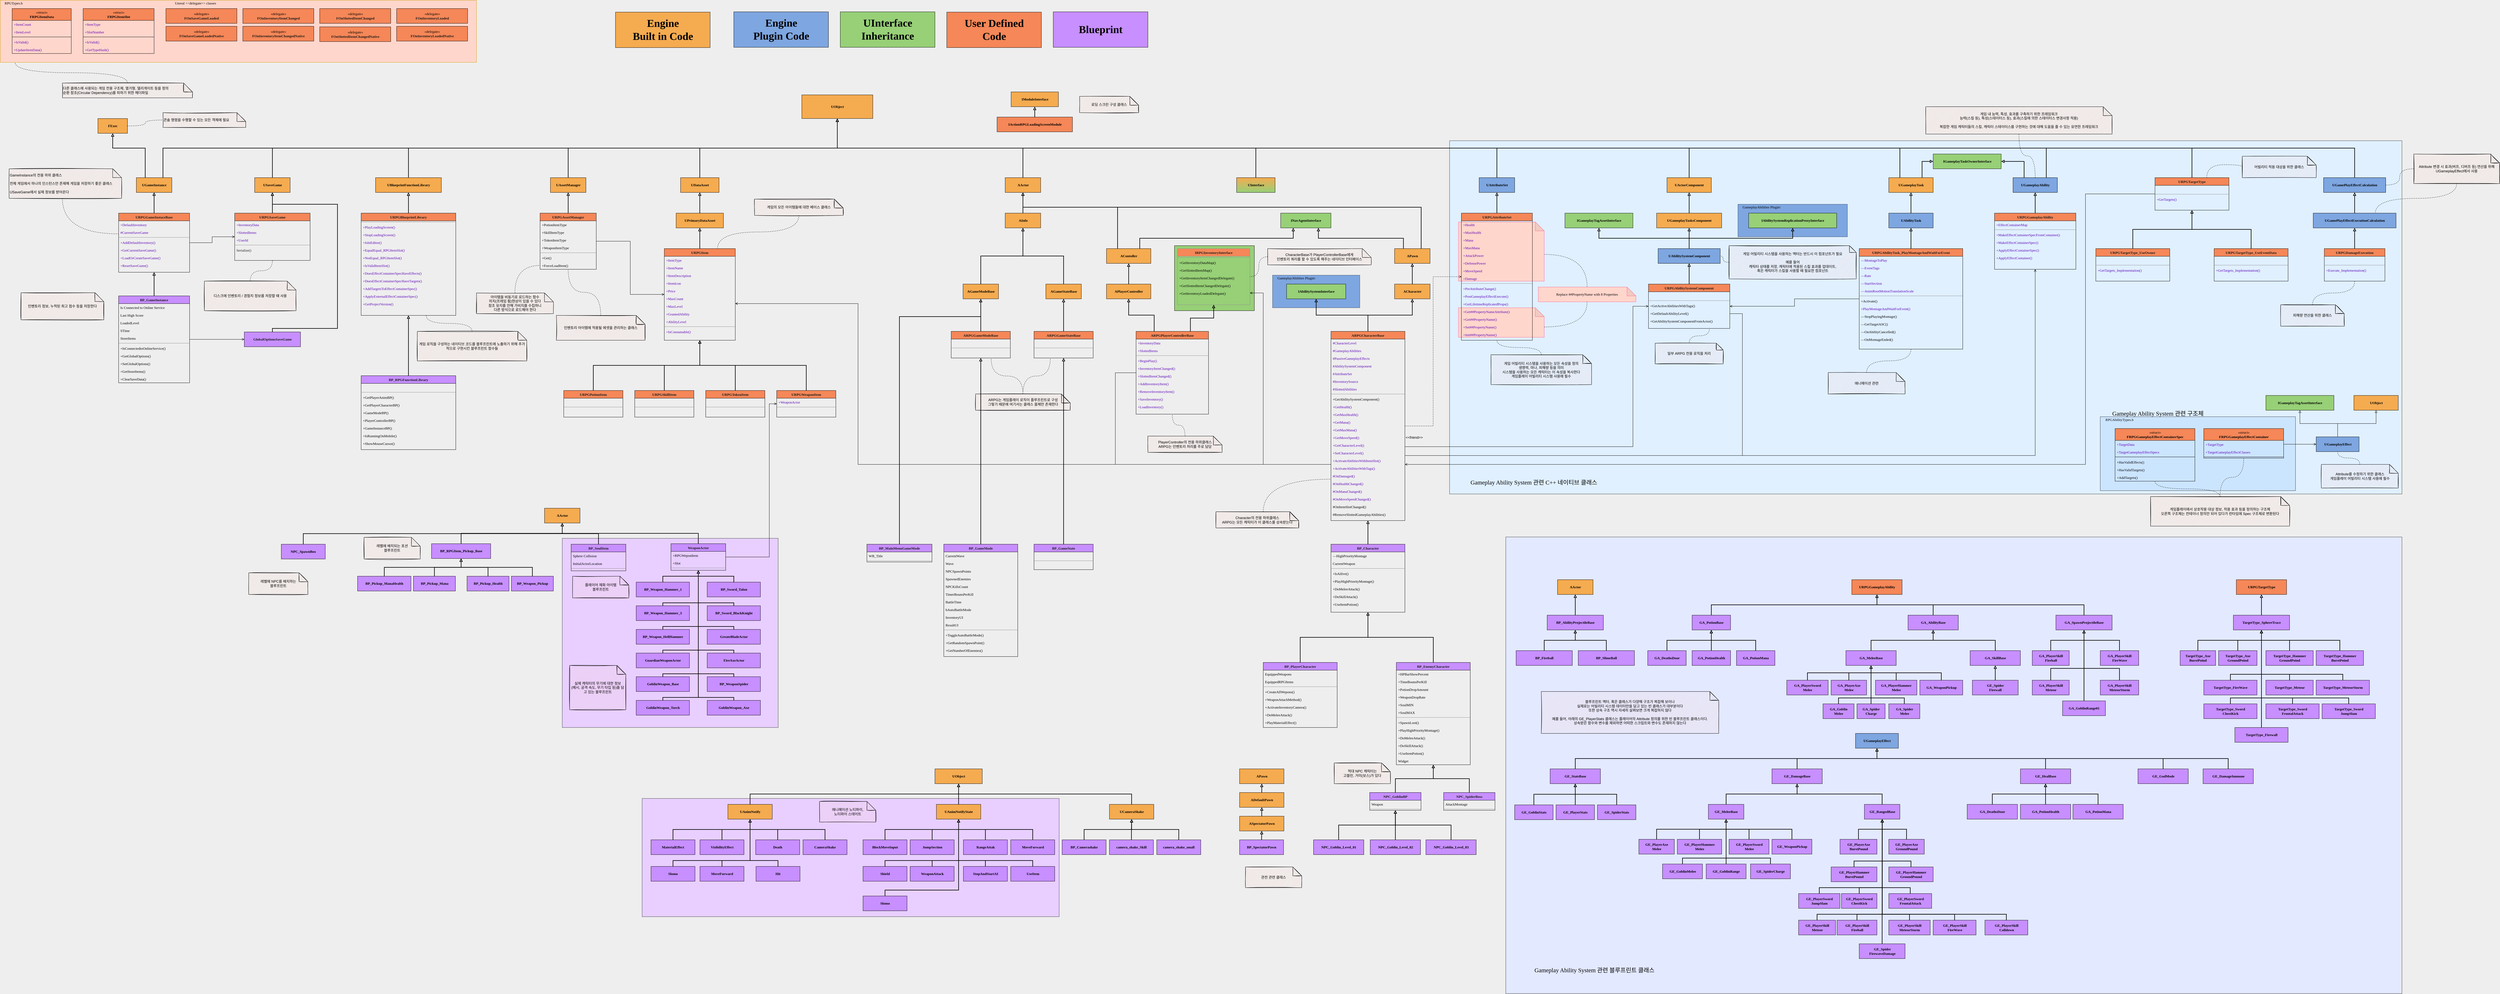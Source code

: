 <mxfile version="14.6.13" type="github"><diagram id="C5RBs43oDa-KdzZeNtuy" name="Page-1"><mxGraphModel dx="1422" dy="772" grid="1" gridSize="10" guides="1" tooltips="1" connect="1" arrows="1" fold="1" page="1" pageScale="1" pageWidth="9000" pageHeight="5000" background="#EEEEEE" math="0" shadow="0"><root><mxCell id="WIyWlLk6GJQsqaUBKTNV-0"/><mxCell id="WIyWlLk6GJQsqaUBKTNV-1" parent="WIyWlLk6GJQsqaUBKTNV-0"/><mxCell id="8bTrlrxU92rdFgRDy33D-561" value="" style="rounded=0;whiteSpace=wrap;html=1;align=left;fontFamily=Verdana;strokeWidth=1;strokeColor=#36393d;fillColor=#E8CFFF;" parent="WIyWlLk6GJQsqaUBKTNV-1" vertex="1"><mxGeometry x="2210" y="2740" width="1410" height="400" as="geometry"/></mxCell><mxCell id="8bTrlrxU92rdFgRDy33D-551" value="" style="rounded=0;whiteSpace=wrap;html=1;align=left;fontFamily=Verdana;strokeWidth=1;strokeColor=#36393d;fillColor=#E8CFFF;" parent="WIyWlLk6GJQsqaUBKTNV-1" vertex="1"><mxGeometry x="1940" y="1860" width="730" height="640" as="geometry"/></mxCell><mxCell id="8bTrlrxU92rdFgRDy33D-304" value="" style="rounded=0;whiteSpace=wrap;html=1;align=left;fontFamily=Verdana;strokeWidth=1;strokeColor=#36393d;fillColor=#E3E9FF;" parent="WIyWlLk6GJQsqaUBKTNV-1" vertex="1"><mxGeometry x="5130" y="1855.5" width="3030" height="1544.5" as="geometry"/></mxCell><mxCell id="8bTrlrxU92rdFgRDy33D-5" value="" style="rounded=0;whiteSpace=wrap;html=1;align=left;fontFamily=Verdana;strokeWidth=1;strokeColor=#36393d;fillColor=#E0F0FF;" parent="WIyWlLk6GJQsqaUBKTNV-1" vertex="1"><mxGeometry x="4940" y="515" width="3220" height="1195" as="geometry"/></mxCell><mxCell id="AAZlV12Gzx9VgUJV0CkU-73" value="" style="rounded=0;whiteSpace=wrap;html=1;align=left;strokeColor=#d79b00;fontFamily=Verdana;fillColor=#FFD6CC;" parent="WIyWlLk6GJQsqaUBKTNV-1" vertex="1"><mxGeometry x="40" y="40" width="1610" height="210" as="geometry"/></mxCell><mxCell id="AAZlV12Gzx9VgUJV0CkU-28" value="«delegate»&lt;br&gt;&lt;span style=&quot;color: rgb(26 , 26 , 26) ; font-weight: 700&quot;&gt;FOnSaveGameLoaded&lt;/span&gt;" style="html=1;labelBackgroundColor=none;fontColor=#000000;fontFamily=Verdana;fillColor=#F58758;" parent="WIyWlLk6GJQsqaUBKTNV-1" vertex="1"><mxGeometry x="600" y="68" width="240" height="50" as="geometry"/></mxCell><mxCell id="AAZlV12Gzx9VgUJV0CkU-40" value="&lt;span style=&quot;font-weight: 400&quot;&gt;«struct»&lt;/span&gt;&lt;br style=&quot;font-weight: 400&quot;&gt;&lt;b&gt;FRPGItemData&lt;/b&gt;" style="swimlane;align=center;verticalAlign=middle;childLayout=stackLayout;horizontal=1;horizontalStack=0;resizeParent=1;resizeParentMax=0;resizeLast=0;collapsible=1;marginBottom=0;html=1;fontFamily=Verdana;startSize=40;aspect=fixed;fillColor=#F58758;" parent="WIyWlLk6GJQsqaUBKTNV-1" vertex="1"><mxGeometry x="80" y="68" width="199.94" height="152" as="geometry"/></mxCell><mxCell id="AAZlV12Gzx9VgUJV0CkU-41" value="+ItemCount" style="text;strokeColor=none;fillColor=none;align=left;verticalAlign=top;spacingLeft=4;spacingRight=4;overflow=hidden;rotatable=0;points=[[0,0.5],[1,0.5]];portConstraint=eastwest;fontFamily=Verdana;fontColor=#5A00B5;" parent="AAZlV12Gzx9VgUJV0CkU-40" vertex="1"><mxGeometry y="40" width="199.94" height="26" as="geometry"/></mxCell><mxCell id="AAZlV12Gzx9VgUJV0CkU-47" value="+ItemLevel" style="text;strokeColor=none;fillColor=none;align=left;verticalAlign=top;spacingLeft=4;spacingRight=4;overflow=hidden;rotatable=0;points=[[0,0.5],[1,0.5]];portConstraint=eastwest;fontFamily=Verdana;fontColor=#5A00B5;" parent="AAZlV12Gzx9VgUJV0CkU-40" vertex="1"><mxGeometry y="66" width="199.94" height="26" as="geometry"/></mxCell><mxCell id="AAZlV12Gzx9VgUJV0CkU-42" value="" style="line;strokeWidth=1;fillColor=none;align=left;verticalAlign=middle;spacingTop=-1;spacingLeft=3;spacingRight=3;rotatable=0;labelPosition=right;points=[];portConstraint=eastwest;" parent="AAZlV12Gzx9VgUJV0CkU-40" vertex="1"><mxGeometry y="92" width="199.94" height="8" as="geometry"/></mxCell><mxCell id="AAZlV12Gzx9VgUJV0CkU-43" value="+IsValid()" style="text;strokeColor=none;fillColor=none;align=left;verticalAlign=top;spacingLeft=4;spacingRight=4;overflow=hidden;rotatable=0;points=[[0,0.5],[1,0.5]];portConstraint=eastwest;fontFamily=Verdana;fontColor=#5A00B5;" parent="AAZlV12Gzx9VgUJV0CkU-40" vertex="1"><mxGeometry y="100" width="199.94" height="26" as="geometry"/></mxCell><mxCell id="AAZlV12Gzx9VgUJV0CkU-49" value="+UpdateItemData()" style="text;strokeColor=none;fillColor=none;align=left;verticalAlign=top;spacingLeft=4;spacingRight=4;overflow=hidden;rotatable=0;points=[[0,0.5],[1,0.5]];portConstraint=eastwest;fontFamily=Verdana;fontColor=#5A00B5;" parent="AAZlV12Gzx9VgUJV0CkU-40" vertex="1"><mxGeometry y="126" width="199.94" height="26" as="geometry"/></mxCell><mxCell id="LvGwFXpLTnDkfGoCwhkf-7" value="" style="rounded=0;whiteSpace=wrap;html=1;align=left;fontFamily=Verdana;fillColor=#cce5ff;strokeColor=#36393d;" parent="WIyWlLk6GJQsqaUBKTNV-1" vertex="1"><mxGeometry x="7140" y="1448.75" width="660" height="250" as="geometry"/></mxCell><mxCell id="AAZlV12Gzx9VgUJV0CkU-552" value="" style="html=1;fontFamily=Verdana;fontStyle=1;fillColor=#97D077;" parent="WIyWlLk6GJQsqaUBKTNV-1" vertex="1"><mxGeometry x="4010" y="870" width="270" height="220" as="geometry"/></mxCell><mxCell id="AAZlV12Gzx9VgUJV0CkU-515" value="" style="shape=note;whiteSpace=wrap;html=1;backgroundOutline=1;darkOpacity=0.05;rounded=0;sketch=0;strokeColor=#FF6392;fontSize=12;fontColor=#5AA9E6;fillColor=#FFD6CC;" parent="WIyWlLk6GJQsqaUBKTNV-1" vertex="1"><mxGeometry x="4970" y="1080" width="290" height="100" as="geometry"/></mxCell><mxCell id="AAZlV12Gzx9VgUJV0CkU-517" style="edgeStyle=orthogonalEdgeStyle;curved=1;rounded=0;sketch=0;orthogonalLoop=1;jettySize=auto;html=1;exitX=0.5;exitY=1;exitDx=0;exitDy=0;exitPerimeter=0;entryX=0;entryY=0;entryDx=290;entryDy=65;entryPerimeter=0;dashed=1;endArrow=none;endFill=0;strokeColor=#000000;fillColor=#FFE45E;fontColor=#5AA9E6;" parent="WIyWlLk6GJQsqaUBKTNV-1" source="AAZlV12Gzx9VgUJV0CkU-514" target="AAZlV12Gzx9VgUJV0CkU-515" edge="1"><mxGeometry relative="1" as="geometry"/></mxCell><mxCell id="AAZlV12Gzx9VgUJV0CkU-514" value="&lt;font face=&quot;Verdana&quot; color=&quot;#000000&quot;&gt;Replace&amp;nbsp;&lt;/font&gt;&lt;span style=&quot;color: rgb(0 , 0 , 0) ; font-family: &amp;#34;verdana&amp;#34;&quot;&gt;##PropertyName with&amp;nbsp;&lt;/span&gt;&lt;font face=&quot;Verdana&quot; color=&quot;#000000&quot;&gt;8 Properties&lt;br&gt;&lt;/font&gt;" style="shape=note;whiteSpace=wrap;html=1;backgroundOutline=1;darkOpacity=0.05;rounded=0;sketch=0;strokeColor=#FF6392;fontSize=12;fontColor=#5AA9E6;fillColor=#FFD6CC;" parent="WIyWlLk6GJQsqaUBKTNV-1" vertex="1"><mxGeometry x="5240" y="1010" width="330" height="50" as="geometry"/></mxCell><mxCell id="AAZlV12Gzx9VgUJV0CkU-50" value="&lt;span style=&quot;font-weight: 400&quot;&gt;«struct»&lt;/span&gt;&lt;br style=&quot;font-weight: 400&quot;&gt;&lt;b&gt;FRPGItemSlot&lt;/b&gt;" style="swimlane;align=center;verticalAlign=middle;childLayout=stackLayout;horizontal=1;horizontalStack=0;resizeParent=1;resizeParentMax=0;resizeLast=0;collapsible=1;marginBottom=0;html=1;fontFamily=Verdana;startSize=40;aspect=fixed;fillColor=#F58758;" parent="WIyWlLk6GJQsqaUBKTNV-1" vertex="1"><mxGeometry x="320" y="68" width="240" height="152" as="geometry"/></mxCell><mxCell id="AAZlV12Gzx9VgUJV0CkU-51" value="+ItemType" style="text;strokeColor=none;fillColor=none;align=left;verticalAlign=top;spacingLeft=4;spacingRight=4;overflow=hidden;rotatable=0;points=[[0,0.5],[1,0.5]];portConstraint=eastwest;fontFamily=Verdana;fontColor=#5A00B5;" parent="AAZlV12Gzx9VgUJV0CkU-50" vertex="1"><mxGeometry y="40" width="240" height="26" as="geometry"/></mxCell><mxCell id="AAZlV12Gzx9VgUJV0CkU-52" value="+SlotNumber" style="text;strokeColor=none;fillColor=none;align=left;verticalAlign=top;spacingLeft=4;spacingRight=4;overflow=hidden;rotatable=0;points=[[0,0.5],[1,0.5]];portConstraint=eastwest;fontFamily=Verdana;fontColor=#5A00B5;" parent="AAZlV12Gzx9VgUJV0CkU-50" vertex="1"><mxGeometry y="66" width="240" height="26" as="geometry"/></mxCell><mxCell id="AAZlV12Gzx9VgUJV0CkU-53" value="" style="line;strokeWidth=1;fillColor=none;align=left;verticalAlign=middle;spacingTop=-1;spacingLeft=3;spacingRight=3;rotatable=0;labelPosition=right;points=[];portConstraint=eastwest;" parent="AAZlV12Gzx9VgUJV0CkU-50" vertex="1"><mxGeometry y="92" width="240" height="8" as="geometry"/></mxCell><mxCell id="AAZlV12Gzx9VgUJV0CkU-56" value="+IsValid()" style="text;strokeColor=none;fillColor=none;align=left;verticalAlign=top;spacingLeft=4;spacingRight=4;overflow=hidden;rotatable=0;points=[[0,0.5],[1,0.5]];portConstraint=eastwest;fontFamily=Verdana;fontColor=#5A00B5;" parent="AAZlV12Gzx9VgUJV0CkU-50" vertex="1"><mxGeometry y="100" width="240" height="26" as="geometry"/></mxCell><mxCell id="AAZlV12Gzx9VgUJV0CkU-55" value="+GetTypeHash()" style="text;strokeColor=none;fillColor=none;align=left;verticalAlign=top;spacingLeft=4;spacingRight=4;overflow=hidden;rotatable=0;points=[[0,0.5],[1,0.5]];portConstraint=eastwest;fontFamily=Verdana;fontColor=#5A00B5;" parent="AAZlV12Gzx9VgUJV0CkU-50" vertex="1"><mxGeometry y="126" width="240" height="26" as="geometry"/></mxCell><mxCell id="AAZlV12Gzx9VgUJV0CkU-513" style="rounded=0;sketch=0;orthogonalLoop=1;jettySize=auto;html=1;exitX=0.997;exitY=0.548;exitDx=0;exitDy=0;exitPerimeter=0;strokeColor=#000000;fillColor=#FFE45E;fontColor=#5AA9E6;dashed=1;endArrow=none;endFill=0;entryX=0.5;entryY=0;entryDx=0;entryDy=0;entryPerimeter=0;edgeStyle=orthogonalEdgeStyle;curved=1;" parent="WIyWlLk6GJQsqaUBKTNV-1" source="AAZlV12Gzx9VgUJV0CkU-460" target="AAZlV12Gzx9VgUJV0CkU-514" edge="1"><mxGeometry relative="1" as="geometry"><mxPoint x="5370" y="1080" as="targetPoint"/></mxGeometry></mxCell><mxCell id="AAZlV12Gzx9VgUJV0CkU-460" value="" style="shape=note;whiteSpace=wrap;html=1;backgroundOutline=1;darkOpacity=0.05;rounded=0;sketch=0;strokeColor=#FF6392;fontSize=12;fontColor=#5AA9E6;fillColor=#FFD6CC;" parent="WIyWlLk6GJQsqaUBKTNV-1" vertex="1"><mxGeometry x="4970" y="790" width="290" height="200" as="geometry"/></mxCell><mxCell id="AAZlV12Gzx9VgUJV0CkU-414" value="" style="rounded=0;whiteSpace=wrap;html=1;align=left;fontFamily=Verdana;fillColor=#7EA6E0;strokeColor=#374861;" parent="WIyWlLk6GJQsqaUBKTNV-1" vertex="1"><mxGeometry x="5915" y="730" width="370" height="110" as="geometry"/></mxCell><mxCell id="AAZlV12Gzx9VgUJV0CkU-193" value="" style="rounded=0;whiteSpace=wrap;html=1;align=left;fontFamily=Verdana;fillColor=#7EA6E0;strokeColor=#374861;" parent="WIyWlLk6GJQsqaUBKTNV-1" vertex="1"><mxGeometry x="4341.5" y="970" width="295" height="110" as="geometry"/></mxCell><mxCell id="AAZlV12Gzx9VgUJV0CkU-194" value="GameplayAbilities Plugin\" style="text;html=1;strokeColor=none;fillColor=none;align=center;verticalAlign=middle;whiteSpace=wrap;rounded=0;fontFamily=Verdana;" parent="WIyWlLk6GJQsqaUBKTNV-1" vertex="1"><mxGeometry x="4341.5" y="970" width="160" height="20" as="geometry"/></mxCell><mxCell id="AAZlV12Gzx9VgUJV0CkU-75" value="RPGTypes.h" style="text;html=1;strokeColor=none;fillColor=none;align=center;verticalAlign=middle;whiteSpace=wrap;rounded=0;fontFamily=Verdana;" parent="WIyWlLk6GJQsqaUBKTNV-1" vertex="1"><mxGeometry x="40" y="40" width="90" height="20" as="geometry"/></mxCell><mxCell id="EOf85t5afPnDfs828tdn-0" value="Unreal &amp;lt;&amp;lt;delegate&amp;gt;&amp;gt; classes" style="text;html=1;strokeColor=none;fillColor=none;align=center;verticalAlign=middle;whiteSpace=wrap;rounded=0;fontFamily=Verdana;" parent="WIyWlLk6GJQsqaUBKTNV-1" vertex="1"><mxGeometry x="600" y="40" width="200" height="20" as="geometry"/></mxCell><mxCell id="EOf85t5afPnDfs828tdn-3" value="«delegate»&lt;br&gt;&lt;span style=&quot;color: rgb(26 , 26 , 26) ; font-weight: 700&quot;&gt;FOnSaveGameLoadedNative&lt;/span&gt;" style="html=1;labelBackgroundColor=none;fontColor=#000000;fontFamily=Verdana;fillColor=#F58758;" parent="WIyWlLk6GJQsqaUBKTNV-1" vertex="1"><mxGeometry x="600" y="128" width="240" height="50" as="geometry"/></mxCell><mxCell id="EOf85t5afPnDfs828tdn-4" value="«delegate»&lt;br&gt;&lt;span style=&quot;color: rgb(26 , 26 , 26) ; font-weight: 700&quot;&gt;FOnInventoryItemChanged&lt;/span&gt;" style="html=1;labelBackgroundColor=none;fontColor=#000000;fontFamily=Verdana;fillColor=#F58758;" parent="WIyWlLk6GJQsqaUBKTNV-1" vertex="1"><mxGeometry x="860" y="68" width="240" height="50" as="geometry"/></mxCell><mxCell id="EOf85t5afPnDfs828tdn-5" value="«delegate»&lt;br&gt;&lt;span style=&quot;color: rgb(26 , 26 , 26) ; font-weight: 700&quot;&gt;FOnInventoryItemChangedNative&lt;/span&gt;" style="html=1;labelBackgroundColor=none;fontColor=#000000;fontFamily=Verdana;fillColor=#F58758;" parent="WIyWlLk6GJQsqaUBKTNV-1" vertex="1"><mxGeometry x="860" y="128" width="240" height="50" as="geometry"/></mxCell><mxCell id="EOf85t5afPnDfs828tdn-6" value="«delegate»&lt;br&gt;&lt;span style=&quot;color: rgb(26 , 26 , 26) ; font-weight: 700&quot;&gt;FOnSlottedItemChanged&lt;/span&gt;" style="html=1;labelBackgroundColor=none;fontColor=#000000;fontFamily=Verdana;fillColor=#F58758;" parent="WIyWlLk6GJQsqaUBKTNV-1" vertex="1"><mxGeometry x="1120" y="68" width="240" height="50" as="geometry"/></mxCell><mxCell id="EOf85t5afPnDfs828tdn-7" value="«delegate»&lt;br&gt;&lt;span style=&quot;color: rgb(26 , 26 , 26) ; font-weight: 700&quot;&gt;FOnSlottedItemChangedNative&lt;/span&gt;" style="html=1;labelBackgroundColor=none;fontColor=#000000;fontFamily=Verdana;fillColor=#F58758;" parent="WIyWlLk6GJQsqaUBKTNV-1" vertex="1"><mxGeometry x="1120" y="129.75" width="240" height="50" as="geometry"/></mxCell><mxCell id="EOf85t5afPnDfs828tdn-8" value="«delegate»&lt;br&gt;&lt;span style=&quot;color: rgb(26 , 26 , 26) ; font-weight: 700&quot;&gt;FOnInventoryLoaded&lt;/span&gt;" style="html=1;labelBackgroundColor=none;fontColor=#000000;fontFamily=Verdana;fillColor=#F58758;" parent="WIyWlLk6GJQsqaUBKTNV-1" vertex="1"><mxGeometry x="1380" y="68" width="240" height="50" as="geometry"/></mxCell><mxCell id="EOf85t5afPnDfs828tdn-9" value="«delegate»&lt;br&gt;&lt;span style=&quot;color: rgb(26 , 26 , 26) ; font-weight: 700&quot;&gt;FOnInventoryLoadedNative&lt;/span&gt;" style="html=1;labelBackgroundColor=none;fontColor=#000000;fontFamily=Verdana;fillColor=#F58758;" parent="WIyWlLk6GJQsqaUBKTNV-1" vertex="1"><mxGeometry x="1380" y="128" width="240" height="50" as="geometry"/></mxCell><mxCell id="52jS_4H1RukoPa2EfRk2-160" style="edgeStyle=orthogonalEdgeStyle;rounded=0;orthogonalLoop=1;jettySize=auto;html=1;exitX=0.5;exitY=0;exitDx=0;exitDy=0;entryX=0.5;entryY=1;entryDx=0;entryDy=0;fontFamily=Verdana;endArrow=block;endFill=0;startSize=6;strokeWidth=2;sourcePerimeterSpacing=0;jumpSize=6;" parent="WIyWlLk6GJQsqaUBKTNV-1" source="52jS_4H1RukoPa2EfRk2-100" target="52jS_4H1RukoPa2EfRk2-157" edge="1"><mxGeometry relative="1" as="geometry"/></mxCell><mxCell id="52jS_4H1RukoPa2EfRk2-100" value="URPGGameInstaceBase" style="swimlane;fontStyle=1;align=center;verticalAlign=top;childLayout=stackLayout;horizontal=1;startSize=26;horizontalStack=0;resizeParent=1;resizeLast=0;collapsible=1;marginBottom=0;shadow=0;strokeWidth=1;fontColor=#1A1A1A;fontFamily=Verdana;fillColor=#F58758;" parent="WIyWlLk6GJQsqaUBKTNV-1" vertex="1"><mxGeometry x="440" y="760" width="240" height="200" as="geometry"><mxRectangle x="550" y="140" width="160" height="26" as="alternateBounds"/></mxGeometry></mxCell><mxCell id="52jS_4H1RukoPa2EfRk2-101" value="+DefaultInventory" style="text;align=left;verticalAlign=top;spacingLeft=4;spacingRight=4;overflow=hidden;rotatable=0;points=[[0,0.5],[1,0.5]];portConstraint=eastwest;fontFamily=Verdana;fontColor=#5A00B5;" parent="52jS_4H1RukoPa2EfRk2-100" vertex="1"><mxGeometry y="26" width="240" height="26" as="geometry"/></mxCell><mxCell id="52jS_4H1RukoPa2EfRk2-117" value="#CurrentSaveGame" style="text;align=left;verticalAlign=top;spacingLeft=4;spacingRight=4;overflow=hidden;rotatable=0;points=[[0,0.5],[1,0.5]];portConstraint=eastwest;shadow=0;html=0;fontFamily=Verdana;fontColor=#5A00B5;" parent="52jS_4H1RukoPa2EfRk2-100" vertex="1"><mxGeometry y="52" width="240" height="26" as="geometry"/></mxCell><mxCell id="52jS_4H1RukoPa2EfRk2-106" value="" style="line;html=1;strokeWidth=1;align=left;verticalAlign=middle;spacingTop=-1;spacingLeft=3;spacingRight=3;rotatable=0;labelPosition=right;points=[];portConstraint=eastwest;fillColor=#F5AB50;strokeColor=#909090;fontColor=#1A1A1A;labelBackgroundColor=#EEEEEE;fontFamily=Verdana;" parent="52jS_4H1RukoPa2EfRk2-100" vertex="1"><mxGeometry y="78" width="240" height="8" as="geometry"/></mxCell><mxCell id="52jS_4H1RukoPa2EfRk2-107" value="+AddDefaultInventory()" style="text;align=left;verticalAlign=top;spacingLeft=4;spacingRight=4;overflow=hidden;rotatable=0;points=[[0,0.5],[1,0.5]];portConstraint=eastwest;fontFamily=Verdana;fontColor=#5A00B5;" parent="52jS_4H1RukoPa2EfRk2-100" vertex="1"><mxGeometry y="86" width="240" height="26" as="geometry"/></mxCell><mxCell id="52jS_4H1RukoPa2EfRk2-110" value="+GetCurrentSaveGame()" style="text;align=left;verticalAlign=top;spacingLeft=4;spacingRight=4;overflow=hidden;rotatable=0;points=[[0,0.5],[1,0.5]];portConstraint=eastwest;fontFamily=Verdana;fontColor=#5A00B5;" parent="52jS_4H1RukoPa2EfRk2-100" vertex="1"><mxGeometry y="112" width="240" height="26" as="geometry"/></mxCell><mxCell id="52jS_4H1RukoPa2EfRk2-112" value="+LoadOrCreateSaveGame()" style="text;align=left;verticalAlign=top;spacingLeft=4;spacingRight=4;overflow=hidden;rotatable=0;points=[[0,0.5],[1,0.5]];portConstraint=eastwest;fontFamily=Verdana;fontColor=#5A00B5;" parent="52jS_4H1RukoPa2EfRk2-100" vertex="1"><mxGeometry y="138" width="240" height="26" as="geometry"/></mxCell><mxCell id="52jS_4H1RukoPa2EfRk2-116" value="+ResetSaveGame()" style="text;align=left;verticalAlign=top;spacingLeft=4;spacingRight=4;overflow=hidden;rotatable=0;points=[[0,0.5],[1,0.5]];portConstraint=eastwest;fontFamily=Verdana;fontColor=#5A00B5;" parent="52jS_4H1RukoPa2EfRk2-100" vertex="1"><mxGeometry y="164" width="240" height="26" as="geometry"/></mxCell><mxCell id="52jS_4H1RukoPa2EfRk2-167" style="edgeStyle=orthogonalEdgeStyle;rounded=0;jumpSize=6;orthogonalLoop=1;jettySize=auto;html=1;exitX=0.5;exitY=0;exitDx=0;exitDy=0;entryX=0.5;entryY=1;entryDx=0;entryDy=0;startSize=6;sourcePerimeterSpacing=0;endArrow=block;endFill=0;strokeColor=#000000;strokeWidth=2;fontFamily=Verdana;" parent="WIyWlLk6GJQsqaUBKTNV-1" source="52jS_4H1RukoPa2EfRk2-122" target="52jS_4H1RukoPa2EfRk2-164" edge="1"><mxGeometry relative="1" as="geometry"/></mxCell><mxCell id="52jS_4H1RukoPa2EfRk2-122" value="ARPGGameModeBase" style="swimlane;fontStyle=1;align=center;verticalAlign=top;childLayout=stackLayout;horizontal=1;startSize=26;horizontalStack=0;resizeParent=1;resizeLast=0;collapsible=1;marginBottom=0;shadow=0;strokeWidth=1;fontColor=#1A1A1A;fontFamily=Verdana;fillColor=#F58758;" parent="WIyWlLk6GJQsqaUBKTNV-1" vertex="1"><mxGeometry x="3255" y="1160" width="200" height="90" as="geometry"><mxRectangle x="550" y="140" width="160" height="26" as="alternateBounds"/></mxGeometry></mxCell><mxCell id="52jS_4H1RukoPa2EfRk2-123" value=" " style="text;align=left;verticalAlign=top;spacingLeft=4;spacingRight=4;overflow=hidden;rotatable=0;points=[[0,0.5],[1,0.5]];portConstraint=eastwest;fontColor=#1A1A1A;fontFamily=Verdana;" parent="52jS_4H1RukoPa2EfRk2-122" vertex="1"><mxGeometry y="26" width="200" height="26" as="geometry"/></mxCell><mxCell id="52jS_4H1RukoPa2EfRk2-133" value="" style="line;html=1;strokeWidth=1;align=left;verticalAlign=middle;spacingTop=-1;spacingLeft=3;spacingRight=3;rotatable=0;labelPosition=right;points=[];portConstraint=eastwest;fillColor=#F5AB50;strokeColor=#909090;fontColor=#1A1A1A;labelBackgroundColor=#EEEEEE;fontFamily=Verdana;" parent="52jS_4H1RukoPa2EfRk2-122" vertex="1"><mxGeometry y="52" width="200" height="8" as="geometry"/></mxCell><mxCell id="52jS_4H1RukoPa2EfRk2-134" value=" " style="text;align=left;verticalAlign=top;spacingLeft=4;spacingRight=4;overflow=hidden;rotatable=0;points=[[0,0.5],[1,0.5]];portConstraint=eastwest;fontColor=#1A1A1A;fontFamily=Verdana;" parent="52jS_4H1RukoPa2EfRk2-122" vertex="1"><mxGeometry y="60" width="200" height="26" as="geometry"/></mxCell><mxCell id="52jS_4H1RukoPa2EfRk2-172" style="edgeStyle=orthogonalEdgeStyle;rounded=0;jumpSize=6;orthogonalLoop=1;jettySize=auto;html=1;exitX=0.5;exitY=0;exitDx=0;exitDy=0;entryX=0.5;entryY=1;entryDx=0;entryDy=0;startSize=6;sourcePerimeterSpacing=0;endArrow=block;endFill=0;strokeColor=#000000;strokeWidth=2;fontFamily=Verdana;" parent="WIyWlLk6GJQsqaUBKTNV-1" source="52jS_4H1RukoPa2EfRk2-144" target="52jS_4H1RukoPa2EfRk2-171" edge="1"><mxGeometry relative="1" as="geometry"/></mxCell><mxCell id="52jS_4H1RukoPa2EfRk2-144" value="ARPGGameStateBase" style="swimlane;fontStyle=1;align=center;verticalAlign=top;childLayout=stackLayout;horizontal=1;startSize=26;horizontalStack=0;resizeParent=1;resizeLast=0;collapsible=1;marginBottom=0;shadow=0;strokeWidth=1;fontColor=#1A1A1A;fontFamily=Verdana;fillColor=#F58758;" parent="WIyWlLk6GJQsqaUBKTNV-1" vertex="1"><mxGeometry x="3535" y="1160" width="200" height="90" as="geometry"><mxRectangle x="550" y="140" width="160" height="26" as="alternateBounds"/></mxGeometry></mxCell><mxCell id="52jS_4H1RukoPa2EfRk2-145" value=" " style="text;align=left;verticalAlign=top;spacingLeft=4;spacingRight=4;overflow=hidden;rotatable=0;points=[[0,0.5],[1,0.5]];portConstraint=eastwest;fontColor=#1A1A1A;fontFamily=Verdana;" parent="52jS_4H1RukoPa2EfRk2-144" vertex="1"><mxGeometry y="26" width="200" height="26" as="geometry"/></mxCell><mxCell id="52jS_4H1RukoPa2EfRk2-146" value="" style="line;html=1;strokeWidth=1;align=left;verticalAlign=middle;spacingTop=-1;spacingLeft=3;spacingRight=3;rotatable=0;labelPosition=right;points=[];portConstraint=eastwest;fillColor=#F5AB50;strokeColor=#909090;fontColor=#1A1A1A;labelBackgroundColor=#EEEEEE;fontFamily=Verdana;" parent="52jS_4H1RukoPa2EfRk2-144" vertex="1"><mxGeometry y="52" width="200" height="8" as="geometry"/></mxCell><mxCell id="52jS_4H1RukoPa2EfRk2-175" style="edgeStyle=orthogonalEdgeStyle;rounded=0;jumpSize=6;orthogonalLoop=1;jettySize=auto;html=1;exitX=0.5;exitY=0;exitDx=0;exitDy=0;entryX=0.5;entryY=1;entryDx=0;entryDy=0;startSize=6;sourcePerimeterSpacing=0;endArrow=block;endFill=0;strokeColor=#000000;strokeWidth=2;fontFamily=Verdana;" parent="WIyWlLk6GJQsqaUBKTNV-1" source="52jS_4H1RukoPa2EfRk2-148" target="52jS_4H1RukoPa2EfRk2-174" edge="1"><mxGeometry relative="1" as="geometry"/></mxCell><mxCell id="52jS_4H1RukoPa2EfRk2-148" value="URPGSaveGame" style="swimlane;fontStyle=1;align=center;verticalAlign=top;childLayout=stackLayout;horizontal=1;startSize=26;horizontalStack=0;resizeParent=1;resizeLast=0;collapsible=1;marginBottom=0;shadow=0;strokeWidth=1;fontColor=#1A1A1A;fontFamily=Verdana;fillColor=#F58758;" parent="WIyWlLk6GJQsqaUBKTNV-1" vertex="1"><mxGeometry x="832.5" y="760" width="255" height="160" as="geometry"><mxRectangle x="550" y="140" width="160" height="26" as="alternateBounds"/></mxGeometry></mxCell><mxCell id="52jS_4H1RukoPa2EfRk2-149" value="+InventoryData" style="text;align=left;verticalAlign=top;spacingLeft=4;spacingRight=4;overflow=hidden;rotatable=0;points=[[0,0.5],[1,0.5]];portConstraint=eastwest;fontFamily=Verdana;fontColor=#5A00B5;" parent="52jS_4H1RukoPa2EfRk2-148" vertex="1"><mxGeometry y="26" width="255" height="26" as="geometry"/></mxCell><mxCell id="52jS_4H1RukoPa2EfRk2-152" value="+SlottedItems" style="text;align=left;verticalAlign=top;spacingLeft=4;spacingRight=4;overflow=hidden;rotatable=0;points=[[0,0.5],[1,0.5]];portConstraint=eastwest;fontFamily=Verdana;fontColor=#5A00B5;" parent="52jS_4H1RukoPa2EfRk2-148" vertex="1"><mxGeometry y="52" width="255" height="26" as="geometry"/></mxCell><mxCell id="52jS_4H1RukoPa2EfRk2-153" value="+UserId" style="text;align=left;verticalAlign=top;spacingLeft=4;spacingRight=4;overflow=hidden;rotatable=0;points=[[0,0.5],[1,0.5]];portConstraint=eastwest;fontFamily=Verdana;fontColor=#5A00B5;" parent="52jS_4H1RukoPa2EfRk2-148" vertex="1"><mxGeometry y="78" width="255" height="26" as="geometry"/></mxCell><mxCell id="52jS_4H1RukoPa2EfRk2-150" value="" style="line;html=1;strokeWidth=1;align=left;verticalAlign=middle;spacingTop=-1;spacingLeft=3;spacingRight=3;rotatable=0;labelPosition=right;points=[];portConstraint=eastwest;fillColor=#F5AB50;strokeColor=#909090;fontColor=#1A1A1A;labelBackgroundColor=#EEEEEE;fontFamily=Verdana;" parent="52jS_4H1RukoPa2EfRk2-148" vertex="1"><mxGeometry y="104" width="255" height="8" as="geometry"/></mxCell><mxCell id="AAZlV12Gzx9VgUJV0CkU-105" value="Serialize()" style="text;align=left;verticalAlign=top;spacingLeft=4;spacingRight=4;overflow=hidden;rotatable=0;points=[[0,0.5],[1,0.5]];portConstraint=eastwest;fontColor=#1A1A1A;fontFamily=Verdana;" parent="52jS_4H1RukoPa2EfRk2-148" vertex="1"><mxGeometry y="112" width="255" height="26" as="geometry"/></mxCell><mxCell id="52jS_4H1RukoPa2EfRk2-161" style="edgeStyle=orthogonalEdgeStyle;rounded=0;jumpSize=6;orthogonalLoop=1;jettySize=auto;html=1;exitX=0.25;exitY=0;exitDx=0;exitDy=0;entryX=0.5;entryY=1;entryDx=0;entryDy=0;startSize=6;sourcePerimeterSpacing=0;endArrow=block;endFill=0;strokeColor=#000000;strokeWidth=2;fontFamily=Verdana;" parent="WIyWlLk6GJQsqaUBKTNV-1" source="52jS_4H1RukoPa2EfRk2-157" target="52jS_4H1RukoPa2EfRk2-159" edge="1"><mxGeometry relative="1" as="geometry"><Array as="points"><mxPoint x="530" y="540"/><mxPoint x="420" y="540"/></Array></mxGeometry></mxCell><mxCell id="52jS_4H1RukoPa2EfRk2-162" style="edgeStyle=orthogonalEdgeStyle;rounded=0;jumpSize=6;orthogonalLoop=1;jettySize=auto;html=1;exitX=0.75;exitY=0;exitDx=0;exitDy=0;entryX=0.5;entryY=1;entryDx=0;entryDy=0;startSize=6;sourcePerimeterSpacing=0;endArrow=block;endFill=0;strokeColor=#000000;strokeWidth=2;fontFamily=Verdana;" parent="WIyWlLk6GJQsqaUBKTNV-1" source="52jS_4H1RukoPa2EfRk2-157" target="52jS_4H1RukoPa2EfRk2-158" edge="1"><mxGeometry relative="1" as="geometry"/></mxCell><mxCell id="52jS_4H1RukoPa2EfRk2-157" value="UGameInstance" style="html=1;fontFamily=Verdana;fillColor=#F5AB50;fontStyle=1" parent="WIyWlLk6GJQsqaUBKTNV-1" vertex="1"><mxGeometry x="500" y="640" width="120" height="50" as="geometry"/></mxCell><mxCell id="52jS_4H1RukoPa2EfRk2-158" value="UObject" style="html=1;fontFamily=Verdana;fillColor=#F5AB50;fontStyle=1" parent="WIyWlLk6GJQsqaUBKTNV-1" vertex="1"><mxGeometry x="2750" y="360" width="240" height="80" as="geometry"/></mxCell><mxCell id="52jS_4H1RukoPa2EfRk2-179" style="edgeStyle=orthogonalEdgeStyle;rounded=0;jumpSize=6;orthogonalLoop=1;jettySize=auto;html=1;startSize=6;sourcePerimeterSpacing=0;endArrow=none;endFill=0;strokeColor=#000000;strokeWidth=1;fontFamily=Verdana;dashed=1;curved=1;" parent="WIyWlLk6GJQsqaUBKTNV-1" source="52jS_4H1RukoPa2EfRk2-159" target="EOf85t5afPnDfs828tdn-1" edge="1"><mxGeometry relative="1" as="geometry"><mxPoint x="580" y="460" as="targetPoint"/></mxGeometry></mxCell><mxCell id="52jS_4H1RukoPa2EfRk2-159" value="FExec" style="html=1;fontFamily=Verdana;fillColor=#F5AB50;fontStyle=1" parent="WIyWlLk6GJQsqaUBKTNV-1" vertex="1"><mxGeometry x="370" y="440" width="100" height="50" as="geometry"/></mxCell><mxCell id="52jS_4H1RukoPa2EfRk2-168" style="edgeStyle=orthogonalEdgeStyle;rounded=0;jumpSize=6;orthogonalLoop=1;jettySize=auto;html=1;exitX=0.5;exitY=0;exitDx=0;exitDy=0;entryX=0.5;entryY=1;entryDx=0;entryDy=0;startSize=6;sourcePerimeterSpacing=0;endArrow=block;endFill=0;strokeColor=#000000;strokeWidth=2;fontFamily=Verdana;" parent="WIyWlLk6GJQsqaUBKTNV-1" source="52jS_4H1RukoPa2EfRk2-164" target="52jS_4H1RukoPa2EfRk2-165" edge="1"><mxGeometry relative="1" as="geometry"/></mxCell><mxCell id="52jS_4H1RukoPa2EfRk2-164" value="AGameModeBase" style="html=1;fontFamily=Verdana;fillColor=#F5AB50;fontStyle=1" parent="WIyWlLk6GJQsqaUBKTNV-1" vertex="1"><mxGeometry x="3295" y="1000" width="120" height="50" as="geometry"/></mxCell><mxCell id="52jS_4H1RukoPa2EfRk2-169" style="edgeStyle=orthogonalEdgeStyle;rounded=0;jumpSize=6;orthogonalLoop=1;jettySize=auto;html=1;exitX=0.5;exitY=0;exitDx=0;exitDy=0;startSize=6;sourcePerimeterSpacing=0;endArrow=block;endFill=0;strokeColor=#000000;strokeWidth=2;fontFamily=Verdana;entryX=0.5;entryY=1;entryDx=0;entryDy=0;" parent="WIyWlLk6GJQsqaUBKTNV-1" source="52jS_4H1RukoPa2EfRk2-165" target="52jS_4H1RukoPa2EfRk2-166" edge="1"><mxGeometry relative="1" as="geometry"><Array as="points"/></mxGeometry></mxCell><mxCell id="52jS_4H1RukoPa2EfRk2-165" value="AInfo" style="html=1;fontFamily=Verdana;fillColor=#F5AB50;fontStyle=1" parent="WIyWlLk6GJQsqaUBKTNV-1" vertex="1"><mxGeometry x="3437.5" y="760" width="120" height="50" as="geometry"/></mxCell><mxCell id="52jS_4H1RukoPa2EfRk2-214" style="edgeStyle=orthogonalEdgeStyle;rounded=0;jumpSize=6;orthogonalLoop=1;jettySize=auto;html=1;exitX=0.5;exitY=0;exitDx=0;exitDy=0;entryX=0.5;entryY=1;entryDx=0;entryDy=0;startSize=6;sourcePerimeterSpacing=0;endArrow=block;endFill=0;strokeColor=#000000;strokeWidth=2;fontFamily=Verdana;" parent="WIyWlLk6GJQsqaUBKTNV-1" source="52jS_4H1RukoPa2EfRk2-166" target="52jS_4H1RukoPa2EfRk2-158" edge="1"><mxGeometry relative="1" as="geometry"/></mxCell><mxCell id="52jS_4H1RukoPa2EfRk2-166" value="AActor" style="html=1;fontFamily=Verdana;fillColor=#F5AB50;fontStyle=1" parent="WIyWlLk6GJQsqaUBKTNV-1" vertex="1"><mxGeometry x="3437.5" y="640" width="120" height="50" as="geometry"/></mxCell><mxCell id="52jS_4H1RukoPa2EfRk2-173" style="edgeStyle=orthogonalEdgeStyle;rounded=0;jumpSize=6;orthogonalLoop=1;jettySize=auto;html=1;exitX=0.5;exitY=0;exitDx=0;exitDy=0;entryX=0.5;entryY=1;entryDx=0;entryDy=0;startSize=6;sourcePerimeterSpacing=0;endArrow=block;endFill=0;strokeColor=#000000;strokeWidth=2;fontFamily=Verdana;" parent="WIyWlLk6GJQsqaUBKTNV-1" source="52jS_4H1RukoPa2EfRk2-171" target="52jS_4H1RukoPa2EfRk2-165" edge="1"><mxGeometry relative="1" as="geometry"/></mxCell><mxCell id="52jS_4H1RukoPa2EfRk2-171" value="AGameStateBase" style="html=1;fontFamily=Verdana;fillColor=#F5AB50;fontStyle=1" parent="WIyWlLk6GJQsqaUBKTNV-1" vertex="1"><mxGeometry x="3575" y="1000" width="120" height="50" as="geometry"/></mxCell><mxCell id="52jS_4H1RukoPa2EfRk2-176" style="edgeStyle=orthogonalEdgeStyle;rounded=0;jumpSize=6;orthogonalLoop=1;jettySize=auto;html=1;exitX=0.5;exitY=0;exitDx=0;exitDy=0;startSize=6;sourcePerimeterSpacing=0;endArrow=block;endFill=0;strokeColor=#000000;strokeWidth=2;fontFamily=Verdana;" parent="WIyWlLk6GJQsqaUBKTNV-1" source="52jS_4H1RukoPa2EfRk2-174" target="52jS_4H1RukoPa2EfRk2-158" edge="1"><mxGeometry relative="1" as="geometry"/></mxCell><mxCell id="52jS_4H1RukoPa2EfRk2-174" value="USaveGame" style="html=1;fontFamily=Verdana;fillColor=#F5AB50;fontStyle=1" parent="WIyWlLk6GJQsqaUBKTNV-1" vertex="1"><mxGeometry x="900" y="640" width="120" height="50" as="geometry"/></mxCell><mxCell id="52jS_4H1RukoPa2EfRk2-191" style="edgeStyle=orthogonalEdgeStyle;rounded=0;jumpSize=6;orthogonalLoop=1;jettySize=auto;html=1;exitX=0.5;exitY=0;exitDx=0;exitDy=0;entryX=0.5;entryY=1;entryDx=0;entryDy=0;startSize=6;sourcePerimeterSpacing=0;endArrow=block;endFill=0;strokeColor=#000000;strokeWidth=2;fontFamily=Verdana;" parent="WIyWlLk6GJQsqaUBKTNV-1" source="52jS_4H1RukoPa2EfRk2-180" target="52jS_4H1RukoPa2EfRk2-188" edge="1"><mxGeometry relative="1" as="geometry"/></mxCell><mxCell id="AAZlV12Gzx9VgUJV0CkU-154" style="edgeStyle=orthogonalEdgeStyle;rounded=0;sketch=0;orthogonalLoop=1;jettySize=auto;html=1;fillColor=#F2CC8F;fontColor=#393C56;endArrow=open;endFill=0;" parent="WIyWlLk6GJQsqaUBKTNV-1" source="52jS_4H1RukoPa2EfRk2-180" target="AAZlV12Gzx9VgUJV0CkU-129" edge="1"><mxGeometry relative="1" as="geometry"/></mxCell><mxCell id="52jS_4H1RukoPa2EfRk2-180" value="URPGAssetManager" style="swimlane;fontStyle=1;align=center;verticalAlign=top;childLayout=stackLayout;horizontal=1;startSize=26;horizontalStack=0;resizeParent=1;resizeLast=0;collapsible=1;marginBottom=0;shadow=0;strokeWidth=1;fontColor=#1A1A1A;fontFamily=Verdana;fillColor=#F58758;" parent="WIyWlLk6GJQsqaUBKTNV-1" vertex="1"><mxGeometry x="1865" y="760" width="190" height="190" as="geometry"><mxRectangle x="550" y="140" width="160" height="26" as="alternateBounds"/></mxGeometry></mxCell><mxCell id="52jS_4H1RukoPa2EfRk2-181" value="+PotionItemType" style="text;align=left;verticalAlign=top;spacingLeft=4;spacingRight=4;overflow=hidden;rotatable=0;points=[[0,0.5],[1,0.5]];portConstraint=eastwest;fontFamily=Verdana;" parent="52jS_4H1RukoPa2EfRk2-180" vertex="1"><mxGeometry y="26" width="190" height="26" as="geometry"/></mxCell><mxCell id="52jS_4H1RukoPa2EfRk2-182" value="+SkillItemType" style="text;align=left;verticalAlign=top;spacingLeft=4;spacingRight=4;overflow=hidden;rotatable=0;points=[[0,0.5],[1,0.5]];portConstraint=eastwest;fontFamily=Verdana;" parent="52jS_4H1RukoPa2EfRk2-180" vertex="1"><mxGeometry y="52" width="190" height="26" as="geometry"/></mxCell><mxCell id="52jS_4H1RukoPa2EfRk2-183" value="+TokenItemType" style="text;align=left;verticalAlign=top;spacingLeft=4;spacingRight=4;overflow=hidden;rotatable=0;points=[[0,0.5],[1,0.5]];portConstraint=eastwest;fontFamily=Verdana;" parent="52jS_4H1RukoPa2EfRk2-180" vertex="1"><mxGeometry y="78" width="190" height="26" as="geometry"/></mxCell><mxCell id="52jS_4H1RukoPa2EfRk2-184" value="+WeaponItemType" style="text;align=left;verticalAlign=top;spacingLeft=4;spacingRight=4;overflow=hidden;rotatable=0;points=[[0,0.5],[1,0.5]];portConstraint=eastwest;fontFamily=Verdana;" parent="52jS_4H1RukoPa2EfRk2-180" vertex="1"><mxGeometry y="104" width="190" height="26" as="geometry"/></mxCell><mxCell id="52jS_4H1RukoPa2EfRk2-186" value="" style="line;html=1;strokeWidth=1;align=left;verticalAlign=middle;spacingTop=-1;spacingLeft=3;spacingRight=3;rotatable=0;labelPosition=right;points=[];portConstraint=eastwest;fillColor=#F5AB50;strokeColor=#909090;labelBackgroundColor=#EEEEEE;fontFamily=Verdana;" parent="52jS_4H1RukoPa2EfRk2-180" vertex="1"><mxGeometry y="130" width="190" height="8" as="geometry"/></mxCell><mxCell id="52jS_4H1RukoPa2EfRk2-187" value="+Get()" style="text;align=left;verticalAlign=top;spacingLeft=4;spacingRight=4;overflow=hidden;rotatable=0;points=[[0,0.5],[1,0.5]];portConstraint=eastwest;fontFamily=Verdana;" parent="52jS_4H1RukoPa2EfRk2-180" vertex="1"><mxGeometry y="138" width="190" height="26" as="geometry"/></mxCell><mxCell id="52jS_4H1RukoPa2EfRk2-192" value="+ForceLoadItem()" style="text;align=left;verticalAlign=top;spacingLeft=4;spacingRight=4;overflow=hidden;rotatable=0;points=[[0,0.5],[1,0.5]];portConstraint=eastwest;fontFamily=Verdana;" parent="52jS_4H1RukoPa2EfRk2-180" vertex="1"><mxGeometry y="164" width="190" height="26" as="geometry"/></mxCell><mxCell id="52jS_4H1RukoPa2EfRk2-189" style="edgeStyle=orthogonalEdgeStyle;rounded=0;jumpSize=6;orthogonalLoop=1;jettySize=auto;html=1;exitX=0.5;exitY=0;exitDx=0;exitDy=0;startSize=6;sourcePerimeterSpacing=0;endArrow=block;endFill=0;strokeColor=#000000;strokeWidth=2;fontFamily=Verdana;entryX=0.5;entryY=1;entryDx=0;entryDy=0;" parent="WIyWlLk6GJQsqaUBKTNV-1" source="52jS_4H1RukoPa2EfRk2-188" target="52jS_4H1RukoPa2EfRk2-158" edge="1"><mxGeometry relative="1" as="geometry"><mxPoint x="1440" y="530" as="targetPoint"/></mxGeometry></mxCell><mxCell id="52jS_4H1RukoPa2EfRk2-188" value="UAssetManager" style="html=1;fontFamily=Verdana;fillColor=#F5AB50;fontStyle=1" parent="WIyWlLk6GJQsqaUBKTNV-1" vertex="1"><mxGeometry x="1900" y="640" width="120" height="50" as="geometry"/></mxCell><mxCell id="AAZlV12Gzx9VgUJV0CkU-0" style="edgeStyle=orthogonalEdgeStyle;rounded=0;orthogonalLoop=1;jettySize=auto;html=1;exitX=0.5;exitY=0;exitDx=0;exitDy=0;endArrow=block;endFill=0;strokeWidth=2;fontFamily=Verdana;" parent="WIyWlLk6GJQsqaUBKTNV-1" source="52jS_4H1RukoPa2EfRk2-193" target="52jS_4H1RukoPa2EfRk2-158" edge="1"><mxGeometry relative="1" as="geometry"/></mxCell><mxCell id="52jS_4H1RukoPa2EfRk2-193" value="UBlueprintFunctionLibrary" style="html=1;fontFamily=Verdana;fillColor=#F5AB50;fontStyle=1" parent="WIyWlLk6GJQsqaUBKTNV-1" vertex="1"><mxGeometry x="1308.75" y="640" width="222.5" height="50" as="geometry"/></mxCell><mxCell id="AAZlV12Gzx9VgUJV0CkU-1" style="edgeStyle=orthogonalEdgeStyle;rounded=0;orthogonalLoop=1;jettySize=auto;html=1;exitX=0.5;exitY=0;exitDx=0;exitDy=0;entryX=0.5;entryY=1;entryDx=0;entryDy=0;endArrow=block;endFill=0;strokeWidth=2;fontFamily=Verdana;" parent="WIyWlLk6GJQsqaUBKTNV-1" source="52jS_4H1RukoPa2EfRk2-194" target="52jS_4H1RukoPa2EfRk2-193" edge="1"><mxGeometry relative="1" as="geometry"/></mxCell><mxCell id="52jS_4H1RukoPa2EfRk2-194" value="URPGBlueprintLibrary" style="swimlane;fontStyle=1;align=center;verticalAlign=top;childLayout=stackLayout;horizontal=1;startSize=26;horizontalStack=0;resizeParent=1;resizeLast=0;collapsible=1;marginBottom=0;shadow=0;strokeWidth=1;fontColor=#1A1A1A;fontFamily=Verdana;fillColor=#F58758;" parent="WIyWlLk6GJQsqaUBKTNV-1" vertex="1"><mxGeometry x="1260" y="760" width="320" height="346" as="geometry"><mxRectangle x="842.5" y="720" width="160" height="26" as="alternateBounds"/></mxGeometry></mxCell><mxCell id="52jS_4H1RukoPa2EfRk2-200" value="" style="line;html=1;strokeWidth=1;align=left;verticalAlign=middle;spacingTop=-1;spacingLeft=3;spacingRight=3;rotatable=0;labelPosition=right;points=[];portConstraint=eastwest;fillColor=#F5AB50;strokeColor=#909090;fontColor=#1A1A1A;labelBackgroundColor=#EEEEEE;fontFamily=Verdana;" parent="52jS_4H1RukoPa2EfRk2-194" vertex="1"><mxGeometry y="26" width="320" height="8" as="geometry"/></mxCell><mxCell id="52jS_4H1RukoPa2EfRk2-202" value="+PlayLoadingScreen()" style="text;align=left;verticalAlign=top;spacingLeft=4;spacingRight=4;overflow=hidden;rotatable=0;points=[[0,0.5],[1,0.5]];portConstraint=eastwest;fontFamily=Verdana;fontColor=#5A00B5;" parent="52jS_4H1RukoPa2EfRk2-194" vertex="1"><mxGeometry y="34" width="320" height="26" as="geometry"/></mxCell><mxCell id="52jS_4H1RukoPa2EfRk2-204" value="+StopLoadingScreen()" style="text;align=left;verticalAlign=top;spacingLeft=4;spacingRight=4;overflow=hidden;rotatable=0;points=[[0,0.5],[1,0.5]];portConstraint=eastwest;fontFamily=Verdana;fontColor=#5A00B5;" parent="52jS_4H1RukoPa2EfRk2-194" vertex="1"><mxGeometry y="60" width="320" height="26" as="geometry"/></mxCell><mxCell id="52jS_4H1RukoPa2EfRk2-206" value="+IsInEditor()" style="text;align=left;verticalAlign=top;spacingLeft=4;spacingRight=4;overflow=hidden;rotatable=0;points=[[0,0.5],[1,0.5]];portConstraint=eastwest;fontFamily=Verdana;fontColor=#5A00B5;" parent="52jS_4H1RukoPa2EfRk2-194" vertex="1"><mxGeometry y="86" width="320" height="26" as="geometry"/></mxCell><mxCell id="52jS_4H1RukoPa2EfRk2-208" value="+EqualEqual_RPGItemSlot()" style="text;align=left;verticalAlign=top;spacingLeft=4;spacingRight=4;overflow=hidden;rotatable=0;points=[[0,0.5],[1,0.5]];portConstraint=eastwest;fontFamily=Verdana;fontColor=#5A00B5;" parent="52jS_4H1RukoPa2EfRk2-194" vertex="1"><mxGeometry y="112" width="320" height="26" as="geometry"/></mxCell><mxCell id="52jS_4H1RukoPa2EfRk2-211" value="+NotEqual_RPGItemSlot()" style="text;align=left;verticalAlign=top;spacingLeft=4;spacingRight=4;overflow=hidden;rotatable=0;points=[[0,0.5],[1,0.5]];portConstraint=eastwest;fontFamily=Verdana;fontColor=#5A00B5;" parent="52jS_4H1RukoPa2EfRk2-194" vertex="1"><mxGeometry y="138" width="320" height="26" as="geometry"/></mxCell><mxCell id="AAZlV12Gzx9VgUJV0CkU-3" value="+IsValidItemSlot()" style="text;align=left;verticalAlign=top;spacingLeft=4;spacingRight=4;overflow=hidden;rotatable=0;points=[[0,0.5],[1,0.5]];portConstraint=eastwest;fontFamily=Verdana;fontColor=#5A00B5;" parent="52jS_4H1RukoPa2EfRk2-194" vertex="1"><mxGeometry y="164" width="320" height="26" as="geometry"/></mxCell><mxCell id="AAZlV12Gzx9VgUJV0CkU-5" value="+DoesEffectContainerSpecHaveEffects()" style="text;align=left;verticalAlign=top;spacingLeft=4;spacingRight=4;overflow=hidden;rotatable=0;points=[[0,0.5],[1,0.5]];portConstraint=eastwest;fontFamily=Verdana;fontColor=#5A00B5;" parent="52jS_4H1RukoPa2EfRk2-194" vertex="1"><mxGeometry y="190" width="320" height="26" as="geometry"/></mxCell><mxCell id="AAZlV12Gzx9VgUJV0CkU-6" value="+DoesEffectContainerSpecHaveTargets()" style="text;align=left;verticalAlign=top;spacingLeft=4;spacingRight=4;overflow=hidden;rotatable=0;points=[[0,0.5],[1,0.5]];portConstraint=eastwest;fontFamily=Verdana;fontColor=#5A00B5;" parent="52jS_4H1RukoPa2EfRk2-194" vertex="1"><mxGeometry y="216" width="320" height="26" as="geometry"/></mxCell><mxCell id="AAZlV12Gzx9VgUJV0CkU-17" value="+AddTargetsToEffectContainerSpec()" style="text;align=left;verticalAlign=top;spacingLeft=4;spacingRight=4;overflow=hidden;rotatable=0;points=[[0,0.5],[1,0.5]];portConstraint=eastwest;fontFamily=Verdana;fontColor=#5A00B5;" parent="52jS_4H1RukoPa2EfRk2-194" vertex="1"><mxGeometry y="242" width="320" height="26" as="geometry"/></mxCell><mxCell id="AAZlV12Gzx9VgUJV0CkU-10" value="+ApplyExternalEffectContainerSpec()" style="text;align=left;verticalAlign=top;spacingLeft=4;spacingRight=4;overflow=hidden;rotatable=0;points=[[0,0.5],[1,0.5]];portConstraint=eastwest;fontFamily=Verdana;fontColor=#5A00B5;" parent="52jS_4H1RukoPa2EfRk2-194" vertex="1"><mxGeometry y="268" width="320" height="26" as="geometry"/></mxCell><mxCell id="AAZlV12Gzx9VgUJV0CkU-11" value="+GetProjectVersion()" style="text;align=left;verticalAlign=top;spacingLeft=4;spacingRight=4;overflow=hidden;rotatable=0;points=[[0,0.5],[1,0.5]];portConstraint=eastwest;fontFamily=Verdana;fontColor=#5A00B5;" parent="52jS_4H1RukoPa2EfRk2-194" vertex="1"><mxGeometry y="294" width="320" height="26" as="geometry"/></mxCell><mxCell id="AAZlV12Gzx9VgUJV0CkU-70" style="edgeStyle=orthogonalEdgeStyle;rounded=0;orthogonalLoop=1;jettySize=auto;html=1;startArrow=none;startFill=0;endArrow=open;endFill=0;strokeWidth=1;fontFamily=Verdana;fontColor=#000000;" parent="WIyWlLk6GJQsqaUBKTNV-1" source="52jS_4H1RukoPa2EfRk2-100" target="52jS_4H1RukoPa2EfRk2-148" edge="1"><mxGeometry relative="1" as="geometry"><mxPoint x="90" y="1093" as="sourcePoint"/><mxPoint x="860" y="1070" as="targetPoint"/></mxGeometry></mxCell><mxCell id="AAZlV12Gzx9VgUJV0CkU-87" value="&lt;span style=&quot;font-weight: 400&quot;&gt;«struct»&lt;/span&gt;&lt;br style=&quot;font-weight: 400&quot;&gt;&lt;b&gt;FRPGGameplayEffectContainerSpec&lt;/b&gt;" style="swimlane;align=center;verticalAlign=middle;childLayout=stackLayout;horizontal=1;horizontalStack=0;resizeParent=1;resizeParentMax=0;resizeLast=0;collapsible=1;marginBottom=0;html=1;fontFamily=Verdana;startSize=40;aspect=fixed;fillColor=#F58758;" parent="WIyWlLk6GJQsqaUBKTNV-1" vertex="1"><mxGeometry x="7190" y="1488.75" width="269.97" height="178" as="geometry"/></mxCell><mxCell id="AAZlV12Gzx9VgUJV0CkU-88" value="+TargetData" style="text;strokeColor=none;fillColor=none;align=left;verticalAlign=top;spacingLeft=4;spacingRight=4;overflow=hidden;rotatable=0;points=[[0,0.5],[1,0.5]];portConstraint=eastwest;fontFamily=Verdana;fontColor=#5A00B5;" parent="AAZlV12Gzx9VgUJV0CkU-87" vertex="1"><mxGeometry y="40" width="269.97" height="26" as="geometry"/></mxCell><mxCell id="AAZlV12Gzx9VgUJV0CkU-89" value="+TargetGameplayEffectSpecs" style="text;strokeColor=none;fillColor=none;align=left;verticalAlign=top;spacingLeft=4;spacingRight=4;overflow=hidden;rotatable=0;points=[[0,0.5],[1,0.5]];portConstraint=eastwest;fontFamily=Verdana;fontColor=#5A00B5;" parent="AAZlV12Gzx9VgUJV0CkU-87" vertex="1"><mxGeometry y="66" width="269.97" height="26" as="geometry"/></mxCell><mxCell id="AAZlV12Gzx9VgUJV0CkU-90" value="" style="line;strokeWidth=1;fillColor=none;align=left;verticalAlign=middle;spacingTop=-1;spacingLeft=3;spacingRight=3;rotatable=0;labelPosition=right;points=[];portConstraint=eastwest;" parent="AAZlV12Gzx9VgUJV0CkU-87" vertex="1"><mxGeometry y="92" width="269.97" height="8" as="geometry"/></mxCell><mxCell id="AAZlV12Gzx9VgUJV0CkU-91" value="+HasValidEffects()" style="text;strokeColor=none;fillColor=none;align=left;verticalAlign=top;spacingLeft=4;spacingRight=4;overflow=hidden;rotatable=0;points=[[0,0.5],[1,0.5]];portConstraint=eastwest;fontFamily=Verdana;" parent="AAZlV12Gzx9VgUJV0CkU-87" vertex="1"><mxGeometry y="100" width="269.97" height="26" as="geometry"/></mxCell><mxCell id="AAZlV12Gzx9VgUJV0CkU-92" value="+HasValidTargets()" style="text;strokeColor=none;fillColor=none;align=left;verticalAlign=top;spacingLeft=4;spacingRight=4;overflow=hidden;rotatable=0;points=[[0,0.5],[1,0.5]];portConstraint=eastwest;fontFamily=Verdana;" parent="AAZlV12Gzx9VgUJV0CkU-87" vertex="1"><mxGeometry y="126" width="269.97" height="26" as="geometry"/></mxCell><mxCell id="AAZlV12Gzx9VgUJV0CkU-93" value="+AddTargets()" style="text;strokeColor=none;fillColor=none;align=left;verticalAlign=top;spacingLeft=4;spacingRight=4;overflow=hidden;rotatable=0;points=[[0,0.5],[1,0.5]];portConstraint=eastwest;fontFamily=Verdana;" parent="AAZlV12Gzx9VgUJV0CkU-87" vertex="1"><mxGeometry y="152" width="269.97" height="26" as="geometry"/></mxCell><mxCell id="AAZlV12Gzx9VgUJV0CkU-94" value="&lt;span style=&quot;font-weight: 400&quot;&gt;«struct»&lt;/span&gt;&lt;br style=&quot;font-weight: 400&quot;&gt;&lt;b&gt;FRPGGameplayEffectContainer&lt;/b&gt;" style="swimlane;align=center;verticalAlign=middle;childLayout=stackLayout;horizontal=1;horizontalStack=0;resizeParent=1;resizeParentMax=0;resizeLast=0;collapsible=1;marginBottom=0;html=1;fontFamily=Verdana;startSize=40;aspect=fixed;fillColor=#F58758;" parent="WIyWlLk6GJQsqaUBKTNV-1" vertex="1"><mxGeometry x="7490" y="1488.75" width="269.97" height="100" as="geometry"/></mxCell><mxCell id="AAZlV12Gzx9VgUJV0CkU-95" value="+TargetType" style="text;strokeColor=none;fillColor=none;align=left;verticalAlign=top;spacingLeft=4;spacingRight=4;overflow=hidden;rotatable=0;points=[[0,0.5],[1,0.5]];portConstraint=eastwest;fontFamily=Verdana;fontColor=#5A00B5;" parent="AAZlV12Gzx9VgUJV0CkU-94" vertex="1"><mxGeometry y="40" width="269.97" height="26" as="geometry"/></mxCell><mxCell id="AAZlV12Gzx9VgUJV0CkU-96" value="+TargetGameplayEffectClasses" style="text;strokeColor=none;fillColor=none;align=left;verticalAlign=top;spacingLeft=4;spacingRight=4;overflow=hidden;rotatable=0;points=[[0,0.5],[1,0.5]];portConstraint=eastwest;fontFamily=Verdana;fontColor=#5A00B5;" parent="AAZlV12Gzx9VgUJV0CkU-94" vertex="1"><mxGeometry y="66" width="269.97" height="26" as="geometry"/></mxCell><mxCell id="AAZlV12Gzx9VgUJV0CkU-97" value="" style="line;strokeWidth=1;fillColor=none;align=left;verticalAlign=middle;spacingTop=-1;spacingLeft=3;spacingRight=3;rotatable=0;labelPosition=right;points=[];portConstraint=eastwest;" parent="AAZlV12Gzx9VgUJV0CkU-94" vertex="1"><mxGeometry y="92" width="269.97" height="8" as="geometry"/></mxCell><mxCell id="AAZlV12Gzx9VgUJV0CkU-119" style="edgeStyle=orthogonalEdgeStyle;rounded=0;orthogonalLoop=1;jettySize=auto;html=1;exitX=0.5;exitY=0;exitDx=0;exitDy=0;entryX=0.5;entryY=1;entryDx=0;entryDy=0;startArrow=none;startFill=0;endArrow=block;endFill=0;strokeWidth=2;fontFamily=Verdana;fontColor=#000000;" parent="WIyWlLk6GJQsqaUBKTNV-1" source="AAZlV12Gzx9VgUJV0CkU-116" target="AAZlV12Gzx9VgUJV0CkU-117" edge="1"><mxGeometry relative="1" as="geometry"/></mxCell><mxCell id="AAZlV12Gzx9VgUJV0CkU-116" value="UPrimaryDataAsset" style="html=1;fontFamily=Verdana;fillColor=#F5AB50;fontStyle=1" parent="WIyWlLk6GJQsqaUBKTNV-1" vertex="1"><mxGeometry x="2325" y="760" width="160" height="50" as="geometry"/></mxCell><mxCell id="AAZlV12Gzx9VgUJV0CkU-120" style="edgeStyle=orthogonalEdgeStyle;rounded=0;orthogonalLoop=1;jettySize=auto;html=1;exitX=0.5;exitY=0;exitDx=0;exitDy=0;startArrow=none;startFill=0;endArrow=block;endFill=0;strokeWidth=2;fontFamily=Verdana;fontColor=#000000;" parent="WIyWlLk6GJQsqaUBKTNV-1" source="AAZlV12Gzx9VgUJV0CkU-117" target="52jS_4H1RukoPa2EfRk2-158" edge="1"><mxGeometry relative="1" as="geometry"/></mxCell><mxCell id="AAZlV12Gzx9VgUJV0CkU-117" value="UDataAsset" style="html=1;fontFamily=Verdana;fillColor=#F5AB50;fontStyle=1" parent="WIyWlLk6GJQsqaUBKTNV-1" vertex="1"><mxGeometry x="2340" y="640" width="130" height="50" as="geometry"/></mxCell><mxCell id="AAZlV12Gzx9VgUJV0CkU-281" style="edgeStyle=orthogonalEdgeStyle;rounded=0;sketch=0;orthogonalLoop=1;jettySize=auto;html=1;exitX=0.5;exitY=0;exitDx=0;exitDy=0;entryX=0.5;entryY=1;entryDx=0;entryDy=0;endArrow=block;endFill=0;strokeColor=#000000;strokeWidth=2;fillColor=#F2CC8F;fontColor=#000000;" parent="WIyWlLk6GJQsqaUBKTNV-1" source="AAZlV12Gzx9VgUJV0CkU-129" target="AAZlV12Gzx9VgUJV0CkU-116" edge="1"><mxGeometry relative="1" as="geometry"/></mxCell><mxCell id="AAZlV12Gzx9VgUJV0CkU-129" value="URPGItem" style="swimlane;fontStyle=1;align=center;verticalAlign=top;childLayout=stackLayout;horizontal=1;startSize=26;horizontalStack=0;resizeParent=1;resizeLast=0;collapsible=1;marginBottom=0;shadow=0;strokeWidth=1;fontColor=#1A1A1A;fontFamily=Verdana;fillColor=#F58758;" parent="WIyWlLk6GJQsqaUBKTNV-1" vertex="1"><mxGeometry x="2285" y="880" width="240" height="310" as="geometry"><mxRectangle x="550" y="140" width="160" height="26" as="alternateBounds"/></mxGeometry></mxCell><mxCell id="AAZlV12Gzx9VgUJV0CkU-130" value="+ItemType" style="text;align=left;verticalAlign=top;spacingLeft=4;spacingRight=4;overflow=hidden;rotatable=0;points=[[0,0.5],[1,0.5]];portConstraint=eastwest;fontFamily=Verdana;fontColor=#5A00B5;" parent="AAZlV12Gzx9VgUJV0CkU-129" vertex="1"><mxGeometry y="26" width="240" height="26" as="geometry"/></mxCell><mxCell id="AAZlV12Gzx9VgUJV0CkU-282" value="+ItemName" style="text;align=left;verticalAlign=top;spacingLeft=4;spacingRight=4;overflow=hidden;rotatable=0;points=[[0,0.5],[1,0.5]];portConstraint=eastwest;fontFamily=Verdana;fontColor=#5A00B5;" parent="AAZlV12Gzx9VgUJV0CkU-129" vertex="1"><mxGeometry y="52" width="240" height="26" as="geometry"/></mxCell><mxCell id="AAZlV12Gzx9VgUJV0CkU-283" value="+ItemDescription" style="text;align=left;verticalAlign=top;spacingLeft=4;spacingRight=4;overflow=hidden;rotatable=0;points=[[0,0.5],[1,0.5]];portConstraint=eastwest;fontFamily=Verdana;fontColor=#5A00B5;" parent="AAZlV12Gzx9VgUJV0CkU-129" vertex="1"><mxGeometry y="78" width="240" height="26" as="geometry"/></mxCell><mxCell id="AAZlV12Gzx9VgUJV0CkU-284" value="+ItemIcon" style="text;align=left;verticalAlign=top;spacingLeft=4;spacingRight=4;overflow=hidden;rotatable=0;points=[[0,0.5],[1,0.5]];portConstraint=eastwest;fontFamily=Verdana;fontColor=#5A00B5;" parent="AAZlV12Gzx9VgUJV0CkU-129" vertex="1"><mxGeometry y="104" width="240" height="26" as="geometry"/></mxCell><mxCell id="AAZlV12Gzx9VgUJV0CkU-285" value="+Price" style="text;align=left;verticalAlign=top;spacingLeft=4;spacingRight=4;overflow=hidden;rotatable=0;points=[[0,0.5],[1,0.5]];portConstraint=eastwest;fontFamily=Verdana;fontColor=#5A00B5;" parent="AAZlV12Gzx9VgUJV0CkU-129" vertex="1"><mxGeometry y="130" width="240" height="26" as="geometry"/></mxCell><mxCell id="AAZlV12Gzx9VgUJV0CkU-286" value="+MaxCount" style="text;align=left;verticalAlign=top;spacingLeft=4;spacingRight=4;overflow=hidden;rotatable=0;points=[[0,0.5],[1,0.5]];portConstraint=eastwest;fontFamily=Verdana;fontColor=#5A00B5;" parent="AAZlV12Gzx9VgUJV0CkU-129" vertex="1"><mxGeometry y="156" width="240" height="26" as="geometry"/></mxCell><mxCell id="AAZlV12Gzx9VgUJV0CkU-293" value="+MaxLevel" style="text;align=left;verticalAlign=top;spacingLeft=4;spacingRight=4;overflow=hidden;rotatable=0;points=[[0,0.5],[1,0.5]];portConstraint=eastwest;fontFamily=Verdana;fontColor=#5A00B5;" parent="AAZlV12Gzx9VgUJV0CkU-129" vertex="1"><mxGeometry y="182" width="240" height="26" as="geometry"/></mxCell><mxCell id="AAZlV12Gzx9VgUJV0CkU-294" value="+GrantedAbility" style="text;align=left;verticalAlign=top;spacingLeft=4;spacingRight=4;overflow=hidden;rotatable=0;points=[[0,0.5],[1,0.5]];portConstraint=eastwest;fontFamily=Verdana;fontColor=#5A00B5;" parent="AAZlV12Gzx9VgUJV0CkU-129" vertex="1"><mxGeometry y="208" width="240" height="26" as="geometry"/></mxCell><mxCell id="AAZlV12Gzx9VgUJV0CkU-295" value="+AbilityLevel" style="text;align=left;verticalAlign=top;spacingLeft=4;spacingRight=4;overflow=hidden;rotatable=0;points=[[0,0.5],[1,0.5]];portConstraint=eastwest;fontFamily=Verdana;fontColor=#5A00B5;" parent="AAZlV12Gzx9VgUJV0CkU-129" vertex="1"><mxGeometry y="234" width="240" height="26" as="geometry"/></mxCell><mxCell id="AAZlV12Gzx9VgUJV0CkU-140" value="" style="line;html=1;strokeWidth=1;align=left;verticalAlign=middle;spacingTop=-1;spacingLeft=3;spacingRight=3;rotatable=0;labelPosition=right;points=[];portConstraint=eastwest;fillColor=#F5AB50;strokeColor=#909090;fontColor=#1A1A1A;labelBackgroundColor=#EEEEEE;fontFamily=Verdana;" parent="AAZlV12Gzx9VgUJV0CkU-129" vertex="1"><mxGeometry y="260" width="240" height="8" as="geometry"/></mxCell><mxCell id="AAZlV12Gzx9VgUJV0CkU-141" value="+IsConsumable()" style="text;align=left;verticalAlign=top;spacingLeft=4;spacingRight=4;overflow=hidden;rotatable=0;points=[[0,0.5],[1,0.5]];portConstraint=eastwest;fontFamily=Verdana;fontColor=#5A00B5;" parent="AAZlV12Gzx9VgUJV0CkU-129" vertex="1"><mxGeometry y="268" width="240" height="26" as="geometry"/></mxCell><mxCell id="AAZlV12Gzx9VgUJV0CkU-156" value="IAbilitySystemInterface" style="html=1;fontFamily=Verdana;fontStyle=1;fillColor=#97D077;" parent="WIyWlLk6GJQsqaUBKTNV-1" vertex="1"><mxGeometry x="4389" y="1000" width="200" height="50" as="geometry"/></mxCell><mxCell id="AAZlV12Gzx9VgUJV0CkU-160" style="edgeStyle=orthogonalEdgeStyle;rounded=0;sketch=0;orthogonalLoop=1;jettySize=auto;html=1;exitX=0.5;exitY=0;exitDx=0;exitDy=0;entryX=0.5;entryY=1;entryDx=0;entryDy=0;endArrow=block;endFill=0;strokeColor=#000000;fillColor=#F2CC8F;fontColor=#393C56;strokeWidth=2;" parent="WIyWlLk6GJQsqaUBKTNV-1" source="AAZlV12Gzx9VgUJV0CkU-159" target="52jS_4H1RukoPa2EfRk2-158" edge="1"><mxGeometry relative="1" as="geometry"/></mxCell><mxCell id="AAZlV12Gzx9VgUJV0CkU-159" value="UInterface" style="html=1;fontFamily=Verdana;fontStyle=1;gradientColor=#97D077;fillColor=#F5AB50;" parent="WIyWlLk6GJQsqaUBKTNV-1" vertex="1"><mxGeometry x="4220" y="640" width="130" height="50" as="geometry"/></mxCell><mxCell id="AAZlV12Gzx9VgUJV0CkU-170" style="edgeStyle=orthogonalEdgeStyle;rounded=0;sketch=0;orthogonalLoop=1;jettySize=auto;html=1;exitX=0.5;exitY=0;exitDx=0;exitDy=0;entryX=0.5;entryY=1;entryDx=0;entryDy=0;endArrow=block;endFill=0;strokeColor=#000000;strokeWidth=2;fillColor=#F2CC8F;fontColor=#393C56;" parent="WIyWlLk6GJQsqaUBKTNV-1" source="AAZlV12Gzx9VgUJV0CkU-161" target="AAZlV12Gzx9VgUJV0CkU-162" edge="1"><mxGeometry relative="1" as="geometry"/></mxCell><mxCell id="AAZlV12Gzx9VgUJV0CkU-161" value="ACharacter" style="html=1;fontFamily=Verdana;fillColor=#F5AB50;fontStyle=1" parent="WIyWlLk6GJQsqaUBKTNV-1" vertex="1"><mxGeometry x="4754" y="1000" width="120" height="50" as="geometry"/></mxCell><mxCell id="AAZlV12Gzx9VgUJV0CkU-172" style="edgeStyle=orthogonalEdgeStyle;rounded=0;sketch=0;orthogonalLoop=1;jettySize=auto;html=1;endArrow=block;endFill=0;strokeColor=#000000;strokeWidth=2;fillColor=#F2CC8F;fontColor=#393C56;exitX=0.75;exitY=0;exitDx=0;exitDy=0;entryX=0.5;entryY=1;entryDx=0;entryDy=0;" parent="WIyWlLk6GJQsqaUBKTNV-1" source="AAZlV12Gzx9VgUJV0CkU-162" target="52jS_4H1RukoPa2EfRk2-166" edge="1"><mxGeometry relative="1" as="geometry"><mxPoint x="4164" y="750" as="sourcePoint"/><mxPoint x="4599" y="710" as="targetPoint"/><Array as="points"><mxPoint x="4224" y="740"/><mxPoint x="4616" y="740"/></Array></mxGeometry></mxCell><mxCell id="AAZlV12Gzx9VgUJV0CkU-173" style="edgeStyle=orthogonalEdgeStyle;rounded=0;sketch=0;orthogonalLoop=1;jettySize=auto;html=1;entryX=0.75;entryY=1;entryDx=0;entryDy=0;endArrow=block;endFill=0;strokeColor=#000000;strokeWidth=2;fillColor=#F2CC8F;fontColor=#393C56;exitX=0.25;exitY=0;exitDx=0;exitDy=0;" parent="WIyWlLk6GJQsqaUBKTNV-1" source="AAZlV12Gzx9VgUJV0CkU-162" target="AAZlV12Gzx9VgUJV0CkU-163" edge="1"><mxGeometry relative="1" as="geometry"/></mxCell><mxCell id="AAZlV12Gzx9VgUJV0CkU-162" value="APawn" style="html=1;fontFamily=Verdana;fillColor=#F5AB50;fontStyle=1" parent="WIyWlLk6GJQsqaUBKTNV-1" vertex="1"><mxGeometry x="4754" y="880" width="120" height="50" as="geometry"/></mxCell><mxCell id="AAZlV12Gzx9VgUJV0CkU-163" value="INavAgentInterface" style="html=1;fontFamily=Verdana;fontStyle=1;fillColor=#97D077;" parent="WIyWlLk6GJQsqaUBKTNV-1" vertex="1"><mxGeometry x="4369" y="760" width="170" height="50" as="geometry"/></mxCell><mxCell id="AAZlV12Gzx9VgUJV0CkU-169" style="edgeStyle=orthogonalEdgeStyle;rounded=0;sketch=0;orthogonalLoop=1;jettySize=auto;html=1;entryX=0.5;entryY=1;entryDx=0;entryDy=0;endArrow=block;endFill=0;strokeColor=#000000;strokeWidth=2;fillColor=#F2CC8F;fontColor=#393C56;exitX=0.5;exitY=0;exitDx=0;exitDy=0;" parent="WIyWlLk6GJQsqaUBKTNV-1" source="AAZlV12Gzx9VgUJV0CkU-164" target="AAZlV12Gzx9VgUJV0CkU-161" edge="1"><mxGeometry relative="1" as="geometry"/></mxCell><mxCell id="AAZlV12Gzx9VgUJV0CkU-171" style="edgeStyle=orthogonalEdgeStyle;rounded=0;sketch=0;orthogonalLoop=1;jettySize=auto;html=1;entryX=0.5;entryY=1;entryDx=0;entryDy=0;endArrow=block;endFill=0;strokeColor=#000000;strokeWidth=2;fillColor=#F2CC8F;fontColor=#393C56;exitX=0.5;exitY=0;exitDx=0;exitDy=0;" parent="WIyWlLk6GJQsqaUBKTNV-1" source="AAZlV12Gzx9VgUJV0CkU-164" target="AAZlV12Gzx9VgUJV0CkU-156" edge="1"><mxGeometry relative="1" as="geometry"/></mxCell><mxCell id="AAZlV12Gzx9VgUJV0CkU-243" style="edgeStyle=orthogonalEdgeStyle;rounded=0;sketch=0;orthogonalLoop=1;jettySize=auto;html=1;endArrow=open;endFill=0;strokeColor=#000000;strokeWidth=1;fillColor=#F2CC8F;fontColor=#000000;dashed=1;" parent="WIyWlLk6GJQsqaUBKTNV-1" source="AAZlV12Gzx9VgUJV0CkU-164" target="AAZlV12Gzx9VgUJV0CkU-238" edge="1"><mxGeometry relative="1" as="geometry"/></mxCell><mxCell id="AAZlV12Gzx9VgUJV0CkU-244" value="&amp;lt;&amp;lt;friend&amp;gt;&amp;gt;" style="edgeLabel;html=1;align=center;verticalAlign=middle;resizable=0;points=[];fontColor=#000000;labelBackgroundColor=none;fontSize=12;" parent="AAZlV12Gzx9VgUJV0CkU-243" vertex="1" connectable="0"><mxGeometry x="-0.618" relative="1" as="geometry"><mxPoint x="-64.53" y="76.59" as="offset"/></mxGeometry></mxCell><mxCell id="8bTrlrxU92rdFgRDy33D-16" style="edgeStyle=orthogonalEdgeStyle;rounded=0;orthogonalLoop=1;jettySize=auto;html=1;endArrow=open;endFill=0;" parent="WIyWlLk6GJQsqaUBKTNV-1" source="AAZlV12Gzx9VgUJV0CkU-164" target="AAZlV12Gzx9VgUJV0CkU-129" edge="1"><mxGeometry relative="1" as="geometry"><Array as="points"><mxPoint x="2940" y="1610"/><mxPoint x="2940" y="1066"/></Array></mxGeometry></mxCell><mxCell id="8bTrlrxU92rdFgRDy33D-19" style="edgeStyle=orthogonalEdgeStyle;rounded=0;orthogonalLoop=1;jettySize=auto;html=1;endArrow=open;endFill=0;" parent="WIyWlLk6GJQsqaUBKTNV-1" source="AAZlV12Gzx9VgUJV0CkU-164" target="AAZlV12Gzx9VgUJV0CkU-177" edge="1"><mxGeometry relative="1" as="geometry"><Array as="points"><mxPoint x="4310" y="1610"/><mxPoint x="4310" y="1030"/></Array></mxGeometry></mxCell><mxCell id="AAZlV12Gzx9VgUJV0CkU-164" value="ARPGCharacterBase" style="swimlane;fontStyle=1;align=center;verticalAlign=top;childLayout=stackLayout;horizontal=1;startSize=26;horizontalStack=0;resizeParent=1;resizeLast=0;collapsible=1;marginBottom=0;shadow=0;strokeWidth=1;fontColor=#1A1A1A;fontFamily=Verdana;fillColor=#F58758;" parent="WIyWlLk6GJQsqaUBKTNV-1" vertex="1"><mxGeometry x="4539" y="1160" width="250" height="640" as="geometry"><mxRectangle x="550" y="140" width="160" height="26" as="alternateBounds"/></mxGeometry></mxCell><mxCell id="AAZlV12Gzx9VgUJV0CkU-166" value="#CharacterLevel " style="text;align=left;verticalAlign=top;spacingLeft=4;spacingRight=4;overflow=hidden;rotatable=0;points=[[0,0.5],[1,0.5]];portConstraint=eastwest;shadow=0;html=0;fontFamily=Verdana;fontColor=#5A00B5;" parent="AAZlV12Gzx9VgUJV0CkU-164" vertex="1"><mxGeometry y="26" width="250" height="26" as="geometry"/></mxCell><mxCell id="AAZlV12Gzx9VgUJV0CkU-214" value="#GameplayAbilities" style="text;align=left;verticalAlign=top;spacingLeft=4;spacingRight=4;overflow=hidden;rotatable=0;points=[[0,0.5],[1,0.5]];portConstraint=eastwest;shadow=0;html=0;fontFamily=Verdana;fontColor=#5A00B5;" parent="AAZlV12Gzx9VgUJV0CkU-164" vertex="1"><mxGeometry y="52" width="250" height="26" as="geometry"/></mxCell><mxCell id="AAZlV12Gzx9VgUJV0CkU-216" value="#PassiveGameplayEffects" style="text;align=left;verticalAlign=top;spacingLeft=4;spacingRight=4;overflow=hidden;rotatable=0;points=[[0,0.5],[1,0.5]];portConstraint=eastwest;shadow=0;html=0;fontFamily=Verdana;fontColor=#5A00B5;" parent="AAZlV12Gzx9VgUJV0CkU-164" vertex="1"><mxGeometry y="78" width="250" height="26" as="geometry"/></mxCell><mxCell id="AAZlV12Gzx9VgUJV0CkU-217" value="#AbilitySystemComponent" style="text;align=left;verticalAlign=top;spacingLeft=4;spacingRight=4;overflow=hidden;rotatable=0;points=[[0,0.5],[1,0.5]];portConstraint=eastwest;shadow=0;html=0;fontFamily=Verdana;fontColor=#5A00B5;" parent="AAZlV12Gzx9VgUJV0CkU-164" vertex="1"><mxGeometry y="104" width="250" height="26" as="geometry"/></mxCell><mxCell id="AAZlV12Gzx9VgUJV0CkU-218" value="#AttributeSet" style="text;align=left;verticalAlign=top;spacingLeft=4;spacingRight=4;overflow=hidden;rotatable=0;points=[[0,0.5],[1,0.5]];portConstraint=eastwest;shadow=0;html=0;fontFamily=Verdana;fontColor=#5A00B5;" parent="AAZlV12Gzx9VgUJV0CkU-164" vertex="1"><mxGeometry y="130" width="250" height="26" as="geometry"/></mxCell><mxCell id="AAZlV12Gzx9VgUJV0CkU-219" value="#InventorySource" style="text;align=left;verticalAlign=top;spacingLeft=4;spacingRight=4;overflow=hidden;rotatable=0;points=[[0,0.5],[1,0.5]];portConstraint=eastwest;shadow=0;html=0;fontFamily=Verdana;fontColor=#5A00B5;" parent="AAZlV12Gzx9VgUJV0CkU-164" vertex="1"><mxGeometry y="156" width="250" height="26" as="geometry"/></mxCell><mxCell id="AAZlV12Gzx9VgUJV0CkU-221" value="#SlottedAbilities" style="text;align=left;verticalAlign=top;spacingLeft=4;spacingRight=4;overflow=hidden;rotatable=0;points=[[0,0.5],[1,0.5]];portConstraint=eastwest;shadow=0;html=0;fontFamily=Verdana;fontColor=#5A00B5;" parent="AAZlV12Gzx9VgUJV0CkU-164" vertex="1"><mxGeometry y="182" width="250" height="26" as="geometry"/></mxCell><mxCell id="AAZlV12Gzx9VgUJV0CkU-167" value="" style="line;html=1;strokeWidth=1;align=left;verticalAlign=middle;spacingTop=-1;spacingLeft=3;spacingRight=3;rotatable=0;labelPosition=right;points=[];portConstraint=eastwest;fillColor=#F5AB50;strokeColor=#909090;fontColor=#1A1A1A;labelBackgroundColor=#EEEEEE;fontFamily=Verdana;" parent="AAZlV12Gzx9VgUJV0CkU-164" vertex="1"><mxGeometry y="208" width="250" height="8" as="geometry"/></mxCell><mxCell id="AAZlV12Gzx9VgUJV0CkU-201" value="+GetAbilitySystemComponent()" style="text;align=left;verticalAlign=top;spacingLeft=4;spacingRight=4;overflow=hidden;rotatable=0;points=[[0,0.5],[1,0.5]];portConstraint=eastwest;fontFamily=Verdana;" parent="AAZlV12Gzx9VgUJV0CkU-164" vertex="1"><mxGeometry y="216" width="250" height="26" as="geometry"/></mxCell><mxCell id="AAZlV12Gzx9VgUJV0CkU-196" value="+GetHealth()" style="text;align=left;verticalAlign=top;spacingLeft=4;spacingRight=4;overflow=hidden;rotatable=0;points=[[0,0.5],[1,0.5]];portConstraint=eastwest;fontFamily=Verdana;fontColor=#5A00B5;" parent="AAZlV12Gzx9VgUJV0CkU-164" vertex="1"><mxGeometry y="242" width="250" height="26" as="geometry"/></mxCell><mxCell id="AAZlV12Gzx9VgUJV0CkU-202" value="+GetMaxHealth()" style="text;align=left;verticalAlign=top;spacingLeft=4;spacingRight=4;overflow=hidden;rotatable=0;points=[[0,0.5],[1,0.5]];portConstraint=eastwest;fontFamily=Verdana;fontColor=#5A00B5;" parent="AAZlV12Gzx9VgUJV0CkU-164" vertex="1"><mxGeometry y="268" width="250" height="26" as="geometry"/></mxCell><mxCell id="AAZlV12Gzx9VgUJV0CkU-203" value="+GetMana()" style="text;align=left;verticalAlign=top;spacingLeft=4;spacingRight=4;overflow=hidden;rotatable=0;points=[[0,0.5],[1,0.5]];portConstraint=eastwest;fontFamily=Verdana;fontColor=#5A00B5;" parent="AAZlV12Gzx9VgUJV0CkU-164" vertex="1"><mxGeometry y="294" width="250" height="26" as="geometry"/></mxCell><mxCell id="AAZlV12Gzx9VgUJV0CkU-204" value="+GetMaxMana()" style="text;align=left;verticalAlign=top;spacingLeft=4;spacingRight=4;overflow=hidden;rotatable=0;points=[[0,0.5],[1,0.5]];portConstraint=eastwest;fontFamily=Verdana;fontColor=#5A00B5;" parent="AAZlV12Gzx9VgUJV0CkU-164" vertex="1"><mxGeometry y="320" width="250" height="26" as="geometry"/></mxCell><mxCell id="AAZlV12Gzx9VgUJV0CkU-205" value="+GetMoveSpeed()" style="text;align=left;verticalAlign=top;spacingLeft=4;spacingRight=4;overflow=hidden;rotatable=0;points=[[0,0.5],[1,0.5]];portConstraint=eastwest;fontFamily=Verdana;fontColor=#5A00B5;" parent="AAZlV12Gzx9VgUJV0CkU-164" vertex="1"><mxGeometry y="346" width="250" height="26" as="geometry"/></mxCell><mxCell id="AAZlV12Gzx9VgUJV0CkU-206" value="+GetCharacterLevel()" style="text;align=left;verticalAlign=top;spacingLeft=4;spacingRight=4;overflow=hidden;rotatable=0;points=[[0,0.5],[1,0.5]];portConstraint=eastwest;fontFamily=Verdana;fontColor=#5A00B5;" parent="AAZlV12Gzx9VgUJV0CkU-164" vertex="1"><mxGeometry y="372" width="250" height="26" as="geometry"/></mxCell><mxCell id="AAZlV12Gzx9VgUJV0CkU-207" value="+SetCharacterLevel()" style="text;align=left;verticalAlign=top;spacingLeft=4;spacingRight=4;overflow=hidden;rotatable=0;points=[[0,0.5],[1,0.5]];portConstraint=eastwest;fontFamily=Verdana;fontColor=#5A00B5;" parent="AAZlV12Gzx9VgUJV0CkU-164" vertex="1"><mxGeometry y="398" width="250" height="26" as="geometry"/></mxCell><mxCell id="AAZlV12Gzx9VgUJV0CkU-208" value="+ActivateAbilitiesWithItemSlot()" style="text;align=left;verticalAlign=top;spacingLeft=4;spacingRight=4;overflow=hidden;rotatable=0;points=[[0,0.5],[1,0.5]];portConstraint=eastwest;fontFamily=Verdana;fontColor=#5A00B5;" parent="AAZlV12Gzx9VgUJV0CkU-164" vertex="1"><mxGeometry y="424" width="250" height="26" as="geometry"/></mxCell><mxCell id="AAZlV12Gzx9VgUJV0CkU-210" value="+ActivateAbilitiesWithTags()" style="text;align=left;verticalAlign=top;spacingLeft=4;spacingRight=4;overflow=hidden;rotatable=0;points=[[0,0.5],[1,0.5]];portConstraint=eastwest;fontFamily=Verdana;fontColor=#5A00B5;" parent="AAZlV12Gzx9VgUJV0CkU-164" vertex="1"><mxGeometry y="450" width="250" height="26" as="geometry"/></mxCell><mxCell id="AAZlV12Gzx9VgUJV0CkU-213" value="#OnDamaged()" style="text;align=left;verticalAlign=top;spacingLeft=4;spacingRight=4;overflow=hidden;rotatable=0;points=[[0,0.5],[1,0.5]];portConstraint=eastwest;fontFamily=Verdana;fontColor=#5A00B5;" parent="AAZlV12Gzx9VgUJV0CkU-164" vertex="1"><mxGeometry y="476" width="250" height="26" as="geometry"/></mxCell><mxCell id="AAZlV12Gzx9VgUJV0CkU-224" value="#OnHealthChanged()" style="text;align=left;verticalAlign=top;spacingLeft=4;spacingRight=4;overflow=hidden;rotatable=0;points=[[0,0.5],[1,0.5]];portConstraint=eastwest;fontFamily=Verdana;fontColor=#5A00B5;" parent="AAZlV12Gzx9VgUJV0CkU-164" vertex="1"><mxGeometry y="502" width="250" height="26" as="geometry"/></mxCell><mxCell id="AAZlV12Gzx9VgUJV0CkU-225" value="#OnManaChanged()" style="text;align=left;verticalAlign=top;spacingLeft=4;spacingRight=4;overflow=hidden;rotatable=0;points=[[0,0.5],[1,0.5]];portConstraint=eastwest;fontFamily=Verdana;fontColor=#5A00B5;" parent="AAZlV12Gzx9VgUJV0CkU-164" vertex="1"><mxGeometry y="528" width="250" height="26" as="geometry"/></mxCell><mxCell id="AAZlV12Gzx9VgUJV0CkU-226" value="#OnMoveSpeedChanged()" style="text;align=left;verticalAlign=top;spacingLeft=4;spacingRight=4;overflow=hidden;rotatable=0;points=[[0,0.5],[1,0.5]];portConstraint=eastwest;fontFamily=Verdana;fontColor=#5A00B5;" parent="AAZlV12Gzx9VgUJV0CkU-164" vertex="1"><mxGeometry y="554" width="250" height="26" as="geometry"/></mxCell><mxCell id="AAZlV12Gzx9VgUJV0CkU-227" value="#OnItemSlotChanged()" style="text;align=left;verticalAlign=top;spacingLeft=4;spacingRight=4;overflow=hidden;rotatable=0;points=[[0,0.5],[1,0.5]];portConstraint=eastwest;fontFamily=Verdana;" parent="AAZlV12Gzx9VgUJV0CkU-164" vertex="1"><mxGeometry y="580" width="250" height="26" as="geometry"/></mxCell><mxCell id="AAZlV12Gzx9VgUJV0CkU-233" value="#RemoveSlottedGameplayAbilities()" style="text;align=left;verticalAlign=top;spacingLeft=4;spacingRight=4;overflow=hidden;rotatable=0;points=[[0,0.5],[1,0.5]];portConstraint=eastwest;fontFamily=Verdana;" parent="AAZlV12Gzx9VgUJV0CkU-164" vertex="1"><mxGeometry y="606" width="250" height="26" as="geometry"/></mxCell><mxCell id="AAZlV12Gzx9VgUJV0CkU-177" value="IRPGInventoryInterface" style="swimlane;fontStyle=1;align=center;verticalAlign=top;childLayout=stackLayout;horizontal=1;startSize=26;horizontalStack=0;resizeParent=1;resizeLast=0;collapsible=1;marginBottom=0;shadow=0;strokeWidth=1;strokeColor=#909090;fontColor=#1A1A1A;fontFamily=Verdana;fillColor=#F58758;" parent="WIyWlLk6GJQsqaUBKTNV-1" vertex="1"><mxGeometry x="4020" y="880" width="245" height="190" as="geometry"><mxRectangle x="550" y="140" width="160" height="26" as="alternateBounds"/></mxGeometry></mxCell><mxCell id="AAZlV12Gzx9VgUJV0CkU-180" value="" style="line;html=1;strokeWidth=1;align=left;verticalAlign=middle;spacingTop=-1;spacingLeft=3;spacingRight=3;rotatable=0;labelPosition=right;points=[];portConstraint=eastwest;fillColor=#F5AB50;strokeColor=#909090;fontColor=#1A1A1A;labelBackgroundColor=#EEEEEE;fontFamily=Verdana;" parent="AAZlV12Gzx9VgUJV0CkU-177" vertex="1"><mxGeometry y="26" width="245" height="8" as="geometry"/></mxCell><mxCell id="AAZlV12Gzx9VgUJV0CkU-181" value="+GetInventoryDataMap()" style="text;align=left;verticalAlign=top;spacingLeft=4;spacingRight=4;overflow=hidden;rotatable=0;points=[[0,0.5],[1,0.5]];portConstraint=eastwest;fontFamily=Verdana;" parent="AAZlV12Gzx9VgUJV0CkU-177" vertex="1"><mxGeometry y="34" width="245" height="26" as="geometry"/></mxCell><mxCell id="AAZlV12Gzx9VgUJV0CkU-277" value="+GetSlottedItemMap()" style="text;align=left;verticalAlign=top;spacingLeft=4;spacingRight=4;overflow=hidden;rotatable=0;points=[[0,0.5],[1,0.5]];portConstraint=eastwest;fontFamily=Verdana;" parent="AAZlV12Gzx9VgUJV0CkU-177" vertex="1"><mxGeometry y="60" width="245" height="26" as="geometry"/></mxCell><mxCell id="AAZlV12Gzx9VgUJV0CkU-278" value="+GetInventoryItemChangedDelegate()" style="text;align=left;verticalAlign=top;spacingLeft=4;spacingRight=4;overflow=hidden;rotatable=0;points=[[0,0.5],[1,0.5]];portConstraint=eastwest;fontFamily=Verdana;" parent="AAZlV12Gzx9VgUJV0CkU-177" vertex="1"><mxGeometry y="86" width="245" height="26" as="geometry"/></mxCell><mxCell id="AAZlV12Gzx9VgUJV0CkU-279" value="+GetSlottedItemChangedDelegate()" style="text;align=left;verticalAlign=top;spacingLeft=4;spacingRight=4;overflow=hidden;rotatable=0;points=[[0,0.5],[1,0.5]];portConstraint=eastwest;fontFamily=Verdana;" parent="AAZlV12Gzx9VgUJV0CkU-177" vertex="1"><mxGeometry y="112" width="245" height="26" as="geometry"/></mxCell><mxCell id="AAZlV12Gzx9VgUJV0CkU-280" value="+GetInventoryLoadedDelegate()" style="text;align=left;verticalAlign=top;spacingLeft=4;spacingRight=4;overflow=hidden;rotatable=0;points=[[0,0.5],[1,0.5]];portConstraint=eastwest;fontFamily=Verdana;" parent="AAZlV12Gzx9VgUJV0CkU-177" vertex="1"><mxGeometry y="138" width="245" height="26" as="geometry"/></mxCell><mxCell id="AAZlV12Gzx9VgUJV0CkU-192" style="edgeStyle=orthogonalEdgeStyle;rounded=0;sketch=0;orthogonalLoop=1;jettySize=auto;html=1;exitX=0.25;exitY=0;exitDx=0;exitDy=0;entryX=0.5;entryY=1;entryDx=0;entryDy=0;endArrow=block;endFill=0;strokeColor=#000000;strokeWidth=2;fillColor=#F2CC8F;fontColor=#393C56;" parent="WIyWlLk6GJQsqaUBKTNV-1" source="AAZlV12Gzx9VgUJV0CkU-182" target="AAZlV12Gzx9VgUJV0CkU-187" edge="1"><mxGeometry relative="1" as="geometry"/></mxCell><mxCell id="AAZlV12Gzx9VgUJV0CkU-362" style="edgeStyle=orthogonalEdgeStyle;rounded=0;sketch=0;orthogonalLoop=1;jettySize=auto;html=1;exitX=0.75;exitY=0;exitDx=0;exitDy=0;strokeColor=#000000;fillColor=#FFE45E;fontColor=#5AA9E6;strokeWidth=2;endArrow=block;endFill=0;" parent="WIyWlLk6GJQsqaUBKTNV-1" source="AAZlV12Gzx9VgUJV0CkU-182" target="AAZlV12Gzx9VgUJV0CkU-177" edge="1"><mxGeometry relative="1" as="geometry"/></mxCell><mxCell id="AAZlV12Gzx9VgUJV0CkU-553" style="rounded=0;sketch=0;orthogonalLoop=1;jettySize=auto;html=1;endArrow=open;endFill=0;strokeColor=#000000;fillColor=#FFE45E;fontColor=#000000;edgeStyle=orthogonalEdgeStyle;" parent="WIyWlLk6GJQsqaUBKTNV-1" source="AAZlV12Gzx9VgUJV0CkU-182" target="AAZlV12Gzx9VgUJV0CkU-129" edge="1"><mxGeometry relative="1" as="geometry"><Array as="points"><mxPoint x="3810" y="1300"/><mxPoint x="3810" y="1610"/><mxPoint x="2940" y="1610"/><mxPoint x="2940" y="1066"/></Array></mxGeometry></mxCell><mxCell id="AAZlV12Gzx9VgUJV0CkU-182" value="ARPGPlayerControllerBase" style="swimlane;fontStyle=1;align=center;verticalAlign=top;childLayout=stackLayout;horizontal=1;startSize=26;horizontalStack=0;resizeParent=1;resizeLast=0;collapsible=1;marginBottom=0;shadow=0;strokeWidth=1;fontColor=#1A1A1A;fontFamily=Verdana;fillColor=#F58758;" parent="WIyWlLk6GJQsqaUBKTNV-1" vertex="1"><mxGeometry x="3880" y="1160" width="245" height="280" as="geometry"><mxRectangle x="550" y="140" width="160" height="26" as="alternateBounds"/></mxGeometry></mxCell><mxCell id="AAZlV12Gzx9VgUJV0CkU-183" value="+InventoryData " style="text;align=left;verticalAlign=top;spacingLeft=4;spacingRight=4;overflow=hidden;rotatable=0;points=[[0,0.5],[1,0.5]];portConstraint=eastwest;fontFamily=Verdana;fontColor=#5A00B5;" parent="AAZlV12Gzx9VgUJV0CkU-182" vertex="1"><mxGeometry y="26" width="245" height="26" as="geometry"/></mxCell><mxCell id="AAZlV12Gzx9VgUJV0CkU-246" value="+SlottedItems" style="text;align=left;verticalAlign=top;spacingLeft=4;spacingRight=4;overflow=hidden;rotatable=0;points=[[0,0.5],[1,0.5]];portConstraint=eastwest;fontFamily=Verdana;fontColor=#5A00B5;" parent="AAZlV12Gzx9VgUJV0CkU-182" vertex="1"><mxGeometry y="52" width="245" height="26" as="geometry"/></mxCell><mxCell id="AAZlV12Gzx9VgUJV0CkU-185" value="" style="line;html=1;strokeWidth=1;align=left;verticalAlign=middle;spacingTop=-1;spacingLeft=3;spacingRight=3;rotatable=0;labelPosition=right;points=[];portConstraint=eastwest;fillColor=#F5AB50;strokeColor=#909090;fontColor=#1A1A1A;labelBackgroundColor=#EEEEEE;fontFamily=Verdana;" parent="AAZlV12Gzx9VgUJV0CkU-182" vertex="1"><mxGeometry y="78" width="245" height="8" as="geometry"/></mxCell><mxCell id="AAZlV12Gzx9VgUJV0CkU-186" value="+BeginPlay()" style="text;align=left;verticalAlign=top;spacingLeft=4;spacingRight=4;overflow=hidden;rotatable=0;points=[[0,0.5],[1,0.5]];portConstraint=eastwest;fontFamily=Verdana;fontColor=#5A00B5;" parent="AAZlV12Gzx9VgUJV0CkU-182" vertex="1"><mxGeometry y="86" width="245" height="26" as="geometry"/></mxCell><mxCell id="AAZlV12Gzx9VgUJV0CkU-251" value="+InventoryItemChanged()" style="text;align=left;verticalAlign=top;spacingLeft=4;spacingRight=4;overflow=hidden;rotatable=0;points=[[0,0.5],[1,0.5]];portConstraint=eastwest;fontFamily=Verdana;fontColor=#5A00B5;" parent="AAZlV12Gzx9VgUJV0CkU-182" vertex="1"><mxGeometry y="112" width="245" height="26" as="geometry"/></mxCell><mxCell id="AAZlV12Gzx9VgUJV0CkU-252" value="+SlottedItemChanged()" style="text;align=left;verticalAlign=top;spacingLeft=4;spacingRight=4;overflow=hidden;rotatable=0;points=[[0,0.5],[1,0.5]];portConstraint=eastwest;fontFamily=Verdana;fontColor=#5A00B5;" parent="AAZlV12Gzx9VgUJV0CkU-182" vertex="1"><mxGeometry y="138" width="245" height="26" as="geometry"/></mxCell><mxCell id="AAZlV12Gzx9VgUJV0CkU-256" value="+AddInventoryItem()" style="text;align=left;verticalAlign=top;spacingLeft=4;spacingRight=4;overflow=hidden;rotatable=0;points=[[0,0.5],[1,0.5]];portConstraint=eastwest;fontFamily=Verdana;fontColor=#5A00B5;" parent="AAZlV12Gzx9VgUJV0CkU-182" vertex="1"><mxGeometry y="164" width="245" height="26" as="geometry"/></mxCell><mxCell id="AAZlV12Gzx9VgUJV0CkU-257" value="+RemoveInventoryItem()" style="text;align=left;verticalAlign=top;spacingLeft=4;spacingRight=4;overflow=hidden;rotatable=0;points=[[0,0.5],[1,0.5]];portConstraint=eastwest;fontFamily=Verdana;fontColor=#5A00B5;" parent="AAZlV12Gzx9VgUJV0CkU-182" vertex="1"><mxGeometry y="190" width="245" height="26" as="geometry"/></mxCell><mxCell id="AAZlV12Gzx9VgUJV0CkU-265" value="+SaveInventory()" style="text;align=left;verticalAlign=top;spacingLeft=4;spacingRight=4;overflow=hidden;rotatable=0;points=[[0,0.5],[1,0.5]];portConstraint=eastwest;fontFamily=Verdana;fontColor=#5A00B5;" parent="AAZlV12Gzx9VgUJV0CkU-182" vertex="1"><mxGeometry y="216" width="245" height="26" as="geometry"/></mxCell><mxCell id="AAZlV12Gzx9VgUJV0CkU-266" value="+LoadInventory()" style="text;align=left;verticalAlign=top;spacingLeft=4;spacingRight=4;overflow=hidden;rotatable=0;points=[[0,0.5],[1,0.5]];portConstraint=eastwest;fontFamily=Verdana;fontColor=#5A00B5;" parent="AAZlV12Gzx9VgUJV0CkU-182" vertex="1"><mxGeometry y="242" width="245" height="26" as="geometry"/></mxCell><mxCell id="AAZlV12Gzx9VgUJV0CkU-189" style="edgeStyle=orthogonalEdgeStyle;rounded=0;sketch=0;orthogonalLoop=1;jettySize=auto;html=1;exitX=0.5;exitY=0;exitDx=0;exitDy=0;entryX=0.5;entryY=1;entryDx=0;entryDy=0;endArrow=block;endFill=0;strokeColor=#000000;strokeWidth=2;fillColor=#F2CC8F;fontColor=#393C56;" parent="WIyWlLk6GJQsqaUBKTNV-1" source="AAZlV12Gzx9VgUJV0CkU-187" target="AAZlV12Gzx9VgUJV0CkU-188" edge="1"><mxGeometry relative="1" as="geometry"/></mxCell><mxCell id="AAZlV12Gzx9VgUJV0CkU-187" value="APlayerController" style="html=1;fontFamily=Verdana;fillColor=#F5AB50;fontStyle=1" parent="WIyWlLk6GJQsqaUBKTNV-1" vertex="1"><mxGeometry x="3780" y="1000" width="150" height="50" as="geometry"/></mxCell><mxCell id="AAZlV12Gzx9VgUJV0CkU-190" style="edgeStyle=orthogonalEdgeStyle;rounded=0;sketch=0;orthogonalLoop=1;jettySize=auto;html=1;entryX=0.25;entryY=1;entryDx=0;entryDy=0;endArrow=block;endFill=0;strokeColor=#000000;strokeWidth=2;fillColor=#F2CC8F;fontColor=#393C56;exitX=0.75;exitY=0;exitDx=0;exitDy=0;" parent="WIyWlLk6GJQsqaUBKTNV-1" source="AAZlV12Gzx9VgUJV0CkU-188" target="AAZlV12Gzx9VgUJV0CkU-163" edge="1"><mxGeometry relative="1" as="geometry"><mxPoint x="4102" y="860" as="sourcePoint"/></mxGeometry></mxCell><mxCell id="AAZlV12Gzx9VgUJV0CkU-191" style="edgeStyle=orthogonalEdgeStyle;rounded=0;sketch=0;orthogonalLoop=1;jettySize=auto;html=1;exitX=0.25;exitY=0;exitDx=0;exitDy=0;endArrow=block;endFill=0;strokeColor=#000000;strokeWidth=2;fillColor=#F2CC8F;fontColor=#393C56;entryX=0.5;entryY=1;entryDx=0;entryDy=0;" parent="WIyWlLk6GJQsqaUBKTNV-1" source="AAZlV12Gzx9VgUJV0CkU-188" target="52jS_4H1RukoPa2EfRk2-166" edge="1"><mxGeometry relative="1" as="geometry"><mxPoint x="4579" y="700" as="targetPoint"/><Array as="points"><mxPoint x="3817" y="740"/><mxPoint x="3498" y="740"/></Array></mxGeometry></mxCell><mxCell id="AAZlV12Gzx9VgUJV0CkU-188" value="AContoller" style="html=1;fontFamily=Verdana;fillColor=#F5AB50;fontStyle=1" parent="WIyWlLk6GJQsqaUBKTNV-1" vertex="1"><mxGeometry x="3780" y="880" width="150" height="50" as="geometry"/></mxCell><mxCell id="AAZlV12Gzx9VgUJV0CkU-382" style="edgeStyle=orthogonalEdgeStyle;rounded=0;sketch=0;orthogonalLoop=1;jettySize=auto;html=1;exitX=0.5;exitY=0;exitDx=0;exitDy=0;entryX=0.5;entryY=1;entryDx=0;entryDy=0;endArrow=block;endFill=0;strokeColor=#000000;strokeWidth=2;fillColor=#FFE45E;fontColor=#5AA9E6;" parent="WIyWlLk6GJQsqaUBKTNV-1" source="AAZlV12Gzx9VgUJV0CkU-238" target="AAZlV12Gzx9VgUJV0CkU-381" edge="1"><mxGeometry relative="1" as="geometry"/></mxCell><mxCell id="AAZlV12Gzx9VgUJV0CkU-238" value="URPGAttributeSet" style="swimlane;fontStyle=1;align=center;verticalAlign=top;childLayout=stackLayout;horizontal=1;startSize=26;horizontalStack=0;resizeParent=1;resizeLast=0;collapsible=1;marginBottom=0;shadow=0;strokeWidth=1;fontColor=#1A1A1A;fontFamily=Verdana;fillColor=#F58758;" parent="WIyWlLk6GJQsqaUBKTNV-1" vertex="1"><mxGeometry x="4980" y="760" width="240" height="430" as="geometry"><mxRectangle x="550" y="140" width="160" height="26" as="alternateBounds"/></mxGeometry></mxCell><mxCell id="AAZlV12Gzx9VgUJV0CkU-442" value="+Health" style="text;align=left;verticalAlign=top;spacingLeft=4;spacingRight=4;overflow=hidden;rotatable=0;points=[[0,0.5],[1,0.5]];portConstraint=eastwest;fontFamily=Verdana;fontColor=#5A00B5;" parent="AAZlV12Gzx9VgUJV0CkU-238" vertex="1"><mxGeometry y="26" width="240" height="26" as="geometry"/></mxCell><mxCell id="AAZlV12Gzx9VgUJV0CkU-447" value="+MaxHealth" style="text;align=left;verticalAlign=top;spacingLeft=4;spacingRight=4;overflow=hidden;rotatable=0;points=[[0,0.5],[1,0.5]];portConstraint=eastwest;fontFamily=Verdana;fontColor=#5A00B5;" parent="AAZlV12Gzx9VgUJV0CkU-238" vertex="1"><mxGeometry y="52" width="240" height="26" as="geometry"/></mxCell><mxCell id="AAZlV12Gzx9VgUJV0CkU-443" value="+Mana" style="text;align=left;verticalAlign=top;spacingLeft=4;spacingRight=4;overflow=hidden;rotatable=0;points=[[0,0.5],[1,0.5]];portConstraint=eastwest;fontFamily=Verdana;fontColor=#5A00B5;" parent="AAZlV12Gzx9VgUJV0CkU-238" vertex="1"><mxGeometry y="78" width="240" height="26" as="geometry"/></mxCell><mxCell id="AAZlV12Gzx9VgUJV0CkU-239" value="+MaxMana" style="text;align=left;verticalAlign=top;spacingLeft=4;spacingRight=4;overflow=hidden;rotatable=0;points=[[0,0.5],[1,0.5]];portConstraint=eastwest;fontFamily=Verdana;fontColor=#5A00B5;" parent="AAZlV12Gzx9VgUJV0CkU-238" vertex="1"><mxGeometry y="104" width="240" height="26" as="geometry"/></mxCell><mxCell id="AAZlV12Gzx9VgUJV0CkU-449" value="+AttackPower" style="text;align=left;verticalAlign=top;spacingLeft=4;spacingRight=4;overflow=hidden;rotatable=0;points=[[0,0.5],[1,0.5]];portConstraint=eastwest;fontFamily=Verdana;fontColor=#5A00B5;" parent="AAZlV12Gzx9VgUJV0CkU-238" vertex="1"><mxGeometry y="130" width="240" height="26" as="geometry"/></mxCell><mxCell id="AAZlV12Gzx9VgUJV0CkU-450" value="+DefensePower" style="text;align=left;verticalAlign=top;spacingLeft=4;spacingRight=4;overflow=hidden;rotatable=0;points=[[0,0.5],[1,0.5]];portConstraint=eastwest;fontFamily=Verdana;fontColor=#5A00B5;" parent="AAZlV12Gzx9VgUJV0CkU-238" vertex="1"><mxGeometry y="156" width="240" height="26" as="geometry"/></mxCell><mxCell id="AAZlV12Gzx9VgUJV0CkU-451" value="+MoveSpeed" style="text;align=left;verticalAlign=top;spacingLeft=4;spacingRight=4;overflow=hidden;rotatable=0;points=[[0,0.5],[1,0.5]];portConstraint=eastwest;fontFamily=Verdana;fontColor=#5A00B5;" parent="AAZlV12Gzx9VgUJV0CkU-238" vertex="1"><mxGeometry y="182" width="240" height="26" as="geometry"/></mxCell><mxCell id="AAZlV12Gzx9VgUJV0CkU-452" value="+Damage" style="text;align=left;verticalAlign=top;spacingLeft=4;spacingRight=4;overflow=hidden;rotatable=0;points=[[0,0.5],[1,0.5]];portConstraint=eastwest;fontFamily=Verdana;fontColor=#5A00B5;" parent="AAZlV12Gzx9VgUJV0CkU-238" vertex="1"><mxGeometry y="208" width="240" height="26" as="geometry"/></mxCell><mxCell id="AAZlV12Gzx9VgUJV0CkU-241" value="" style="line;html=1;strokeWidth=1;align=left;verticalAlign=middle;spacingTop=-1;spacingLeft=3;spacingRight=3;rotatable=0;labelPosition=right;points=[];portConstraint=eastwest;fillColor=#F5AB50;strokeColor=#909090;fontColor=#1A1A1A;labelBackgroundColor=#EEEEEE;fontFamily=Verdana;" parent="AAZlV12Gzx9VgUJV0CkU-238" vertex="1"><mxGeometry y="234" width="240" height="8" as="geometry"/></mxCell><mxCell id="AAZlV12Gzx9VgUJV0CkU-242" value="+PreAttributeChange()" style="text;align=left;verticalAlign=top;spacingLeft=4;spacingRight=4;overflow=hidden;rotatable=0;points=[[0,0.5],[1,0.5]];portConstraint=eastwest;fontFamily=Verdana;fontColor=#5A00B5;" parent="AAZlV12Gzx9VgUJV0CkU-238" vertex="1"><mxGeometry y="242" width="240" height="26" as="geometry"/></mxCell><mxCell id="AAZlV12Gzx9VgUJV0CkU-431" value="+PostGameplayEffectExecute()" style="text;align=left;verticalAlign=top;spacingLeft=4;spacingRight=4;overflow=hidden;rotatable=0;points=[[0,0.5],[1,0.5]];portConstraint=eastwest;fontFamily=Verdana;fontColor=#5A00B5;" parent="AAZlV12Gzx9VgUJV0CkU-238" vertex="1"><mxGeometry y="268" width="240" height="26" as="geometry"/></mxCell><mxCell id="AAZlV12Gzx9VgUJV0CkU-433" value="+GetLifetimeReplicatedProps()" style="text;align=left;verticalAlign=top;spacingLeft=4;spacingRight=4;overflow=hidden;rotatable=0;points=[[0,0.5],[1,0.5]];portConstraint=eastwest;fontFamily=Verdana;fontColor=#5A00B5;" parent="AAZlV12Gzx9VgUJV0CkU-238" vertex="1"><mxGeometry y="294" width="240" height="26" as="geometry"/></mxCell><mxCell id="AAZlV12Gzx9VgUJV0CkU-434" value="+Get##PropertyNameAttribute()" style="text;align=left;verticalAlign=top;spacingLeft=4;spacingRight=4;overflow=hidden;rotatable=0;points=[[0,0.5],[1,0.5]];portConstraint=eastwest;fontFamily=Verdana;fontColor=#5A00B5;" parent="AAZlV12Gzx9VgUJV0CkU-238" vertex="1"><mxGeometry y="320" width="240" height="26" as="geometry"/></mxCell><mxCell id="AAZlV12Gzx9VgUJV0CkU-435" value="+Get##PropertyName()" style="text;align=left;verticalAlign=top;spacingLeft=4;spacingRight=4;overflow=hidden;rotatable=0;points=[[0,0.5],[1,0.5]];portConstraint=eastwest;fontFamily=Verdana;fontColor=#5A00B5;" parent="AAZlV12Gzx9VgUJV0CkU-238" vertex="1"><mxGeometry y="346" width="240" height="26" as="geometry"/></mxCell><mxCell id="AAZlV12Gzx9VgUJV0CkU-436" value="+Set##PropertyName()" style="text;align=left;verticalAlign=top;spacingLeft=4;spacingRight=4;overflow=hidden;rotatable=0;points=[[0,0.5],[1,0.5]];portConstraint=eastwest;fontFamily=Verdana;fontColor=#5A00B5;" parent="AAZlV12Gzx9VgUJV0CkU-238" vertex="1"><mxGeometry y="372" width="240" height="26" as="geometry"/></mxCell><mxCell id="AAZlV12Gzx9VgUJV0CkU-437" value="+Init##PropertyName()" style="text;align=left;verticalAlign=top;spacingLeft=4;spacingRight=4;overflow=hidden;rotatable=0;points=[[0,0.5],[1,0.5]];portConstraint=eastwest;fontFamily=Verdana;fontColor=#5A00B5;" parent="AAZlV12Gzx9VgUJV0CkU-238" vertex="1"><mxGeometry y="398" width="240" height="26" as="geometry"/></mxCell><mxCell id="AAZlV12Gzx9VgUJV0CkU-344" style="edgeStyle=orthogonalEdgeStyle;rounded=0;sketch=0;orthogonalLoop=1;jettySize=auto;html=1;exitX=0.5;exitY=0;exitDx=0;exitDy=0;endArrow=block;endFill=0;strokeColor=#000000;strokeWidth=2;fillColor=#F2CC8F;fontColor=#000000;" parent="WIyWlLk6GJQsqaUBKTNV-1" source="AAZlV12Gzx9VgUJV0CkU-314" target="AAZlV12Gzx9VgUJV0CkU-129" edge="1"><mxGeometry relative="1" as="geometry"/></mxCell><mxCell id="AAZlV12Gzx9VgUJV0CkU-314" value="URPGPotionItem" style="swimlane;fontStyle=1;align=center;verticalAlign=top;childLayout=stackLayout;horizontal=1;startSize=26;horizontalStack=0;resizeParent=1;resizeLast=0;collapsible=1;marginBottom=0;shadow=0;strokeWidth=1;fontColor=#1A1A1A;fontFamily=Verdana;fillColor=#F58758;" parent="WIyWlLk6GJQsqaUBKTNV-1" vertex="1"><mxGeometry x="1945" y="1360" width="200" height="90" as="geometry"><mxRectangle x="550" y="140" width="160" height="26" as="alternateBounds"/></mxGeometry></mxCell><mxCell id="AAZlV12Gzx9VgUJV0CkU-323" value=" " style="text;align=left;verticalAlign=top;spacingLeft=4;spacingRight=4;overflow=hidden;rotatable=0;points=[[0,0.5],[1,0.5]];portConstraint=eastwest;fontFamily=Verdana;fontColor=#5A00B5;" parent="AAZlV12Gzx9VgUJV0CkU-314" vertex="1"><mxGeometry y="26" width="200" height="26" as="geometry"/></mxCell><mxCell id="AAZlV12Gzx9VgUJV0CkU-324" value="" style="line;html=1;strokeWidth=1;align=left;verticalAlign=middle;spacingTop=-1;spacingLeft=3;spacingRight=3;rotatable=0;labelPosition=right;points=[];portConstraint=eastwest;fillColor=#F5AB50;strokeColor=#909090;fontColor=#1A1A1A;labelBackgroundColor=#EEEEEE;fontFamily=Verdana;" parent="AAZlV12Gzx9VgUJV0CkU-314" vertex="1"><mxGeometry y="52" width="200" height="8" as="geometry"/></mxCell><mxCell id="AAZlV12Gzx9VgUJV0CkU-327" value=" " style="text;align=left;verticalAlign=top;spacingLeft=4;spacingRight=4;overflow=hidden;rotatable=0;points=[[0,0.5],[1,0.5]];portConstraint=eastwest;fontFamily=Verdana;fontColor=#5A00B5;" parent="AAZlV12Gzx9VgUJV0CkU-314" vertex="1"><mxGeometry y="60" width="200" height="26" as="geometry"/></mxCell><mxCell id="AAZlV12Gzx9VgUJV0CkU-343" style="edgeStyle=orthogonalEdgeStyle;rounded=0;sketch=0;orthogonalLoop=1;jettySize=auto;html=1;exitX=0.5;exitY=0;exitDx=0;exitDy=0;endArrow=block;endFill=0;strokeColor=#000000;strokeWidth=2;fillColor=#F2CC8F;fontColor=#000000;" parent="WIyWlLk6GJQsqaUBKTNV-1" source="AAZlV12Gzx9VgUJV0CkU-328" target="AAZlV12Gzx9VgUJV0CkU-129" edge="1"><mxGeometry relative="1" as="geometry"/></mxCell><mxCell id="AAZlV12Gzx9VgUJV0CkU-328" value="URPGSkillItem" style="swimlane;fontStyle=1;align=center;verticalAlign=top;childLayout=stackLayout;horizontal=1;startSize=26;horizontalStack=0;resizeParent=1;resizeLast=0;collapsible=1;marginBottom=0;shadow=0;strokeWidth=1;fontColor=#1A1A1A;fontFamily=Verdana;fillColor=#F58758;" parent="WIyWlLk6GJQsqaUBKTNV-1" vertex="1"><mxGeometry x="2185" y="1360" width="200" height="90" as="geometry"><mxRectangle x="550" y="140" width="160" height="26" as="alternateBounds"/></mxGeometry></mxCell><mxCell id="AAZlV12Gzx9VgUJV0CkU-329" value=" " style="text;align=left;verticalAlign=top;spacingLeft=4;spacingRight=4;overflow=hidden;rotatable=0;points=[[0,0.5],[1,0.5]];portConstraint=eastwest;fontFamily=Verdana;fontColor=#5A00B5;" parent="AAZlV12Gzx9VgUJV0CkU-328" vertex="1"><mxGeometry y="26" width="200" height="26" as="geometry"/></mxCell><mxCell id="AAZlV12Gzx9VgUJV0CkU-330" value="" style="line;html=1;strokeWidth=1;align=left;verticalAlign=middle;spacingTop=-1;spacingLeft=3;spacingRight=3;rotatable=0;labelPosition=right;points=[];portConstraint=eastwest;fillColor=#F5AB50;strokeColor=#909090;fontColor=#1A1A1A;labelBackgroundColor=#EEEEEE;fontFamily=Verdana;" parent="AAZlV12Gzx9VgUJV0CkU-328" vertex="1"><mxGeometry y="52" width="200" height="8" as="geometry"/></mxCell><mxCell id="AAZlV12Gzx9VgUJV0CkU-331" value=" " style="text;align=left;verticalAlign=top;spacingLeft=4;spacingRight=4;overflow=hidden;rotatable=0;points=[[0,0.5],[1,0.5]];portConstraint=eastwest;fontFamily=Verdana;fontColor=#5A00B5;" parent="AAZlV12Gzx9VgUJV0CkU-328" vertex="1"><mxGeometry y="60" width="200" height="26" as="geometry"/></mxCell><mxCell id="AAZlV12Gzx9VgUJV0CkU-341" style="edgeStyle=orthogonalEdgeStyle;rounded=0;sketch=0;orthogonalLoop=1;jettySize=auto;html=1;exitX=0.5;exitY=0;exitDx=0;exitDy=0;entryX=0.5;entryY=1;entryDx=0;entryDy=0;endArrow=block;endFill=0;strokeColor=#000000;strokeWidth=2;fillColor=#F2CC8F;fontColor=#000000;" parent="WIyWlLk6GJQsqaUBKTNV-1" source="AAZlV12Gzx9VgUJV0CkU-333" target="AAZlV12Gzx9VgUJV0CkU-129" edge="1"><mxGeometry relative="1" as="geometry"/></mxCell><mxCell id="AAZlV12Gzx9VgUJV0CkU-333" value="URPGTokenItem" style="swimlane;fontStyle=1;align=center;verticalAlign=top;childLayout=stackLayout;horizontal=1;startSize=26;horizontalStack=0;resizeParent=1;resizeLast=0;collapsible=1;marginBottom=0;shadow=0;strokeWidth=1;fontColor=#1A1A1A;fontFamily=Verdana;fillColor=#F58758;" parent="WIyWlLk6GJQsqaUBKTNV-1" vertex="1"><mxGeometry x="2425" y="1360" width="200" height="90" as="geometry"><mxRectangle x="550" y="140" width="160" height="26" as="alternateBounds"/></mxGeometry></mxCell><mxCell id="AAZlV12Gzx9VgUJV0CkU-334" value=" " style="text;align=left;verticalAlign=top;spacingLeft=4;spacingRight=4;overflow=hidden;rotatable=0;points=[[0,0.5],[1,0.5]];portConstraint=eastwest;fontFamily=Verdana;fontColor=#5A00B5;" parent="AAZlV12Gzx9VgUJV0CkU-333" vertex="1"><mxGeometry y="26" width="200" height="26" as="geometry"/></mxCell><mxCell id="AAZlV12Gzx9VgUJV0CkU-335" value="" style="line;html=1;strokeWidth=1;align=left;verticalAlign=middle;spacingTop=-1;spacingLeft=3;spacingRight=3;rotatable=0;labelPosition=right;points=[];portConstraint=eastwest;fillColor=#F5AB50;strokeColor=#909090;fontColor=#1A1A1A;labelBackgroundColor=#EEEEEE;fontFamily=Verdana;" parent="AAZlV12Gzx9VgUJV0CkU-333" vertex="1"><mxGeometry y="52" width="200" height="8" as="geometry"/></mxCell><mxCell id="AAZlV12Gzx9VgUJV0CkU-336" value=" " style="text;align=left;verticalAlign=top;spacingLeft=4;spacingRight=4;overflow=hidden;rotatable=0;points=[[0,0.5],[1,0.5]];portConstraint=eastwest;fontFamily=Verdana;fontColor=#5A00B5;" parent="AAZlV12Gzx9VgUJV0CkU-333" vertex="1"><mxGeometry y="60" width="200" height="26" as="geometry"/></mxCell><mxCell id="AAZlV12Gzx9VgUJV0CkU-342" style="edgeStyle=orthogonalEdgeStyle;rounded=0;sketch=0;orthogonalLoop=1;jettySize=auto;html=1;exitX=0.5;exitY=0;exitDx=0;exitDy=0;endArrow=block;endFill=0;strokeColor=#000000;strokeWidth=2;fillColor=#F2CC8F;fontColor=#000000;" parent="WIyWlLk6GJQsqaUBKTNV-1" source="AAZlV12Gzx9VgUJV0CkU-337" target="AAZlV12Gzx9VgUJV0CkU-129" edge="1"><mxGeometry relative="1" as="geometry"/></mxCell><mxCell id="AAZlV12Gzx9VgUJV0CkU-337" value="URPGWeaponItem" style="swimlane;fontStyle=1;align=center;verticalAlign=top;childLayout=stackLayout;horizontal=1;startSize=26;horizontalStack=0;resizeParent=1;resizeLast=0;collapsible=1;marginBottom=0;shadow=0;strokeWidth=1;fontColor=#1A1A1A;fontFamily=Verdana;fillColor=#F58758;" parent="WIyWlLk6GJQsqaUBKTNV-1" vertex="1"><mxGeometry x="2665" y="1360" width="200" height="90" as="geometry"><mxRectangle x="550" y="140" width="160" height="26" as="alternateBounds"/></mxGeometry></mxCell><mxCell id="AAZlV12Gzx9VgUJV0CkU-338" value="+WeaponActor" style="text;align=left;verticalAlign=top;spacingLeft=4;spacingRight=4;overflow=hidden;rotatable=0;points=[[0,0.5],[1,0.5]];portConstraint=eastwest;fontFamily=Verdana;fontColor=#5A00B5;" parent="AAZlV12Gzx9VgUJV0CkU-337" vertex="1"><mxGeometry y="26" width="200" height="26" as="geometry"/></mxCell><mxCell id="AAZlV12Gzx9VgUJV0CkU-339" value="" style="line;html=1;strokeWidth=1;align=left;verticalAlign=middle;spacingTop=-1;spacingLeft=3;spacingRight=3;rotatable=0;labelPosition=right;points=[];portConstraint=eastwest;fillColor=#F5AB50;strokeColor=#909090;fontColor=#1A1A1A;labelBackgroundColor=#EEEEEE;fontFamily=Verdana;" parent="AAZlV12Gzx9VgUJV0CkU-337" vertex="1"><mxGeometry y="52" width="200" height="8" as="geometry"/></mxCell><mxCell id="AAZlV12Gzx9VgUJV0CkU-340" value=" " style="text;align=left;verticalAlign=top;spacingLeft=4;spacingRight=4;overflow=hidden;rotatable=0;points=[[0,0.5],[1,0.5]];portConstraint=eastwest;fontFamily=Verdana;fontColor=#5A00B5;" parent="AAZlV12Gzx9VgUJV0CkU-337" vertex="1"><mxGeometry y="60" width="200" height="26" as="geometry"/></mxCell><mxCell id="AAZlV12Gzx9VgUJV0CkU-345" value="&lt;font style=&quot;font-size: 36px&quot;&gt;Engine &lt;br&gt;Built in Code&lt;/font&gt;" style="html=1;fontFamily=Verdana;fillColor=#F5AB50;fontStyle=1" parent="WIyWlLk6GJQsqaUBKTNV-1" vertex="1"><mxGeometry x="2120" y="80" width="320" height="120" as="geometry"/></mxCell><mxCell id="AAZlV12Gzx9VgUJV0CkU-347" value="&lt;font style=&quot;font-size: 36px&quot;&gt;Engine&lt;br&gt;Plugin Code&lt;/font&gt;" style="html=1;fontFamily=Verdana;fontStyle=1;fillColor=#7EA6E0;" parent="WIyWlLk6GJQsqaUBKTNV-1" vertex="1"><mxGeometry x="2520" y="79" width="320" height="120" as="geometry"/></mxCell><mxCell id="AAZlV12Gzx9VgUJV0CkU-348" value="&lt;span style=&quot;font-size: 36px&quot;&gt;UInterface&lt;br&gt;Inheritance&lt;br&gt;&lt;/span&gt;" style="html=1;fontFamily=Verdana;fontStyle=1;fillColor=#97D077;" parent="WIyWlLk6GJQsqaUBKTNV-1" vertex="1"><mxGeometry x="2880" y="79" width="320" height="120" as="geometry"/></mxCell><mxCell id="AAZlV12Gzx9VgUJV0CkU-349" value="&lt;span style=&quot;font-size: 36px&quot;&gt;User Defined&lt;br&gt;Code&lt;br&gt;&lt;/span&gt;" style="html=1;fontFamily=Verdana;fontStyle=1;fillColor=#F58758;" parent="WIyWlLk6GJQsqaUBKTNV-1" vertex="1"><mxGeometry x="3240" y="80" width="320" height="120" as="geometry"/></mxCell><mxCell id="AAZlV12Gzx9VgUJV0CkU-430" style="edgeStyle=orthogonalEdgeStyle;rounded=0;sketch=0;orthogonalLoop=1;jettySize=auto;html=1;exitX=0.5;exitY=0;exitDx=0;exitDy=0;entryX=0.5;entryY=1;entryDx=0;entryDy=0;endArrow=block;endFill=0;strokeColor=#000000;strokeWidth=2;fillColor=#FFE45E;fontSize=12;fontColor=#5AA9E6;" parent="WIyWlLk6GJQsqaUBKTNV-1" source="AAZlV12Gzx9VgUJV0CkU-350" target="52jS_4H1RukoPa2EfRk2-158" edge="1"><mxGeometry relative="1" as="geometry"/></mxCell><mxCell id="AAZlV12Gzx9VgUJV0CkU-350" value="UGamePlayEffectCalculation" style="html=1;fontFamily=Verdana;fontStyle=1;fillColor=#7EA6E0;" parent="WIyWlLk6GJQsqaUBKTNV-1" vertex="1"><mxGeometry x="7895" y="640" width="210" height="50" as="geometry"/></mxCell><mxCell id="AAZlV12Gzx9VgUJV0CkU-368" style="edgeStyle=orthogonalEdgeStyle;rounded=0;sketch=0;orthogonalLoop=1;jettySize=auto;html=1;exitX=0.5;exitY=0;exitDx=0;exitDy=0;endArrow=block;endFill=0;strokeColor=#000000;strokeWidth=2;fillColor=#FFE45E;fontColor=#5AA9E6;" parent="WIyWlLk6GJQsqaUBKTNV-1" source="AAZlV12Gzx9VgUJV0CkU-351" target="52jS_4H1RukoPa2EfRk2-158" edge="1"><mxGeometry relative="1" as="geometry"/></mxCell><mxCell id="AAZlV12Gzx9VgUJV0CkU-351" value="UActorComponent" style="html=1;fontFamily=Verdana;fillColor=#F5AB50;fontStyle=1" parent="WIyWlLk6GJQsqaUBKTNV-1" vertex="1"><mxGeometry x="5675" y="640" width="150" height="50" as="geometry"/></mxCell><mxCell id="AAZlV12Gzx9VgUJV0CkU-365" style="edgeStyle=orthogonalEdgeStyle;rounded=0;sketch=0;orthogonalLoop=1;jettySize=auto;html=1;exitX=0.5;exitY=0;exitDx=0;exitDy=0;entryX=0.5;entryY=1;entryDx=0;entryDy=0;endArrow=block;endFill=0;strokeColor=#000000;strokeWidth=2;fillColor=#FFE45E;fontColor=#5AA9E6;" parent="WIyWlLk6GJQsqaUBKTNV-1" source="AAZlV12Gzx9VgUJV0CkU-352" target="AAZlV12Gzx9VgUJV0CkU-357" edge="1"><mxGeometry relative="1" as="geometry"/></mxCell><mxCell id="8bTrlrxU92rdFgRDy33D-20" style="edgeStyle=orthogonalEdgeStyle;rounded=0;orthogonalLoop=1;jettySize=auto;html=1;endArrow=open;endFill=0;" parent="WIyWlLk6GJQsqaUBKTNV-1" source="AAZlV12Gzx9VgUJV0CkU-352" target="AAZlV12Gzx9VgUJV0CkU-387" edge="1"><mxGeometry relative="1" as="geometry"><Array as="points"><mxPoint x="5930" y="1100"/><mxPoint x="5930" y="1580"/><mxPoint x="6920" y="1580"/></Array></mxGeometry></mxCell><mxCell id="AAZlV12Gzx9VgUJV0CkU-352" value="URPGAbilitySystemComponent" style="swimlane;fontStyle=1;align=center;verticalAlign=top;childLayout=stackLayout;horizontal=1;startSize=26;horizontalStack=0;resizeParent=1;resizeLast=0;collapsible=1;marginBottom=0;shadow=0;strokeWidth=1;fontColor=#1A1A1A;fontFamily=Verdana;fillColor=#F58758;" parent="WIyWlLk6GJQsqaUBKTNV-1" vertex="1"><mxGeometry x="5612.5" y="1000" width="275" height="150" as="geometry"><mxRectangle x="550" y="140" width="160" height="26" as="alternateBounds"/></mxGeometry></mxCell><mxCell id="AAZlV12Gzx9VgUJV0CkU-353" value=" " style="text;align=left;verticalAlign=top;spacingLeft=4;spacingRight=4;overflow=hidden;rotatable=0;points=[[0,0.5],[1,0.5]];portConstraint=eastwest;fontFamily=Verdana;fontColor=#5A00B5;" parent="AAZlV12Gzx9VgUJV0CkU-352" vertex="1"><mxGeometry y="26" width="275" height="26" as="geometry"/></mxCell><mxCell id="AAZlV12Gzx9VgUJV0CkU-355" value="" style="line;html=1;strokeWidth=1;align=left;verticalAlign=middle;spacingTop=-1;spacingLeft=3;spacingRight=3;rotatable=0;labelPosition=right;points=[];portConstraint=eastwest;fillColor=#F5AB50;strokeColor=#909090;fontColor=#1A1A1A;labelBackgroundColor=#EEEEEE;fontFamily=Verdana;" parent="AAZlV12Gzx9VgUJV0CkU-352" vertex="1"><mxGeometry y="52" width="275" height="8" as="geometry"/></mxCell><mxCell id="AAZlV12Gzx9VgUJV0CkU-356" value="+GetActiveAbilitiesWithTags()" style="text;align=left;verticalAlign=top;spacingLeft=4;spacingRight=4;overflow=hidden;rotatable=0;points=[[0,0.5],[1,0.5]];portConstraint=eastwest;fontFamily=Verdana;" parent="AAZlV12Gzx9VgUJV0CkU-352" vertex="1"><mxGeometry y="60" width="275" height="26" as="geometry"/></mxCell><mxCell id="AAZlV12Gzx9VgUJV0CkU-518" value="+GetDefaultAbilityLevel()" style="text;align=left;verticalAlign=top;spacingLeft=4;spacingRight=4;overflow=hidden;rotatable=0;points=[[0,0.5],[1,0.5]];portConstraint=eastwest;fontFamily=Verdana;" parent="AAZlV12Gzx9VgUJV0CkU-352" vertex="1"><mxGeometry y="86" width="275" height="26" as="geometry"/></mxCell><mxCell id="AAZlV12Gzx9VgUJV0CkU-519" value="+GetAbilitySystemComponentFromActor()" style="text;align=left;verticalAlign=top;spacingLeft=4;spacingRight=4;overflow=hidden;rotatable=0;points=[[0,0.5],[1,0.5]];portConstraint=eastwest;fontFamily=Verdana;" parent="AAZlV12Gzx9VgUJV0CkU-352" vertex="1"><mxGeometry y="112" width="275" height="26" as="geometry"/></mxCell><mxCell id="AAZlV12Gzx9VgUJV0CkU-366" style="edgeStyle=orthogonalEdgeStyle;rounded=0;sketch=0;orthogonalLoop=1;jettySize=auto;html=1;exitX=0.5;exitY=0;exitDx=0;exitDy=0;entryX=0.5;entryY=1;entryDx=0;entryDy=0;endArrow=block;endFill=0;strokeColor=#000000;strokeWidth=2;fillColor=#FFE45E;fontColor=#5AA9E6;" parent="WIyWlLk6GJQsqaUBKTNV-1" source="AAZlV12Gzx9VgUJV0CkU-357" target="AAZlV12Gzx9VgUJV0CkU-358" edge="1"><mxGeometry relative="1" as="geometry"/></mxCell><mxCell id="AAZlV12Gzx9VgUJV0CkU-419" style="edgeStyle=orthogonalEdgeStyle;rounded=0;sketch=0;orthogonalLoop=1;jettySize=auto;html=1;exitX=0.5;exitY=0;exitDx=0;exitDy=0;entryX=0.5;entryY=1;entryDx=0;entryDy=0;endArrow=block;endFill=0;strokeColor=#000000;strokeWidth=2;fillColor=#FFE45E;fontSize=12;fontColor=#5AA9E6;" parent="WIyWlLk6GJQsqaUBKTNV-1" source="AAZlV12Gzx9VgUJV0CkU-357" target="AAZlV12Gzx9VgUJV0CkU-413" edge="1"><mxGeometry relative="1" as="geometry"/></mxCell><mxCell id="AAZlV12Gzx9VgUJV0CkU-420" style="edgeStyle=orthogonalEdgeStyle;rounded=0;sketch=0;orthogonalLoop=1;jettySize=auto;html=1;exitX=0.5;exitY=0;exitDx=0;exitDy=0;endArrow=block;endFill=0;strokeColor=#000000;strokeWidth=2;fillColor=#FFE45E;fontSize=12;fontColor=#5AA9E6;" parent="WIyWlLk6GJQsqaUBKTNV-1" source="AAZlV12Gzx9VgUJV0CkU-357" target="AAZlV12Gzx9VgUJV0CkU-416" edge="1"><mxGeometry relative="1" as="geometry"/></mxCell><mxCell id="AAZlV12Gzx9VgUJV0CkU-357" value="UAbilitySystemComponent" style="html=1;fontFamily=Verdana;fontStyle=1;fillColor=#7EA6E0;" parent="WIyWlLk6GJQsqaUBKTNV-1" vertex="1"><mxGeometry x="5645" y="880" width="210" height="50" as="geometry"/></mxCell><mxCell id="AAZlV12Gzx9VgUJV0CkU-367" style="edgeStyle=orthogonalEdgeStyle;rounded=0;sketch=0;orthogonalLoop=1;jettySize=auto;html=1;exitX=0.5;exitY=0;exitDx=0;exitDy=0;entryX=0.5;entryY=1;entryDx=0;entryDy=0;endArrow=block;endFill=0;strokeColor=#000000;strokeWidth=2;fillColor=#FFE45E;fontColor=#5AA9E6;" parent="WIyWlLk6GJQsqaUBKTNV-1" source="AAZlV12Gzx9VgUJV0CkU-358" target="AAZlV12Gzx9VgUJV0CkU-351" edge="1"><mxGeometry relative="1" as="geometry"/></mxCell><mxCell id="AAZlV12Gzx9VgUJV0CkU-358" value="UGameplayTasksComponent" style="html=1;fontFamily=Verdana;fillColor=#F5AB50;fontStyle=1" parent="WIyWlLk6GJQsqaUBKTNV-1" vertex="1"><mxGeometry x="5640" y="760" width="220" height="50" as="geometry"/></mxCell><mxCell id="AAZlV12Gzx9VgUJV0CkU-374" style="edgeStyle=orthogonalEdgeStyle;rounded=0;sketch=0;orthogonalLoop=1;jettySize=auto;html=1;exitX=0.5;exitY=0;exitDx=0;exitDy=0;entryX=0.5;entryY=1;entryDx=0;entryDy=0;endArrow=block;endFill=0;strokeColor=#000000;strokeWidth=2;fillColor=#FFE45E;fontColor=#5AA9E6;" parent="WIyWlLk6GJQsqaUBKTNV-1" source="AAZlV12Gzx9VgUJV0CkU-369" target="AAZlV12Gzx9VgUJV0CkU-370" edge="1"><mxGeometry relative="1" as="geometry"/></mxCell><mxCell id="AAZlV12Gzx9VgUJV0CkU-369" value="UAbilityTask" style="html=1;fontFamily=Verdana;fontStyle=1;fillColor=#7EA6E0;" parent="WIyWlLk6GJQsqaUBKTNV-1" vertex="1"><mxGeometry x="6425" y="760" width="150" height="50" as="geometry"/></mxCell><mxCell id="AAZlV12Gzx9VgUJV0CkU-371" style="edgeStyle=orthogonalEdgeStyle;rounded=0;sketch=0;orthogonalLoop=1;jettySize=auto;html=1;endArrow=block;endFill=0;strokeColor=#000000;strokeWidth=2;fillColor=#FFE45E;fontColor=#5AA9E6;exitX=0.25;exitY=0;exitDx=0;exitDy=0;" parent="WIyWlLk6GJQsqaUBKTNV-1" source="AAZlV12Gzx9VgUJV0CkU-370" target="52jS_4H1RukoPa2EfRk2-158" edge="1"><mxGeometry relative="1" as="geometry"><mxPoint x="5580" y="640" as="sourcePoint"/><Array as="points"><mxPoint x="6463" y="540"/><mxPoint x="2870" y="540"/></Array></mxGeometry></mxCell><mxCell id="AAZlV12Gzx9VgUJV0CkU-372" style="edgeStyle=orthogonalEdgeStyle;rounded=0;sketch=0;orthogonalLoop=1;jettySize=auto;html=1;exitX=0.75;exitY=0;exitDx=0;exitDy=0;endArrow=block;endFill=0;strokeColor=#000000;strokeWidth=2;fillColor=#FFE45E;fontColor=#5AA9E6;" parent="WIyWlLk6GJQsqaUBKTNV-1" source="AAZlV12Gzx9VgUJV0CkU-370" target="AAZlV12Gzx9VgUJV0CkU-373" edge="1"><mxGeometry relative="1" as="geometry"><mxPoint x="6435" y="580" as="targetPoint"/><Array as="points"><mxPoint x="6537" y="585"/></Array></mxGeometry></mxCell><mxCell id="AAZlV12Gzx9VgUJV0CkU-370" value="UGameplayTask" style="html=1;fontFamily=Verdana;fillColor=#F5AB50;fontStyle=1" parent="WIyWlLk6GJQsqaUBKTNV-1" vertex="1"><mxGeometry x="6425" y="640" width="150" height="50" as="geometry"/></mxCell><mxCell id="AAZlV12Gzx9VgUJV0CkU-373" value="IGameplayTaskOwnerInterface" style="html=1;fontFamily=Verdana;fontStyle=1;fillColor=#97D077;" parent="WIyWlLk6GJQsqaUBKTNV-1" vertex="1"><mxGeometry x="6575" y="560" width="230" height="50" as="geometry"/></mxCell><mxCell id="AAZlV12Gzx9VgUJV0CkU-380" style="edgeStyle=orthogonalEdgeStyle;rounded=0;sketch=0;orthogonalLoop=1;jettySize=auto;html=1;exitX=0.5;exitY=0;exitDx=0;exitDy=0;entryX=0.5;entryY=1;entryDx=0;entryDy=0;endArrow=block;endFill=0;strokeColor=#000000;strokeWidth=2;fillColor=#FFE45E;fontColor=#5AA9E6;" parent="WIyWlLk6GJQsqaUBKTNV-1" source="AAZlV12Gzx9VgUJV0CkU-375" target="AAZlV12Gzx9VgUJV0CkU-369" edge="1"><mxGeometry relative="1" as="geometry"/></mxCell><mxCell id="8bTrlrxU92rdFgRDy33D-22" style="edgeStyle=orthogonalEdgeStyle;rounded=0;orthogonalLoop=1;jettySize=auto;html=1;endArrow=open;endFill=0;" parent="WIyWlLk6GJQsqaUBKTNV-1" source="AAZlV12Gzx9VgUJV0CkU-375" target="AAZlV12Gzx9VgUJV0CkU-352" edge="1"><mxGeometry relative="1" as="geometry"/></mxCell><mxCell id="AAZlV12Gzx9VgUJV0CkU-375" value="URPGAbilityTask_PlayMontageAndWaitForEvent" style="swimlane;fontStyle=1;align=center;verticalAlign=top;childLayout=stackLayout;horizontal=1;startSize=26;horizontalStack=0;resizeParent=1;resizeLast=0;collapsible=1;marginBottom=0;shadow=0;strokeWidth=1;fontColor=#1A1A1A;fontFamily=Verdana;fillColor=#F58758;" parent="WIyWlLk6GJQsqaUBKTNV-1" vertex="1"><mxGeometry x="6325" y="880" width="350" height="340" as="geometry"><mxRectangle x="550" y="140" width="160" height="26" as="alternateBounds"/></mxGeometry></mxCell><mxCell id="AAZlV12Gzx9VgUJV0CkU-377" value="―MontageToPlay" style="text;align=left;verticalAlign=top;spacingLeft=4;spacingRight=4;overflow=hidden;rotatable=0;points=[[0,0.5],[1,0.5]];portConstraint=eastwest;shadow=0;html=0;fontFamily=Verdana;fontColor=#5A00B5;" parent="AAZlV12Gzx9VgUJV0CkU-375" vertex="1"><mxGeometry y="26" width="350" height="26" as="geometry"/></mxCell><mxCell id="AAZlV12Gzx9VgUJV0CkU-529" value="―EventTags" style="text;align=left;verticalAlign=top;spacingLeft=4;spacingRight=4;overflow=hidden;rotatable=0;points=[[0,0.5],[1,0.5]];portConstraint=eastwest;shadow=0;html=0;fontFamily=Verdana;fontColor=#5A00B5;" parent="AAZlV12Gzx9VgUJV0CkU-375" vertex="1"><mxGeometry y="52" width="350" height="26" as="geometry"/></mxCell><mxCell id="AAZlV12Gzx9VgUJV0CkU-530" value="―Rate" style="text;align=left;verticalAlign=top;spacingLeft=4;spacingRight=4;overflow=hidden;rotatable=0;points=[[0,0.5],[1,0.5]];portConstraint=eastwest;shadow=0;html=0;fontFamily=Verdana;fontColor=#5A00B5;" parent="AAZlV12Gzx9VgUJV0CkU-375" vertex="1"><mxGeometry y="78" width="350" height="26" as="geometry"/></mxCell><mxCell id="AAZlV12Gzx9VgUJV0CkU-531" value="―StartSection" style="text;align=left;verticalAlign=top;spacingLeft=4;spacingRight=4;overflow=hidden;rotatable=0;points=[[0,0.5],[1,0.5]];portConstraint=eastwest;shadow=0;html=0;fontFamily=Verdana;fontColor=#5A00B5;" parent="AAZlV12Gzx9VgUJV0CkU-375" vertex="1"><mxGeometry y="104" width="350" height="26" as="geometry"/></mxCell><mxCell id="AAZlV12Gzx9VgUJV0CkU-532" value="―AnimRootMotionTranslationScale" style="text;align=left;verticalAlign=top;spacingLeft=4;spacingRight=4;overflow=hidden;rotatable=0;points=[[0,0.5],[1,0.5]];portConstraint=eastwest;shadow=0;html=0;fontFamily=Verdana;fontColor=#5A00B5;" parent="AAZlV12Gzx9VgUJV0CkU-375" vertex="1"><mxGeometry y="130" width="350" height="26" as="geometry"/></mxCell><mxCell id="AAZlV12Gzx9VgUJV0CkU-378" value="" style="line;html=1;strokeWidth=1;align=left;verticalAlign=middle;spacingTop=-1;spacingLeft=3;spacingRight=3;rotatable=0;labelPosition=right;points=[];portConstraint=eastwest;fillColor=#F5AB50;strokeColor=#909090;fontColor=#1A1A1A;labelBackgroundColor=#EEEEEE;fontFamily=Verdana;" parent="AAZlV12Gzx9VgUJV0CkU-375" vertex="1"><mxGeometry y="156" width="350" height="8" as="geometry"/></mxCell><mxCell id="AAZlV12Gzx9VgUJV0CkU-379" value="+Activate()" style="text;align=left;verticalAlign=top;spacingLeft=4;spacingRight=4;overflow=hidden;rotatable=0;points=[[0,0.5],[1,0.5]];portConstraint=eastwest;fontFamily=Verdana;" parent="AAZlV12Gzx9VgUJV0CkU-375" vertex="1"><mxGeometry y="164" width="350" height="26" as="geometry"/></mxCell><mxCell id="AAZlV12Gzx9VgUJV0CkU-527" value="+PlayMontageAndWaitForEvent()" style="text;align=left;verticalAlign=top;spacingLeft=4;spacingRight=4;overflow=hidden;rotatable=0;points=[[0,0.5],[1,0.5]];portConstraint=eastwest;fontFamily=Verdana;fontColor=#5A00B5;" parent="AAZlV12Gzx9VgUJV0CkU-375" vertex="1"><mxGeometry y="190" width="350" height="26" as="geometry"/></mxCell><mxCell id="AAZlV12Gzx9VgUJV0CkU-528" value="―StopPlayingMontage()" style="text;align=left;verticalAlign=top;spacingLeft=4;spacingRight=4;overflow=hidden;rotatable=0;points=[[0,0.5],[1,0.5]];portConstraint=eastwest;fontFamily=Verdana;" parent="AAZlV12Gzx9VgUJV0CkU-375" vertex="1"><mxGeometry y="216" width="350" height="26" as="geometry"/></mxCell><mxCell id="AAZlV12Gzx9VgUJV0CkU-535" value="―GetTargetASC()" style="text;align=left;verticalAlign=top;spacingLeft=4;spacingRight=4;overflow=hidden;rotatable=0;points=[[0,0.5],[1,0.5]];portConstraint=eastwest;fontFamily=Verdana;" parent="AAZlV12Gzx9VgUJV0CkU-375" vertex="1"><mxGeometry y="242" width="350" height="26" as="geometry"/></mxCell><mxCell id="AAZlV12Gzx9VgUJV0CkU-537" value="―OnAbilityCancelled()" style="text;align=left;verticalAlign=top;spacingLeft=4;spacingRight=4;overflow=hidden;rotatable=0;points=[[0,0.5],[1,0.5]];portConstraint=eastwest;fontFamily=Verdana;" parent="AAZlV12Gzx9VgUJV0CkU-375" vertex="1"><mxGeometry y="268" width="350" height="26" as="geometry"/></mxCell><mxCell id="AAZlV12Gzx9VgUJV0CkU-538" value="―OnMontageEnded()" style="text;align=left;verticalAlign=top;spacingLeft=4;spacingRight=4;overflow=hidden;rotatable=0;points=[[0,0.5],[1,0.5]];portConstraint=eastwest;fontFamily=Verdana;" parent="AAZlV12Gzx9VgUJV0CkU-375" vertex="1"><mxGeometry y="294" width="350" height="26" as="geometry"/></mxCell><mxCell id="AAZlV12Gzx9VgUJV0CkU-383" style="edgeStyle=orthogonalEdgeStyle;rounded=0;sketch=0;orthogonalLoop=1;jettySize=auto;html=1;exitX=0.5;exitY=0;exitDx=0;exitDy=0;endArrow=block;endFill=0;strokeColor=#000000;strokeWidth=2;fillColor=#FFE45E;fontColor=#5AA9E6;" parent="WIyWlLk6GJQsqaUBKTNV-1" source="AAZlV12Gzx9VgUJV0CkU-381" target="52jS_4H1RukoPa2EfRk2-158" edge="1"><mxGeometry relative="1" as="geometry"/></mxCell><mxCell id="AAZlV12Gzx9VgUJV0CkU-381" value="UAttributeSet" style="html=1;fontFamily=Verdana;fontStyle=1;fillColor=#7EA6E0;" parent="WIyWlLk6GJQsqaUBKTNV-1" vertex="1"><mxGeometry x="5040" y="640" width="120" height="50" as="geometry"/></mxCell><mxCell id="AAZlV12Gzx9VgUJV0CkU-386" style="edgeStyle=orthogonalEdgeStyle;rounded=0;sketch=0;orthogonalLoop=1;jettySize=auto;html=1;exitX=0.75;exitY=0;exitDx=0;exitDy=0;endArrow=block;endFill=0;strokeColor=#000000;strokeWidth=2;fillColor=#FFE45E;fontSize=12;fontColor=#5AA9E6;" parent="WIyWlLk6GJQsqaUBKTNV-1" source="AAZlV12Gzx9VgUJV0CkU-385" target="52jS_4H1RukoPa2EfRk2-158" edge="1"><mxGeometry relative="1" as="geometry"><Array as="points"><mxPoint x="6958" y="540"/><mxPoint x="2870" y="540"/></Array></mxGeometry></mxCell><mxCell id="AAZlV12Gzx9VgUJV0CkU-393" style="edgeStyle=orthogonalEdgeStyle;rounded=0;sketch=0;orthogonalLoop=1;jettySize=auto;html=1;exitX=0.25;exitY=0;exitDx=0;exitDy=0;entryX=1;entryY=0.5;entryDx=0;entryDy=0;endArrow=block;endFill=0;strokeColor=#000000;strokeWidth=2;fillColor=#FFE45E;fontSize=12;fontColor=#5AA9E6;" parent="WIyWlLk6GJQsqaUBKTNV-1" source="AAZlV12Gzx9VgUJV0CkU-385" target="AAZlV12Gzx9VgUJV0CkU-373" edge="1"><mxGeometry relative="1" as="geometry"/></mxCell><mxCell id="AAZlV12Gzx9VgUJV0CkU-385" value="UGameplayAbility" style="html=1;fontFamily=Verdana;fontStyle=1;fillColor=#7EA6E0;" parent="WIyWlLk6GJQsqaUBKTNV-1" vertex="1"><mxGeometry x="6845" y="640" width="150" height="50" as="geometry"/></mxCell><mxCell id="AAZlV12Gzx9VgUJV0CkU-394" style="edgeStyle=orthogonalEdgeStyle;rounded=0;sketch=0;orthogonalLoop=1;jettySize=auto;html=1;exitX=0.5;exitY=0;exitDx=0;exitDy=0;entryX=0.5;entryY=1;entryDx=0;entryDy=0;endArrow=block;endFill=0;strokeColor=#000000;strokeWidth=2;fillColor=#FFE45E;fontSize=12;fontColor=#5AA9E6;" parent="WIyWlLk6GJQsqaUBKTNV-1" source="AAZlV12Gzx9VgUJV0CkU-387" target="AAZlV12Gzx9VgUJV0CkU-385" edge="1"><mxGeometry relative="1" as="geometry"/></mxCell><mxCell id="AAZlV12Gzx9VgUJV0CkU-387" value="URPGGameplayAbility" style="swimlane;fontStyle=1;align=center;verticalAlign=top;childLayout=stackLayout;horizontal=1;startSize=26;horizontalStack=0;resizeParent=1;resizeLast=0;collapsible=1;marginBottom=0;shadow=0;strokeWidth=1;fontColor=#1A1A1A;fontFamily=Verdana;fillColor=#F58758;" parent="WIyWlLk6GJQsqaUBKTNV-1" vertex="1"><mxGeometry x="6782.5" y="760" width="275" height="190" as="geometry"><mxRectangle x="550" y="140" width="160" height="26" as="alternateBounds"/></mxGeometry></mxCell><mxCell id="AAZlV12Gzx9VgUJV0CkU-388" value="+EffectContainerMap" style="text;align=left;verticalAlign=top;spacingLeft=4;spacingRight=4;overflow=hidden;rotatable=0;points=[[0,0.5],[1,0.5]];portConstraint=eastwest;fontFamily=Verdana;fontColor=#5A00B5;" parent="AAZlV12Gzx9VgUJV0CkU-387" vertex="1"><mxGeometry y="26" width="275" height="26" as="geometry"/></mxCell><mxCell id="AAZlV12Gzx9VgUJV0CkU-390" value="" style="line;html=1;strokeWidth=1;align=left;verticalAlign=middle;spacingTop=-1;spacingLeft=3;spacingRight=3;rotatable=0;labelPosition=right;points=[];portConstraint=eastwest;fillColor=#F5AB50;strokeColor=#909090;fontColor=#1A1A1A;labelBackgroundColor=#EEEEEE;fontFamily=Verdana;" parent="AAZlV12Gzx9VgUJV0CkU-387" vertex="1"><mxGeometry y="52" width="275" height="8" as="geometry"/></mxCell><mxCell id="AAZlV12Gzx9VgUJV0CkU-391" value="+MakeEffectContainerSpecFromContainer()" style="text;align=left;verticalAlign=top;spacingLeft=4;spacingRight=4;overflow=hidden;rotatable=0;points=[[0,0.5],[1,0.5]];portConstraint=eastwest;fontFamily=Verdana;fontColor=#5A00B5;" parent="AAZlV12Gzx9VgUJV0CkU-387" vertex="1"><mxGeometry y="60" width="275" height="26" as="geometry"/></mxCell><mxCell id="AAZlV12Gzx9VgUJV0CkU-548" value="+MakeEffectContainerSpec()" style="text;align=left;verticalAlign=top;spacingLeft=4;spacingRight=4;overflow=hidden;rotatable=0;points=[[0,0.5],[1,0.5]];portConstraint=eastwest;fontFamily=Verdana;fontColor=#5A00B5;" parent="AAZlV12Gzx9VgUJV0CkU-387" vertex="1"><mxGeometry y="86" width="275" height="26" as="geometry"/></mxCell><mxCell id="AAZlV12Gzx9VgUJV0CkU-549" value="+ApplyEffectContainerSpec()" style="text;align=left;verticalAlign=top;spacingLeft=4;spacingRight=4;overflow=hidden;rotatable=0;points=[[0,0.5],[1,0.5]];portConstraint=eastwest;fontFamily=Verdana;fontColor=#5A00B5;" parent="AAZlV12Gzx9VgUJV0CkU-387" vertex="1"><mxGeometry y="112" width="275" height="26" as="geometry"/></mxCell><mxCell id="AAZlV12Gzx9VgUJV0CkU-550" value="+ApplyEffectContainer()" style="text;align=left;verticalAlign=top;spacingLeft=4;spacingRight=4;overflow=hidden;rotatable=0;points=[[0,0.5],[1,0.5]];portConstraint=eastwest;fontFamily=Verdana;fontColor=#5A00B5;" parent="AAZlV12Gzx9VgUJV0CkU-387" vertex="1"><mxGeometry y="138" width="275" height="26" as="geometry"/></mxCell><mxCell id="AAZlV12Gzx9VgUJV0CkU-551" value=" " style="text;align=left;verticalAlign=top;spacingLeft=4;spacingRight=4;overflow=hidden;rotatable=0;points=[[0,0.5],[1,0.5]];portConstraint=eastwest;fontFamily=Verdana;fontColor=#5A00B5;" parent="AAZlV12Gzx9VgUJV0CkU-387" vertex="1"><mxGeometry y="164" width="275" height="26" as="geometry"/></mxCell><mxCell id="8bTrlrxU92rdFgRDy33D-23" style="edgeStyle=orthogonalEdgeStyle;rounded=0;orthogonalLoop=1;jettySize=auto;html=1;endArrow=open;endFill=0;" parent="WIyWlLk6GJQsqaUBKTNV-1" source="AAZlV12Gzx9VgUJV0CkU-395" target="AAZlV12Gzx9VgUJV0CkU-164" edge="1"><mxGeometry relative="1" as="geometry"><Array as="points"><mxPoint x="7090" y="695"/><mxPoint x="7090" y="1610"/></Array></mxGeometry></mxCell><mxCell id="AAZlV12Gzx9VgUJV0CkU-395" value="URPGTargetType" style="swimlane;fontStyle=1;align=center;verticalAlign=top;childLayout=stackLayout;horizontal=1;startSize=26;horizontalStack=0;resizeParent=1;resizeLast=0;collapsible=1;marginBottom=0;shadow=0;strokeWidth=1;fontColor=#1A1A1A;fontFamily=Verdana;fillColor=#F58758;" parent="WIyWlLk6GJQsqaUBKTNV-1" vertex="1"><mxGeometry x="7325" y="640" width="250" height="110" as="geometry"><mxRectangle x="550" y="140" width="160" height="26" as="alternateBounds"/></mxGeometry></mxCell><mxCell id="AAZlV12Gzx9VgUJV0CkU-545" value=" " style="text;align=left;verticalAlign=top;spacingLeft=4;spacingRight=4;overflow=hidden;rotatable=0;points=[[0,0.5],[1,0.5]];portConstraint=eastwest;fontFamily=Verdana;fontColor=#5A00B5;" parent="AAZlV12Gzx9VgUJV0CkU-395" vertex="1"><mxGeometry y="26" width="250" height="26" as="geometry"/></mxCell><mxCell id="AAZlV12Gzx9VgUJV0CkU-398" value="" style="line;html=1;strokeWidth=1;align=left;verticalAlign=middle;spacingTop=-1;spacingLeft=3;spacingRight=3;rotatable=0;labelPosition=right;points=[];portConstraint=eastwest;fillColor=#F5AB50;strokeColor=#909090;fontColor=#1A1A1A;labelBackgroundColor=#EEEEEE;fontFamily=Verdana;" parent="AAZlV12Gzx9VgUJV0CkU-395" vertex="1"><mxGeometry y="52" width="250" height="8" as="geometry"/></mxCell><mxCell id="AAZlV12Gzx9VgUJV0CkU-546" value="+GetTargets()" style="text;align=left;verticalAlign=top;spacingLeft=4;spacingRight=4;overflow=hidden;rotatable=0;points=[[0,0.5],[1,0.5]];portConstraint=eastwest;fontFamily=Verdana;fontColor=#5A00B5;" parent="AAZlV12Gzx9VgUJV0CkU-395" vertex="1"><mxGeometry y="60" width="250" height="26" as="geometry"/></mxCell><mxCell id="AAZlV12Gzx9VgUJV0CkU-406" style="edgeStyle=orthogonalEdgeStyle;rounded=0;sketch=0;orthogonalLoop=1;jettySize=auto;html=1;exitX=0.5;exitY=0;exitDx=0;exitDy=0;entryX=0.5;entryY=1;entryDx=0;entryDy=0;endArrow=block;endFill=0;strokeColor=#000000;strokeWidth=2;fillColor=#FFE45E;fontSize=12;fontColor=#5AA9E6;" parent="WIyWlLk6GJQsqaUBKTNV-1" source="AAZlV12Gzx9VgUJV0CkU-401" target="AAZlV12Gzx9VgUJV0CkU-395" edge="1"><mxGeometry relative="1" as="geometry"/></mxCell><mxCell id="AAZlV12Gzx9VgUJV0CkU-401" value="URPGTargetType_UseOwner" style="swimlane;fontStyle=1;align=center;verticalAlign=top;childLayout=stackLayout;horizontal=1;startSize=26;horizontalStack=0;resizeParent=1;resizeLast=0;collapsible=1;marginBottom=0;shadow=0;strokeWidth=1;fontColor=#1A1A1A;fontFamily=Verdana;fillColor=#F58758;" parent="WIyWlLk6GJQsqaUBKTNV-1" vertex="1"><mxGeometry x="7125" y="880" width="250" height="110" as="geometry"><mxRectangle x="550" y="140" width="160" height="26" as="alternateBounds"/></mxGeometry></mxCell><mxCell id="AAZlV12Gzx9VgUJV0CkU-402" value="  " style="text;align=left;verticalAlign=top;spacingLeft=4;spacingRight=4;overflow=hidden;rotatable=0;points=[[0,0.5],[1,0.5]];portConstraint=eastwest;fontFamily=Verdana;fontColor=#5A00B5;" parent="AAZlV12Gzx9VgUJV0CkU-401" vertex="1"><mxGeometry y="26" width="250" height="26" as="geometry"/></mxCell><mxCell id="AAZlV12Gzx9VgUJV0CkU-404" value="" style="line;html=1;strokeWidth=1;align=left;verticalAlign=middle;spacingTop=-1;spacingLeft=3;spacingRight=3;rotatable=0;labelPosition=right;points=[];portConstraint=eastwest;fillColor=#F5AB50;strokeColor=#909090;fontColor=#1A1A1A;labelBackgroundColor=#EEEEEE;fontFamily=Verdana;" parent="AAZlV12Gzx9VgUJV0CkU-401" vertex="1"><mxGeometry y="52" width="250" height="8" as="geometry"/></mxCell><mxCell id="AAZlV12Gzx9VgUJV0CkU-405" value="+GetTargets_Implementation()" style="text;align=left;verticalAlign=top;spacingLeft=4;spacingRight=4;overflow=hidden;rotatable=0;points=[[0,0.5],[1,0.5]];portConstraint=eastwest;fontFamily=Verdana;fontColor=#5A00B5;" parent="AAZlV12Gzx9VgUJV0CkU-401" vertex="1"><mxGeometry y="60" width="250" height="26" as="geometry"/></mxCell><mxCell id="AAZlV12Gzx9VgUJV0CkU-412" style="edgeStyle=orthogonalEdgeStyle;rounded=0;sketch=0;orthogonalLoop=1;jettySize=auto;html=1;exitX=0.5;exitY=0;exitDx=0;exitDy=0;entryX=0.5;entryY=1;entryDx=0;entryDy=0;endArrow=block;endFill=0;strokeColor=#000000;strokeWidth=2;fillColor=#FFE45E;fontSize=12;fontColor=#5AA9E6;" parent="WIyWlLk6GJQsqaUBKTNV-1" source="AAZlV12Gzx9VgUJV0CkU-407" target="AAZlV12Gzx9VgUJV0CkU-395" edge="1"><mxGeometry relative="1" as="geometry"/></mxCell><mxCell id="AAZlV12Gzx9VgUJV0CkU-407" value="URPGTargetType_UseEventData" style="swimlane;fontStyle=1;align=center;verticalAlign=top;childLayout=stackLayout;horizontal=1;startSize=26;horizontalStack=0;resizeParent=1;resizeLast=0;collapsible=1;marginBottom=0;shadow=0;strokeWidth=1;fontColor=#1A1A1A;fontFamily=Verdana;fillColor=#F58758;" parent="WIyWlLk6GJQsqaUBKTNV-1" vertex="1"><mxGeometry x="7525" y="880" width="250" height="110" as="geometry"><mxRectangle x="550" y="140" width="160" height="26" as="alternateBounds"/></mxGeometry></mxCell><mxCell id="AAZlV12Gzx9VgUJV0CkU-409" value=" " style="text;align=left;verticalAlign=top;spacingLeft=4;spacingRight=4;overflow=hidden;rotatable=0;points=[[0,0.5],[1,0.5]];portConstraint=eastwest;shadow=0;html=0;fontFamily=Verdana;fontColor=#5A00B5;" parent="AAZlV12Gzx9VgUJV0CkU-407" vertex="1"><mxGeometry y="26" width="250" height="26" as="geometry"/></mxCell><mxCell id="AAZlV12Gzx9VgUJV0CkU-410" value="" style="line;html=1;strokeWidth=1;align=left;verticalAlign=middle;spacingTop=-1;spacingLeft=3;spacingRight=3;rotatable=0;labelPosition=right;points=[];portConstraint=eastwest;fillColor=#F5AB50;strokeColor=#909090;fontColor=#1A1A1A;labelBackgroundColor=#EEEEEE;fontFamily=Verdana;" parent="AAZlV12Gzx9VgUJV0CkU-407" vertex="1"><mxGeometry y="52" width="250" height="8" as="geometry"/></mxCell><mxCell id="AAZlV12Gzx9VgUJV0CkU-411" value="+GetTargets_Implementation()" style="text;align=left;verticalAlign=top;spacingLeft=4;spacingRight=4;overflow=hidden;rotatable=0;points=[[0,0.5],[1,0.5]];portConstraint=eastwest;fontFamily=Verdana;fontColor=#5A00B5;" parent="AAZlV12Gzx9VgUJV0CkU-407" vertex="1"><mxGeometry y="60" width="250" height="26" as="geometry"/></mxCell><mxCell id="AAZlV12Gzx9VgUJV0CkU-413" value="IGameplayTagAssetInterface" style="html=1;fontFamily=Verdana;fontStyle=1;fillColor=#97D077;" parent="WIyWlLk6GJQsqaUBKTNV-1" vertex="1"><mxGeometry x="5330" y="760" width="230" height="50" as="geometry"/></mxCell><mxCell id="AAZlV12Gzx9VgUJV0CkU-415" value="GameplayAbilities Plugin\" style="text;html=1;strokeColor=none;fillColor=none;align=center;verticalAlign=middle;whiteSpace=wrap;rounded=0;fontFamily=Verdana;" parent="WIyWlLk6GJQsqaUBKTNV-1" vertex="1"><mxGeometry x="5915" y="730" width="160" height="20" as="geometry"/></mxCell><mxCell id="AAZlV12Gzx9VgUJV0CkU-416" value="IAbilitySystemReplicationProxyInterface" style="html=1;fontFamily=Verdana;fontStyle=1;fillColor=#97D077;" parent="WIyWlLk6GJQsqaUBKTNV-1" vertex="1"><mxGeometry x="5951.25" y="760" width="297.5" height="50" as="geometry"/></mxCell><mxCell id="AAZlV12Gzx9VgUJV0CkU-422" style="edgeStyle=orthogonalEdgeStyle;rounded=0;sketch=0;orthogonalLoop=1;jettySize=auto;html=1;exitX=0.5;exitY=0;exitDx=0;exitDy=0;entryX=0.5;entryY=1;entryDx=0;entryDy=0;endArrow=block;endFill=0;strokeColor=#000000;strokeWidth=2;fillColor=#FFE45E;fontSize=12;fontColor=#5AA9E6;" parent="WIyWlLk6GJQsqaUBKTNV-1" source="AAZlV12Gzx9VgUJV0CkU-421" target="AAZlV12Gzx9VgUJV0CkU-350" edge="1"><mxGeometry relative="1" as="geometry"/></mxCell><mxCell id="AAZlV12Gzx9VgUJV0CkU-421" value="UGamePlayEffectExecutionCalculation" style="html=1;fontFamily=Verdana;fontStyle=1;fillColor=#7EA6E0;" parent="WIyWlLk6GJQsqaUBKTNV-1" vertex="1"><mxGeometry x="7860" y="760" width="280" height="50" as="geometry"/></mxCell><mxCell id="AAZlV12Gzx9VgUJV0CkU-429" style="edgeStyle=orthogonalEdgeStyle;rounded=0;sketch=0;orthogonalLoop=1;jettySize=auto;html=1;exitX=0.5;exitY=0;exitDx=0;exitDy=0;entryX=0.5;entryY=1;entryDx=0;entryDy=0;endArrow=block;endFill=0;strokeColor=#000000;strokeWidth=2;fillColor=#FFE45E;fontSize=12;fontColor=#5AA9E6;" parent="WIyWlLk6GJQsqaUBKTNV-1" source="AAZlV12Gzx9VgUJV0CkU-423" target="AAZlV12Gzx9VgUJV0CkU-421" edge="1"><mxGeometry relative="1" as="geometry"/></mxCell><mxCell id="AAZlV12Gzx9VgUJV0CkU-423" value="URPGDamageExecution" style="swimlane;fontStyle=1;align=center;verticalAlign=top;childLayout=stackLayout;horizontal=1;startSize=26;horizontalStack=0;resizeParent=1;resizeLast=0;collapsible=1;marginBottom=0;shadow=0;strokeWidth=1;fontColor=#1A1A1A;fontFamily=Verdana;fillColor=#F58758;" parent="WIyWlLk6GJQsqaUBKTNV-1" vertex="1"><mxGeometry x="7897.5" y="880" width="205" height="110" as="geometry"><mxRectangle x="550" y="140" width="160" height="26" as="alternateBounds"/></mxGeometry></mxCell><mxCell id="AAZlV12Gzx9VgUJV0CkU-428" value=" " style="text;align=left;verticalAlign=top;spacingLeft=4;spacingRight=4;overflow=hidden;rotatable=0;points=[[0,0.5],[1,0.5]];portConstraint=eastwest;shadow=0;html=0;fontFamily=Verdana;fontColor=#5A00B5;" parent="AAZlV12Gzx9VgUJV0CkU-423" vertex="1"><mxGeometry y="26" width="205" height="26" as="geometry"/></mxCell><mxCell id="AAZlV12Gzx9VgUJV0CkU-426" value="" style="line;html=1;strokeWidth=1;align=left;verticalAlign=middle;spacingTop=-1;spacingLeft=3;spacingRight=3;rotatable=0;labelPosition=right;points=[];portConstraint=eastwest;fillColor=#F5AB50;strokeColor=#909090;fontColor=#1A1A1A;labelBackgroundColor=#EEEEEE;fontFamily=Verdana;" parent="AAZlV12Gzx9VgUJV0CkU-423" vertex="1"><mxGeometry y="52" width="205" height="8" as="geometry"/></mxCell><mxCell id="AAZlV12Gzx9VgUJV0CkU-427" value="+Execute_Implementation()" style="text;align=left;verticalAlign=top;spacingLeft=4;spacingRight=4;overflow=hidden;rotatable=0;points=[[0,0.5],[1,0.5]];portConstraint=eastwest;fontFamily=Verdana;fontColor=#5A00B5;" parent="AAZlV12Gzx9VgUJV0CkU-423" vertex="1"><mxGeometry y="60" width="205" height="26" as="geometry"/></mxCell><mxCell id="LvGwFXpLTnDkfGoCwhkf-1" style="edgeStyle=orthogonalEdgeStyle;rounded=0;orthogonalLoop=1;jettySize=auto;html=1;dashed=1;curved=1;endArrow=none;endFill=0;" parent="WIyWlLk6GJQsqaUBKTNV-1" source="LvGwFXpLTnDkfGoCwhkf-0" target="52jS_4H1RukoPa2EfRk2-100" edge="1"><mxGeometry relative="1" as="geometry"><Array as="points"><mxPoint x="250" y="700"/><mxPoint x="250" y="830"/></Array></mxGeometry></mxCell><mxCell id="LvGwFXpLTnDkfGoCwhkf-0" value="GameInstance의 전용 하위 클래스&lt;br&gt;&lt;br&gt;전체 게임에서 하나의 인스턴스만 존재해 게임을 저장하기 좋은 클래스&lt;br&gt;&lt;br&gt;USaveGame에서 실제 정보를 받아온다" style="shape=note;whiteSpace=wrap;html=1;backgroundOutline=1;darkOpacity=0.05;fillColor=#FFD6CC;sketch=1;align=left;" parent="WIyWlLk6GJQsqaUBKTNV-1" vertex="1"><mxGeometry x="70" y="610" width="380" height="100" as="geometry"/></mxCell><mxCell id="LvGwFXpLTnDkfGoCwhkf-3" style="edgeStyle=orthogonalEdgeStyle;curved=1;rounded=0;orthogonalLoop=1;jettySize=auto;html=1;exitX=0.5;exitY=0;exitDx=0;exitDy=0;exitPerimeter=0;dashed=1;endArrow=none;endFill=0;" parent="WIyWlLk6GJQsqaUBKTNV-1" source="LvGwFXpLTnDkfGoCwhkf-2" target="52jS_4H1RukoPa2EfRk2-148" edge="1"><mxGeometry relative="1" as="geometry"/></mxCell><mxCell id="LvGwFXpLTnDkfGoCwhkf-2" value="디스크에 인벤토리 / 경험치 정보를 저장할 때 사용" style="shape=note;whiteSpace=wrap;html=1;backgroundOutline=1;darkOpacity=0.05;fillColor=#FFD6CC;sketch=1;" parent="WIyWlLk6GJQsqaUBKTNV-1" vertex="1"><mxGeometry x="730" y="990" width="310" height="100" as="geometry"/></mxCell><mxCell id="LvGwFXpLTnDkfGoCwhkf-5" style="edgeStyle=orthogonalEdgeStyle;curved=1;rounded=0;orthogonalLoop=1;jettySize=auto;html=1;exitX=0.5;exitY=0;exitDx=0;exitDy=0;exitPerimeter=0;dashed=1;endArrow=none;endFill=0;" parent="WIyWlLk6GJQsqaUBKTNV-1" source="LvGwFXpLTnDkfGoCwhkf-4" target="52jS_4H1RukoPa2EfRk2-194" edge="1"><mxGeometry relative="1" as="geometry"><Array as="points"><mxPoint x="1635" y="1133"/><mxPoint x="1480" y="1133"/></Array></mxGeometry></mxCell><mxCell id="LvGwFXpLTnDkfGoCwhkf-4" value="게임 로직을 구성하는 네이티브 코드를 블루프린트에 노출하기 위해 추가적으로 구현시킨 블루프린트 함수들" style="shape=note;whiteSpace=wrap;html=1;backgroundOutline=1;darkOpacity=0.05;fillColor=#FFD6CC;sketch=1;" parent="WIyWlLk6GJQsqaUBKTNV-1" vertex="1"><mxGeometry x="1450" y="1160" width="370" height="100" as="geometry"/></mxCell><mxCell id="LvGwFXpLTnDkfGoCwhkf-9" style="edgeStyle=orthogonalEdgeStyle;curved=1;rounded=0;orthogonalLoop=1;jettySize=auto;html=1;exitX=0.5;exitY=0;exitDx=0;exitDy=0;exitPerimeter=0;dashed=1;endArrow=none;endFill=0;" parent="WIyWlLk6GJQsqaUBKTNV-1" source="LvGwFXpLTnDkfGoCwhkf-6" target="AAZlV12Gzx9VgUJV0CkU-87" edge="1"><mxGeometry relative="1" as="geometry"/></mxCell><mxCell id="LvGwFXpLTnDkfGoCwhkf-10" style="edgeStyle=orthogonalEdgeStyle;curved=1;rounded=0;orthogonalLoop=1;jettySize=auto;html=1;exitX=0.5;exitY=0;exitDx=0;exitDy=0;exitPerimeter=0;dashed=1;endArrow=none;endFill=0;" parent="WIyWlLk6GJQsqaUBKTNV-1" source="LvGwFXpLTnDkfGoCwhkf-6" target="AAZlV12Gzx9VgUJV0CkU-94" edge="1"><mxGeometry relative="1" as="geometry"/></mxCell><mxCell id="LvGwFXpLTnDkfGoCwhkf-6" value="게임플레이에서 상호작용 대상 정보, 작용 효과 등을 정의하는 구조체&lt;br&gt;오른쪽 구조체는 컨테이너 정의만 되어 있다가 런타임에 Spec 구조체로 변환된다" style="shape=note;whiteSpace=wrap;html=1;backgroundOutline=1;darkOpacity=0.05;fillColor=#FFD6CC;sketch=1;" parent="WIyWlLk6GJQsqaUBKTNV-1" vertex="1"><mxGeometry x="7310" y="1718.75" width="470" height="100" as="geometry"/></mxCell><mxCell id="LvGwFXpLTnDkfGoCwhkf-8" value="RPGAbilityTypes.h" style="text;html=1;strokeColor=none;fillColor=none;align=center;verticalAlign=middle;whiteSpace=wrap;rounded=0;fontFamily=Verdana;" parent="WIyWlLk6GJQsqaUBKTNV-1" vertex="1"><mxGeometry x="7140" y="1448.75" width="130" height="20" as="geometry"/></mxCell><mxCell id="LvGwFXpLTnDkfGoCwhkf-12" style="edgeStyle=orthogonalEdgeStyle;curved=1;rounded=0;orthogonalLoop=1;jettySize=auto;html=1;exitX=0.5;exitY=0;exitDx=0;exitDy=0;exitPerimeter=0;dashed=1;endArrow=none;endFill=0;" parent="WIyWlLk6GJQsqaUBKTNV-1" source="LvGwFXpLTnDkfGoCwhkf-11" target="52jS_4H1RukoPa2EfRk2-180" edge="1"><mxGeometry relative="1" as="geometry"/></mxCell><mxCell id="LvGwFXpLTnDkfGoCwhkf-11" value="인벤토리 아이템에 적용될 에셋을 관리하는 클래스" style="shape=note;whiteSpace=wrap;html=1;backgroundOutline=1;darkOpacity=0.05;fillColor=#FFD6CC;sketch=1;" parent="WIyWlLk6GJQsqaUBKTNV-1" vertex="1"><mxGeometry x="1920" y="1106" width="300" height="84" as="geometry"/></mxCell><mxCell id="LvGwFXpLTnDkfGoCwhkf-15" style="edgeStyle=orthogonalEdgeStyle;curved=1;rounded=0;orthogonalLoop=1;jettySize=auto;html=1;exitX=0.5;exitY=0;exitDx=0;exitDy=0;exitPerimeter=0;entryX=0;entryY=0.5;entryDx=0;entryDy=0;dashed=1;endArrow=none;endFill=0;" parent="WIyWlLk6GJQsqaUBKTNV-1" source="LvGwFXpLTnDkfGoCwhkf-14" target="52jS_4H1RukoPa2EfRk2-192" edge="1"><mxGeometry relative="1" as="geometry"/></mxCell><mxCell id="LvGwFXpLTnDkfGoCwhkf-14" value="아이템을 비동기로 로드하는 함수&lt;br&gt;히치(프레임 튐)현상이 있을 수 있다&lt;br&gt;참조 유지를 안해 가비지를 수집하니&lt;br&gt;다른 방식으로 로드해야 한다" style="shape=note;whiteSpace=wrap;html=1;backgroundOutline=1;darkOpacity=0.05;fillColor=#FFD6CC;sketch=1;" parent="WIyWlLk6GJQsqaUBKTNV-1" vertex="1"><mxGeometry x="1650" y="1030" width="260" height="70" as="geometry"/></mxCell><mxCell id="LvGwFXpLTnDkfGoCwhkf-17" style="edgeStyle=orthogonalEdgeStyle;curved=1;rounded=0;orthogonalLoop=1;jettySize=auto;html=1;exitX=0.5;exitY=1;exitDx=0;exitDy=0;exitPerimeter=0;dashed=1;endArrow=none;endFill=0;entryX=0.75;entryY=0;entryDx=0;entryDy=0;" parent="WIyWlLk6GJQsqaUBKTNV-1" source="LvGwFXpLTnDkfGoCwhkf-16" target="AAZlV12Gzx9VgUJV0CkU-129" edge="1"><mxGeometry relative="1" as="geometry"/></mxCell><mxCell id="LvGwFXpLTnDkfGoCwhkf-16" value="게임의 모든 아이템들에 대한 베이스 클래스" style="shape=note;whiteSpace=wrap;html=1;backgroundOutline=1;darkOpacity=0.05;fillColor=#FFD6CC;sketch=1;" parent="WIyWlLk6GJQsqaUBKTNV-1" vertex="1"><mxGeometry x="2590" y="712.5" width="300" height="55" as="geometry"/></mxCell><mxCell id="LvGwFXpLTnDkfGoCwhkf-19" style="edgeStyle=orthogonalEdgeStyle;rounded=0;orthogonalLoop=1;jettySize=auto;html=1;dashed=1;endArrow=none;endFill=0;curved=1;exitX=0.5;exitY=0;exitDx=0;exitDy=0;exitPerimeter=0;" parent="WIyWlLk6GJQsqaUBKTNV-1" source="LvGwFXpLTnDkfGoCwhkf-18" target="AAZlV12Gzx9VgUJV0CkU-182" edge="1"><mxGeometry relative="1" as="geometry"/></mxCell><mxCell id="LvGwFXpLTnDkfGoCwhkf-18" value="PlayerController의 전용 하위클래스&lt;br&gt;ARPG는 인벤토리 처리를 주로 담당" style="shape=note;whiteSpace=wrap;html=1;backgroundOutline=1;darkOpacity=0.05;fillColor=#FFD6CC;sketch=1;" parent="WIyWlLk6GJQsqaUBKTNV-1" vertex="1"><mxGeometry x="3920" y="1514.25" width="251" height="55" as="geometry"/></mxCell><mxCell id="LvGwFXpLTnDkfGoCwhkf-21" style="edgeStyle=orthogonalEdgeStyle;curved=1;rounded=0;orthogonalLoop=1;jettySize=auto;html=1;exitX=0.5;exitY=0;exitDx=0;exitDy=0;exitPerimeter=0;dashed=1;endArrow=none;endFill=0;" parent="WIyWlLk6GJQsqaUBKTNV-1" source="LvGwFXpLTnDkfGoCwhkf-20" target="AAZlV12Gzx9VgUJV0CkU-238" edge="1"><mxGeometry relative="1" as="geometry"/></mxCell><mxCell id="LvGwFXpLTnDkfGoCwhkf-20" value="게임 어빌리티 시스템을 사용하는 모든 속성을 정의&lt;br&gt;생명력, 마나, 피해량 등을 의미&lt;br&gt;시스템을 사용하는 모든 캐릭터는 이 속성을 복사한다&lt;br&gt;게임플레이 어빌리티 시스템 사용에 필수" style="shape=note;whiteSpace=wrap;html=1;backgroundOutline=1;darkOpacity=0.05;fillColor=#FFD6CC;sketch=1;" parent="WIyWlLk6GJQsqaUBKTNV-1" vertex="1"><mxGeometry x="5080" y="1239" width="340" height="101" as="geometry"/></mxCell><mxCell id="LvGwFXpLTnDkfGoCwhkf-23" style="edgeStyle=orthogonalEdgeStyle;curved=1;rounded=0;orthogonalLoop=1;jettySize=auto;html=1;dashed=1;endArrow=none;endFill=0;entryX=0.75;entryY=1;entryDx=0;entryDy=0;" parent="WIyWlLk6GJQsqaUBKTNV-1" source="8bTrlrxU92rdFgRDy33D-46" target="AAZlV12Gzx9VgUJV0CkU-352" edge="1"><mxGeometry relative="1" as="geometry"><Array as="points"/></mxGeometry></mxCell><mxCell id="8bTrlrxU92rdFgRDy33D-39" style="edgeStyle=orthogonalEdgeStyle;curved=1;rounded=0;orthogonalLoop=1;jettySize=auto;html=1;dashed=1;endArrow=none;endFill=0;" parent="WIyWlLk6GJQsqaUBKTNV-1" source="LvGwFXpLTnDkfGoCwhkf-22" target="AAZlV12Gzx9VgUJV0CkU-357" edge="1"><mxGeometry relative="1" as="geometry"><Array as="points"/></mxGeometry></mxCell><mxCell id="LvGwFXpLTnDkfGoCwhkf-22" value="게임 어빌리티 시스템을 사용하는 액터는 반드시 이 컴포넌트가 필요&lt;br&gt;&lt;br&gt;예를 들어&lt;br&gt;캐릭터 상태를 저장, 캐릭터에 적용된 스킬 효과를 업데이트,&lt;br&gt;혹은 캐릭터가 스킬을 사용할 때 필요한 컴포넌트" style="shape=note;whiteSpace=wrap;html=1;backgroundOutline=1;darkOpacity=0.05;fillColor=#FFD6CC;sketch=1;size=23;" parent="WIyWlLk6GJQsqaUBKTNV-1" vertex="1"><mxGeometry x="5885" y="870" width="430" height="112.5" as="geometry"/></mxCell><mxCell id="LvGwFXpLTnDkfGoCwhkf-26" style="edgeStyle=orthogonalEdgeStyle;curved=1;rounded=0;orthogonalLoop=1;jettySize=auto;html=1;exitX=0.5;exitY=0;exitDx=0;exitDy=0;exitPerimeter=0;dashed=1;endArrow=none;endFill=0;" parent="WIyWlLk6GJQsqaUBKTNV-1" source="LvGwFXpLTnDkfGoCwhkf-24" target="AAZlV12Gzx9VgUJV0CkU-375" edge="1"><mxGeometry relative="1" as="geometry"><mxPoint x="6319.05" y="1300.992" as="targetPoint"/></mxGeometry></mxCell><mxCell id="LvGwFXpLTnDkfGoCwhkf-24" value="애니메이션 관련" style="shape=note;whiteSpace=wrap;html=1;backgroundOutline=1;darkOpacity=0.05;fillColor=#FFD6CC;sketch=1;" parent="WIyWlLk6GJQsqaUBKTNV-1" vertex="1"><mxGeometry x="6220" y="1299.25" width="260" height="72.5" as="geometry"/></mxCell><mxCell id="LvGwFXpLTnDkfGoCwhkf-28" style="edgeStyle=orthogonalEdgeStyle;curved=1;rounded=0;orthogonalLoop=1;jettySize=auto;html=1;exitX=0;exitY=0.5;exitDx=0;exitDy=0;exitPerimeter=0;dashed=1;endArrow=none;endFill=0;" parent="WIyWlLk6GJQsqaUBKTNV-1" source="LvGwFXpLTnDkfGoCwhkf-27" target="AAZlV12Gzx9VgUJV0CkU-395" edge="1"><mxGeometry relative="1" as="geometry"><Array as="points"><mxPoint x="7500" y="596"/></Array></mxGeometry></mxCell><mxCell id="LvGwFXpLTnDkfGoCwhkf-27" value="어빌리티 적용 대상을 위한 클래스" style="shape=note;whiteSpace=wrap;html=1;backgroundOutline=1;darkOpacity=0.05;fillColor=#FFD6CC;sketch=1;" parent="WIyWlLk6GJQsqaUBKTNV-1" vertex="1"><mxGeometry x="7620" y="567.5" width="250" height="72.5" as="geometry"/></mxCell><mxCell id="LvGwFXpLTnDkfGoCwhkf-30" style="edgeStyle=orthogonalEdgeStyle;curved=1;rounded=0;orthogonalLoop=1;jettySize=auto;html=1;dashed=1;endArrow=none;endFill=0;" parent="WIyWlLk6GJQsqaUBKTNV-1" source="LvGwFXpLTnDkfGoCwhkf-29" target="AAZlV12Gzx9VgUJV0CkU-423" edge="1"><mxGeometry relative="1" as="geometry"/></mxCell><mxCell id="LvGwFXpLTnDkfGoCwhkf-29" value="피해량 연산을 위한 클래스" style="shape=note;whiteSpace=wrap;html=1;backgroundOutline=1;darkOpacity=0.05;fillColor=#FFD6CC;sketch=1;" parent="WIyWlLk6GJQsqaUBKTNV-1" vertex="1"><mxGeometry x="7750" y="1070" width="215" height="72.5" as="geometry"/></mxCell><mxCell id="EOf85t5afPnDfs828tdn-1" value="콘솔 명령을 수행할 수 있는 모든 객체에 필요" style="shape=note;whiteSpace=wrap;html=1;backgroundOutline=1;darkOpacity=0.05;fillColor=#FFD6CC;sketch=1;align=left;" parent="WIyWlLk6GJQsqaUBKTNV-1" vertex="1"><mxGeometry x="590" y="420" width="280" height="50" as="geometry"/></mxCell><mxCell id="EOf85t5afPnDfs828tdn-11" style="edgeStyle=orthogonalEdgeStyle;rounded=0;orthogonalLoop=1;jettySize=auto;html=1;exitX=0.5;exitY=0;exitDx=0;exitDy=0;exitPerimeter=0;dashed=1;endArrow=none;endFill=0;curved=1;" parent="WIyWlLk6GJQsqaUBKTNV-1" source="EOf85t5afPnDfs828tdn-10" target="AAZlV12Gzx9VgUJV0CkU-73" edge="1"><mxGeometry relative="1" as="geometry"><mxPoint x="155.0" y="270" as="targetPoint"/><Array as="points"><mxPoint x="470" y="285"/><mxPoint x="90" y="285"/></Array></mxGeometry></mxCell><mxCell id="EOf85t5afPnDfs828tdn-10" value="다른 클래스에 사용되는 게임 전용 구조체, 열거형, 델리게이트 등을 정의&lt;br&gt;순환 참조(Circular Dependency)를 피하기 위한 헤더파일" style="shape=note;whiteSpace=wrap;html=1;backgroundOutline=1;darkOpacity=0.05;fillColor=#FFD6CC;sketch=1;align=left;" parent="WIyWlLk6GJQsqaUBKTNV-1" vertex="1"><mxGeometry x="250" y="320" width="440" height="50" as="geometry"/></mxCell><mxCell id="8bTrlrxU92rdFgRDy33D-1" style="edgeStyle=orthogonalEdgeStyle;curved=1;rounded=0;orthogonalLoop=1;jettySize=auto;html=1;dashed=1;endArrow=none;endFill=0;" parent="WIyWlLk6GJQsqaUBKTNV-1" source="8bTrlrxU92rdFgRDy33D-0" target="52jS_4H1RukoPa2EfRk2-144" edge="1"><mxGeometry relative="1" as="geometry"><mxPoint x="3775" y="1133.75" as="sourcePoint"/><Array as="points"><mxPoint x="3498" y="1311"/><mxPoint x="3590" y="1311"/></Array></mxGeometry></mxCell><mxCell id="8bTrlrxU92rdFgRDy33D-2" style="edgeStyle=orthogonalEdgeStyle;curved=1;rounded=0;orthogonalLoop=1;jettySize=auto;html=1;dashed=1;endArrow=none;endFill=0;" parent="WIyWlLk6GJQsqaUBKTNV-1" source="8bTrlrxU92rdFgRDy33D-0" target="52jS_4H1RukoPa2EfRk2-122" edge="1"><mxGeometry relative="1" as="geometry"><mxPoint x="3645" y="1106.4" as="sourcePoint"/><Array as="points"><mxPoint x="3498" y="1311"/><mxPoint x="3390" y="1311"/></Array></mxGeometry></mxCell><mxCell id="8bTrlrxU92rdFgRDy33D-0" value="ARPG는 게임플레이 로직이 플루프린트로 구성&lt;br&gt;그렇기 때문에 여기서는 클래스 몸체만 존재한다" style="shape=note;whiteSpace=wrap;html=1;backgroundOutline=1;darkOpacity=0.05;fillColor=#FFD6CC;sketch=1;" parent="WIyWlLk6GJQsqaUBKTNV-1" vertex="1"><mxGeometry x="3337.5" y="1371.75" width="320" height="55" as="geometry"/></mxCell><mxCell id="8bTrlrxU92rdFgRDy33D-4" style="edgeStyle=orthogonalEdgeStyle;curved=1;rounded=0;orthogonalLoop=1;jettySize=auto;html=1;dashed=1;endArrow=none;endFill=0;" parent="WIyWlLk6GJQsqaUBKTNV-1" source="8bTrlrxU92rdFgRDy33D-3" target="AAZlV12Gzx9VgUJV0CkU-164" edge="1"><mxGeometry relative="1" as="geometry"><Array as="points"><mxPoint x="4310" y="1660"/></Array></mxGeometry></mxCell><mxCell id="8bTrlrxU92rdFgRDy33D-3" value="Character의 전용 하위클래스&lt;br&gt;ARPG는 모든 캐릭터가 이 클래스를 상속받는다" style="shape=note;whiteSpace=wrap;html=1;backgroundOutline=1;darkOpacity=0.05;fillColor=#FFD6CC;sketch=1;align=center;" parent="WIyWlLk6GJQsqaUBKTNV-1" vertex="1"><mxGeometry x="4150" y="1770" width="280" height="55" as="geometry"/></mxCell><mxCell id="8bTrlrxU92rdFgRDy33D-6" style="edgeStyle=orthogonalEdgeStyle;rounded=0;sketch=0;orthogonalLoop=1;jettySize=auto;html=1;exitX=0.5;exitY=0;exitDx=0;exitDy=0;endArrow=block;endFill=0;strokeColor=#000000;strokeWidth=2;fillColor=#FFE45E;fontSize=12;fontColor=#5AA9E6;" parent="WIyWlLk6GJQsqaUBKTNV-1" source="AAZlV12Gzx9VgUJV0CkU-395" target="52jS_4H1RukoPa2EfRk2-158" edge="1"><mxGeometry relative="1" as="geometry"><mxPoint x="7450" y="640" as="sourcePoint"/><mxPoint x="2870" y="440" as="targetPoint"/></mxGeometry></mxCell><mxCell id="8bTrlrxU92rdFgRDy33D-7" value="&lt;font style=&quot;font-size: 20px&quot;&gt;Gameplay Ability System 관련 C++ 네이티브 클래스&lt;/font&gt;" style="text;html=1;strokeColor=none;fillColor=none;align=center;verticalAlign=middle;whiteSpace=wrap;rounded=0;fontFamily=Verdana;" parent="WIyWlLk6GJQsqaUBKTNV-1" vertex="1"><mxGeometry x="4970" y="1660" width="510" height="20" as="geometry"/></mxCell><mxCell id="8bTrlrxU92rdFgRDy33D-9" style="edgeStyle=orthogonalEdgeStyle;curved=1;rounded=0;orthogonalLoop=1;jettySize=auto;html=1;dashed=1;endArrow=none;endFill=0;" parent="WIyWlLk6GJQsqaUBKTNV-1" source="8bTrlrxU92rdFgRDy33D-8" target="AAZlV12Gzx9VgUJV0CkU-177" edge="1"><mxGeometry relative="1" as="geometry"/></mxCell><mxCell id="8bTrlrxU92rdFgRDy33D-8" value="CharacterBase가 PlayerControllerBase에게&lt;br&gt;인벤토리 쿼리를 할 수 있도록 해주는 네이티브 인터페이스" style="shape=note;whiteSpace=wrap;html=1;backgroundOutline=1;darkOpacity=0.05;fillColor=#FFD6CC;sketch=1;" parent="WIyWlLk6GJQsqaUBKTNV-1" vertex="1"><mxGeometry x="4325" y="880" width="350" height="55" as="geometry"/></mxCell><mxCell id="8bTrlrxU92rdFgRDy33D-15" value="&lt;font style=&quot;font-size: 20px&quot;&gt;Gameplay Ability System 관련 구조체&lt;/font&gt;" style="text;html=1;strokeColor=none;fillColor=none;align=center;verticalAlign=middle;whiteSpace=wrap;rounded=0;fontFamily=Verdana;" parent="WIyWlLk6GJQsqaUBKTNV-1" vertex="1"><mxGeometry x="7140" y="1426.75" width="390" height="20" as="geometry"/></mxCell><mxCell id="8bTrlrxU92rdFgRDy33D-17" style="edgeStyle=orthogonalEdgeStyle;rounded=0;orthogonalLoop=1;jettySize=auto;html=1;endArrow=open;endFill=0;" parent="WIyWlLk6GJQsqaUBKTNV-1" source="AAZlV12Gzx9VgUJV0CkU-164" target="AAZlV12Gzx9VgUJV0CkU-387" edge="1"><mxGeometry relative="1" as="geometry"><Array as="points"><mxPoint x="6920" y="1580"/></Array></mxGeometry></mxCell><mxCell id="8bTrlrxU92rdFgRDy33D-18" style="edgeStyle=orthogonalEdgeStyle;rounded=0;orthogonalLoop=1;jettySize=auto;html=1;exitX=1;exitY=0.5;exitDx=0;exitDy=0;endArrow=open;endFill=0;" parent="WIyWlLk6GJQsqaUBKTNV-1" source="AAZlV12Gzx9VgUJV0CkU-206" target="AAZlV12Gzx9VgUJV0CkU-352" edge="1"><mxGeometry relative="1" as="geometry"><Array as="points"><mxPoint x="4789" y="1550"/><mxPoint x="5560" y="1550"/><mxPoint x="5560" y="1075"/></Array></mxGeometry></mxCell><mxCell id="8bTrlrxU92rdFgRDy33D-33" style="edgeStyle=orthogonalEdgeStyle;rounded=0;orthogonalLoop=1;jettySize=auto;html=1;exitX=0.5;exitY=0;exitDx=0;exitDy=0;entryX=0.5;entryY=1;entryDx=0;entryDy=0;endArrow=block;endFill=0;" parent="WIyWlLk6GJQsqaUBKTNV-1" source="8bTrlrxU92rdFgRDy33D-27" target="8bTrlrxU92rdFgRDy33D-32" edge="1"><mxGeometry relative="1" as="geometry"/></mxCell><mxCell id="8bTrlrxU92rdFgRDy33D-35" style="edgeStyle=orthogonalEdgeStyle;rounded=0;orthogonalLoop=1;jettySize=auto;html=1;exitX=0.5;exitY=0;exitDx=0;exitDy=0;endArrow=block;endFill=0;" parent="WIyWlLk6GJQsqaUBKTNV-1" source="8bTrlrxU92rdFgRDy33D-27" target="8bTrlrxU92rdFgRDy33D-34" edge="1"><mxGeometry relative="1" as="geometry"/></mxCell><mxCell id="8bTrlrxU92rdFgRDy33D-27" value="UGameplayEffect" style="html=1;fontFamily=Verdana;fontStyle=1;fillColor=#7EA6E0;" parent="WIyWlLk6GJQsqaUBKTNV-1" vertex="1"><mxGeometry x="7870" y="1516.75" width="145" height="50" as="geometry"/></mxCell><mxCell id="8bTrlrxU92rdFgRDy33D-30" style="edgeStyle=orthogonalEdgeStyle;rounded=0;orthogonalLoop=1;jettySize=auto;html=1;exitX=1;exitY=0.5;exitDx=0;exitDy=0;endArrow=open;endFill=0;" parent="WIyWlLk6GJQsqaUBKTNV-1" source="AAZlV12Gzx9VgUJV0CkU-95" target="8bTrlrxU92rdFgRDy33D-27" edge="1"><mxGeometry relative="1" as="geometry"/></mxCell><mxCell id="8bTrlrxU92rdFgRDy33D-32" value="IGameplayTagAssetInterface" style="html=1;fontFamily=Verdana;fontStyle=1;fillColor=#97D077;" parent="WIyWlLk6GJQsqaUBKTNV-1" vertex="1"><mxGeometry x="7700" y="1376.75" width="230" height="50" as="geometry"/></mxCell><mxCell id="8bTrlrxU92rdFgRDy33D-34" value="UObject" style="html=1;fontFamily=Verdana;fillColor=#F5AB50;fontStyle=1" parent="WIyWlLk6GJQsqaUBKTNV-1" vertex="1"><mxGeometry x="7997.5" y="1376.75" width="150" height="50" as="geometry"/></mxCell><mxCell id="8bTrlrxU92rdFgRDy33D-37" style="edgeStyle=orthogonalEdgeStyle;rounded=0;orthogonalLoop=1;jettySize=auto;html=1;exitX=0.5;exitY=0;exitDx=0;exitDy=0;exitPerimeter=0;endArrow=none;endFill=0;curved=1;dashed=1;" parent="WIyWlLk6GJQsqaUBKTNV-1" source="8bTrlrxU92rdFgRDy33D-36" target="8bTrlrxU92rdFgRDy33D-27" edge="1"><mxGeometry relative="1" as="geometry"/></mxCell><mxCell id="8bTrlrxU92rdFgRDy33D-36" value="Attribute를 수정하기 위한 클래스&lt;br&gt;게임플레이 어빌리티 시스템 사용에 필수" style="shape=note;whiteSpace=wrap;html=1;backgroundOutline=1;darkOpacity=0.05;fillColor=#FFD6CC;sketch=1;" parent="WIyWlLk6GJQsqaUBKTNV-1" vertex="1"><mxGeometry x="7887.5" y="1610" width="260" height="80" as="geometry"/></mxCell><mxCell id="8bTrlrxU92rdFgRDy33D-41" style="edgeStyle=orthogonalEdgeStyle;curved=1;rounded=0;orthogonalLoop=1;jettySize=auto;html=1;exitX=0.5;exitY=1;exitDx=0;exitDy=0;exitPerimeter=0;dashed=1;endArrow=none;endFill=0;entryX=0.75;entryY=0;entryDx=0;entryDy=0;" parent="WIyWlLk6GJQsqaUBKTNV-1" source="8bTrlrxU92rdFgRDy33D-40" target="AAZlV12Gzx9VgUJV0CkU-421" edge="1"><mxGeometry relative="1" as="geometry"/></mxCell><mxCell id="8bTrlrxU92rdFgRDy33D-47" style="edgeStyle=orthogonalEdgeStyle;curved=1;rounded=0;orthogonalLoop=1;jettySize=auto;html=1;exitX=0;exitY=0.5;exitDx=0;exitDy=0;exitPerimeter=0;dashed=1;endArrow=none;endFill=0;" parent="WIyWlLk6GJQsqaUBKTNV-1" source="8bTrlrxU92rdFgRDy33D-40" target="AAZlV12Gzx9VgUJV0CkU-350" edge="1"><mxGeometry relative="1" as="geometry"/></mxCell><mxCell id="8bTrlrxU92rdFgRDy33D-40" value="Attribute 변경 시 효과(버프, 디버프 등) 연산을 위해 UGameplayEffect에서 사용" style="shape=note;whiteSpace=wrap;html=1;backgroundOutline=1;darkOpacity=0.05;fillColor=#FFD6CC;sketch=1;" parent="WIyWlLk6GJQsqaUBKTNV-1" vertex="1"><mxGeometry x="8200" y="560" width="290" height="100" as="geometry"/></mxCell><mxCell id="8bTrlrxU92rdFgRDy33D-43" style="edgeStyle=orthogonalEdgeStyle;curved=1;rounded=0;orthogonalLoop=1;jettySize=auto;html=1;exitX=0.5;exitY=1;exitDx=0;exitDy=0;exitPerimeter=0;dashed=1;endArrow=none;endFill=0;" parent="WIyWlLk6GJQsqaUBKTNV-1" source="8bTrlrxU92rdFgRDy33D-42" target="AAZlV12Gzx9VgUJV0CkU-385" edge="1"><mxGeometry relative="1" as="geometry"/></mxCell><mxCell id="8bTrlrxU92rdFgRDy33D-42" value="게임 내 능력, 특성, 효과를 구축하기 위한 프레임워크&lt;br&gt;능력(스킬 등), 특성(스테이터스 등), 효과(스킬에 의한 스테이터스 변경사항 적용)&lt;br&gt;&lt;br&gt;복잡한 게임 캐릭터들의 스킬, 캐릭터 스테이터스를 구현하는 것에 대해 도움을 줄 수 있는 유연한 프레임워크" style="shape=note;whiteSpace=wrap;html=1;backgroundOutline=1;darkOpacity=0.05;fillColor=#FFD6CC;sketch=1;" parent="WIyWlLk6GJQsqaUBKTNV-1" vertex="1"><mxGeometry x="6550" y="400" width="630" height="92.5" as="geometry"/></mxCell><mxCell id="8bTrlrxU92rdFgRDy33D-46" value="일부 ARPG 전용 로직을 처리" style="shape=note;whiteSpace=wrap;html=1;backgroundOutline=1;darkOpacity=0.05;fillColor=#FFD6CC;sketch=1;size=23;" parent="WIyWlLk6GJQsqaUBKTNV-1" vertex="1"><mxGeometry x="5635" y="1200" width="230" height="70" as="geometry"/></mxCell><mxCell id="8bTrlrxU92rdFgRDy33D-48" value="&lt;span style=&quot;font-size: 36px&quot;&gt;Blueprint&lt;br&gt;&lt;/span&gt;" style="html=1;fontFamily=Verdana;fontStyle=1;fillColor=#C78FFF;" parent="WIyWlLk6GJQsqaUBKTNV-1" vertex="1"><mxGeometry x="3600" y="79" width="320" height="120" as="geometry"/></mxCell><mxCell id="8bTrlrxU92rdFgRDy33D-101" style="edgeStyle=orthogonalEdgeStyle;rounded=0;orthogonalLoop=1;jettySize=auto;html=1;exitX=0.5;exitY=0;exitDx=0;exitDy=0;entryX=0.5;entryY=1;entryDx=0;entryDy=0;endArrow=block;endFill=0;strokeWidth=2;fontColor=#000000;" parent="WIyWlLk6GJQsqaUBKTNV-1" source="8bTrlrxU92rdFgRDy33D-49" target="AAZlV12Gzx9VgUJV0CkU-164" edge="1"><mxGeometry relative="1" as="geometry"/></mxCell><mxCell id="8bTrlrxU92rdFgRDy33D-49" value="BP_Character" style="swimlane;fontStyle=1;align=center;verticalAlign=top;childLayout=stackLayout;horizontal=1;startSize=26;horizontalStack=0;resizeParent=1;resizeLast=0;collapsible=1;marginBottom=0;shadow=0;strokeWidth=1;fontColor=#1A1A1A;fontFamily=Verdana;fillColor=#C78FFF;" parent="WIyWlLk6GJQsqaUBKTNV-1" vertex="1"><mxGeometry x="4539" y="1880" width="250" height="230" as="geometry"><mxRectangle x="550" y="140" width="160" height="26" as="alternateBounds"/></mxGeometry></mxCell><mxCell id="8bTrlrxU92rdFgRDy33D-50" value="―HighPriorityMontage" style="text;align=left;verticalAlign=top;spacingLeft=4;spacingRight=4;overflow=hidden;rotatable=0;points=[[0,0.5],[1,0.5]];portConstraint=eastwest;shadow=0;html=0;fontFamily=Verdana;" parent="8bTrlrxU92rdFgRDy33D-49" vertex="1"><mxGeometry y="26" width="250" height="26" as="geometry"/></mxCell><mxCell id="8bTrlrxU92rdFgRDy33D-76" value="CurrentWeapon" style="text;align=left;verticalAlign=top;spacingLeft=4;spacingRight=4;overflow=hidden;rotatable=0;points=[[0,0.5],[1,0.5]];portConstraint=eastwest;shadow=0;html=0;fontFamily=Verdana;" parent="8bTrlrxU92rdFgRDy33D-49" vertex="1"><mxGeometry y="52" width="250" height="26" as="geometry"/></mxCell><mxCell id="8bTrlrxU92rdFgRDy33D-57" value="" style="line;html=1;strokeWidth=1;align=left;verticalAlign=middle;spacingTop=-1;spacingLeft=3;spacingRight=3;rotatable=0;labelPosition=right;points=[];portConstraint=eastwest;fillColor=#F5AB50;strokeColor=#909090;fontColor=#1A1A1A;labelBackgroundColor=#EEEEEE;fontFamily=Verdana;" parent="8bTrlrxU92rdFgRDy33D-49" vertex="1"><mxGeometry y="78" width="250" height="8" as="geometry"/></mxCell><mxCell id="8bTrlrxU92rdFgRDy33D-58" value="+IsAilive()" style="text;align=left;verticalAlign=top;spacingLeft=4;spacingRight=4;overflow=hidden;rotatable=0;points=[[0,0.5],[1,0.5]];portConstraint=eastwest;fontFamily=Verdana;" parent="8bTrlrxU92rdFgRDy33D-49" vertex="1"><mxGeometry y="86" width="250" height="26" as="geometry"/></mxCell><mxCell id="8bTrlrxU92rdFgRDy33D-77" value="+PlayHighPriorityMontage()" style="text;align=left;verticalAlign=top;spacingLeft=4;spacingRight=4;overflow=hidden;rotatable=0;points=[[0,0.5],[1,0.5]];portConstraint=eastwest;fontFamily=Verdana;" parent="8bTrlrxU92rdFgRDy33D-49" vertex="1"><mxGeometry y="112" width="250" height="26" as="geometry"/></mxCell><mxCell id="8bTrlrxU92rdFgRDy33D-78" value="+DoMeleeAttack()" style="text;align=left;verticalAlign=top;spacingLeft=4;spacingRight=4;overflow=hidden;rotatable=0;points=[[0,0.5],[1,0.5]];portConstraint=eastwest;fontFamily=Verdana;" parent="8bTrlrxU92rdFgRDy33D-49" vertex="1"><mxGeometry y="138" width="250" height="26" as="geometry"/></mxCell><mxCell id="8bTrlrxU92rdFgRDy33D-79" value="+DoSkillAttack()" style="text;align=left;verticalAlign=top;spacingLeft=4;spacingRight=4;overflow=hidden;rotatable=0;points=[[0,0.5],[1,0.5]];portConstraint=eastwest;fontFamily=Verdana;" parent="8bTrlrxU92rdFgRDy33D-49" vertex="1"><mxGeometry y="164" width="250" height="26" as="geometry"/></mxCell><mxCell id="8bTrlrxU92rdFgRDy33D-80" value="+UseItemPotion()" style="text;align=left;verticalAlign=top;spacingLeft=4;spacingRight=4;overflow=hidden;rotatable=0;points=[[0,0.5],[1,0.5]];portConstraint=eastwest;fontFamily=Verdana;" parent="8bTrlrxU92rdFgRDy33D-49" vertex="1"><mxGeometry y="190" width="250" height="26" as="geometry"/></mxCell><mxCell id="8bTrlrxU92rdFgRDy33D-99" style="edgeStyle=orthogonalEdgeStyle;rounded=0;orthogonalLoop=1;jettySize=auto;html=1;exitX=0.5;exitY=0;exitDx=0;exitDy=0;entryX=0.5;entryY=1;entryDx=0;entryDy=0;endArrow=block;endFill=0;fontColor=#000000;strokeWidth=2;" parent="WIyWlLk6GJQsqaUBKTNV-1" source="8bTrlrxU92rdFgRDy33D-81" target="8bTrlrxU92rdFgRDy33D-49" edge="1"><mxGeometry relative="1" as="geometry"/></mxCell><mxCell id="8bTrlrxU92rdFgRDy33D-81" value="BP_PlayerCharacter" style="swimlane;fontStyle=1;align=center;verticalAlign=top;childLayout=stackLayout;horizontal=1;startSize=26;horizontalStack=0;resizeParent=1;resizeLast=0;collapsible=1;marginBottom=0;shadow=0;strokeWidth=1;fontColor=#1A1A1A;fontFamily=Verdana;fillColor=#C78FFF;" parent="WIyWlLk6GJQsqaUBKTNV-1" vertex="1"><mxGeometry x="4310" y="2280" width="250" height="220" as="geometry"><mxRectangle x="550" y="140" width="160" height="26" as="alternateBounds"/></mxGeometry></mxCell><mxCell id="8bTrlrxU92rdFgRDy33D-82" value="EquippedWeapons" style="text;align=left;verticalAlign=top;spacingLeft=4;spacingRight=4;overflow=hidden;rotatable=0;points=[[0,0.5],[1,0.5]];portConstraint=eastwest;shadow=0;html=0;fontFamily=Verdana;" parent="8bTrlrxU92rdFgRDy33D-81" vertex="1"><mxGeometry y="26" width="250" height="26" as="geometry"/></mxCell><mxCell id="8bTrlrxU92rdFgRDy33D-102" value="EquippedRPGItems" style="text;align=left;verticalAlign=top;spacingLeft=4;spacingRight=4;overflow=hidden;rotatable=0;points=[[0,0.5],[1,0.5]];portConstraint=eastwest;shadow=0;html=0;fontFamily=Verdana;" parent="8bTrlrxU92rdFgRDy33D-81" vertex="1"><mxGeometry y="52" width="250" height="26" as="geometry"/></mxCell><mxCell id="8bTrlrxU92rdFgRDy33D-84" value="" style="line;html=1;strokeWidth=1;align=left;verticalAlign=middle;spacingTop=-1;spacingLeft=3;spacingRight=3;rotatable=0;labelPosition=right;points=[];portConstraint=eastwest;fillColor=#F5AB50;strokeColor=#909090;fontColor=#1A1A1A;labelBackgroundColor=#EEEEEE;fontFamily=Verdana;" parent="8bTrlrxU92rdFgRDy33D-81" vertex="1"><mxGeometry y="78" width="250" height="8" as="geometry"/></mxCell><mxCell id="8bTrlrxU92rdFgRDy33D-85" value="+CreateAllWepons()" style="text;align=left;verticalAlign=top;spacingLeft=4;spacingRight=4;overflow=hidden;rotatable=0;points=[[0,0.5],[1,0.5]];portConstraint=eastwest;fontFamily=Verdana;" parent="8bTrlrxU92rdFgRDy33D-81" vertex="1"><mxGeometry y="86" width="250" height="26" as="geometry"/></mxCell><mxCell id="8bTrlrxU92rdFgRDy33D-86" value="+WeaponAttachMethod()" style="text;align=left;verticalAlign=top;spacingLeft=4;spacingRight=4;overflow=hidden;rotatable=0;points=[[0,0.5],[1,0.5]];portConstraint=eastwest;fontFamily=Verdana;" parent="8bTrlrxU92rdFgRDy33D-81" vertex="1"><mxGeometry y="112" width="250" height="26" as="geometry"/></mxCell><mxCell id="8bTrlrxU92rdFgRDy33D-87" value="+ActivateInventoryCamera()" style="text;align=left;verticalAlign=top;spacingLeft=4;spacingRight=4;overflow=hidden;rotatable=0;points=[[0,0.5],[1,0.5]];portConstraint=eastwest;fontFamily=Verdana;" parent="8bTrlrxU92rdFgRDy33D-81" vertex="1"><mxGeometry y="138" width="250" height="26" as="geometry"/></mxCell><mxCell id="8bTrlrxU92rdFgRDy33D-88" value="+DoMeleeAttack()" style="text;align=left;verticalAlign=top;spacingLeft=4;spacingRight=4;overflow=hidden;rotatable=0;points=[[0,0.5],[1,0.5]];portConstraint=eastwest;fontFamily=Verdana;" parent="8bTrlrxU92rdFgRDy33D-81" vertex="1"><mxGeometry y="164" width="250" height="26" as="geometry"/></mxCell><mxCell id="8bTrlrxU92rdFgRDy33D-89" value="+PlayMaterialEffect()" style="text;align=left;verticalAlign=top;spacingLeft=4;spacingRight=4;overflow=hidden;rotatable=0;points=[[0,0.5],[1,0.5]];portConstraint=eastwest;fontFamily=Verdana;" parent="8bTrlrxU92rdFgRDy33D-81" vertex="1"><mxGeometry y="190" width="250" height="26" as="geometry"/></mxCell><mxCell id="8bTrlrxU92rdFgRDy33D-100" style="edgeStyle=orthogonalEdgeStyle;rounded=0;orthogonalLoop=1;jettySize=auto;html=1;exitX=0.5;exitY=0;exitDx=0;exitDy=0;entryX=0.5;entryY=1;entryDx=0;entryDy=0;endArrow=block;endFill=0;strokeWidth=2;fontColor=#000000;" parent="WIyWlLk6GJQsqaUBKTNV-1" source="8bTrlrxU92rdFgRDy33D-90" target="8bTrlrxU92rdFgRDy33D-49" edge="1"><mxGeometry relative="1" as="geometry"/></mxCell><mxCell id="8bTrlrxU92rdFgRDy33D-90" value="BP_EnemyCharacter" style="swimlane;fontStyle=1;align=center;verticalAlign=top;childLayout=stackLayout;horizontal=1;startSize=26;horizontalStack=0;resizeParent=1;resizeLast=0;collapsible=1;marginBottom=0;shadow=0;strokeWidth=1;fontColor=#1A1A1A;fontFamily=Verdana;fillColor=#C78FFF;" parent="WIyWlLk6GJQsqaUBKTNV-1" vertex="1"><mxGeometry x="4760" y="2280" width="250" height="346" as="geometry"><mxRectangle x="550" y="140" width="160" height="26" as="alternateBounds"/></mxGeometry></mxCell><mxCell id="8bTrlrxU92rdFgRDy33D-92" value="+HPBarShowPercent" style="text;align=left;verticalAlign=top;spacingLeft=4;spacingRight=4;overflow=hidden;rotatable=0;points=[[0,0.5],[1,0.5]];portConstraint=eastwest;shadow=0;html=0;fontFamily=Verdana;" parent="8bTrlrxU92rdFgRDy33D-90" vertex="1"><mxGeometry y="26" width="250" height="26" as="geometry"/></mxCell><mxCell id="8bTrlrxU92rdFgRDy33D-104" value="+TimeBounsPerKill" style="text;align=left;verticalAlign=top;spacingLeft=4;spacingRight=4;overflow=hidden;rotatable=0;points=[[0,0.5],[1,0.5]];portConstraint=eastwest;shadow=0;html=0;fontFamily=Verdana;" parent="8bTrlrxU92rdFgRDy33D-90" vertex="1"><mxGeometry y="52" width="250" height="26" as="geometry"/></mxCell><mxCell id="8bTrlrxU92rdFgRDy33D-105" value="+PotionDropAmount" style="text;align=left;verticalAlign=top;spacingLeft=4;spacingRight=4;overflow=hidden;rotatable=0;points=[[0,0.5],[1,0.5]];portConstraint=eastwest;shadow=0;html=0;fontFamily=Verdana;" parent="8bTrlrxU92rdFgRDy33D-90" vertex="1"><mxGeometry y="78" width="250" height="26" as="geometry"/></mxCell><mxCell id="8bTrlrxU92rdFgRDy33D-106" value="+WeaponDropRate" style="text;align=left;verticalAlign=top;spacingLeft=4;spacingRight=4;overflow=hidden;rotatable=0;points=[[0,0.5],[1,0.5]];portConstraint=eastwest;shadow=0;html=0;fontFamily=Verdana;" parent="8bTrlrxU92rdFgRDy33D-90" vertex="1"><mxGeometry y="104" width="250" height="26" as="geometry"/></mxCell><mxCell id="8bTrlrxU92rdFgRDy33D-107" value="+SoulMIN" style="text;align=left;verticalAlign=top;spacingLeft=4;spacingRight=4;overflow=hidden;rotatable=0;points=[[0,0.5],[1,0.5]];portConstraint=eastwest;shadow=0;html=0;fontFamily=Verdana;" parent="8bTrlrxU92rdFgRDy33D-90" vertex="1"><mxGeometry y="130" width="250" height="26" as="geometry"/></mxCell><mxCell id="8bTrlrxU92rdFgRDy33D-108" value="+SoulMAX" style="text;align=left;verticalAlign=top;spacingLeft=4;spacingRight=4;overflow=hidden;rotatable=0;points=[[0,0.5],[1,0.5]];portConstraint=eastwest;shadow=0;html=0;fontFamily=Verdana;" parent="8bTrlrxU92rdFgRDy33D-90" vertex="1"><mxGeometry y="156" width="250" height="26" as="geometry"/></mxCell><mxCell id="8bTrlrxU92rdFgRDy33D-93" value="" style="line;html=1;strokeWidth=1;align=left;verticalAlign=middle;spacingTop=-1;spacingLeft=3;spacingRight=3;rotatable=0;labelPosition=right;points=[];portConstraint=eastwest;fillColor=#F5AB50;strokeColor=#909090;fontColor=#1A1A1A;labelBackgroundColor=#EEEEEE;fontFamily=Verdana;" parent="8bTrlrxU92rdFgRDy33D-90" vertex="1"><mxGeometry y="182" width="250" height="8" as="geometry"/></mxCell><mxCell id="8bTrlrxU92rdFgRDy33D-94" value="+SpawnLoot()" style="text;align=left;verticalAlign=top;spacingLeft=4;spacingRight=4;overflow=hidden;rotatable=0;points=[[0,0.5],[1,0.5]];portConstraint=eastwest;fontFamily=Verdana;" parent="8bTrlrxU92rdFgRDy33D-90" vertex="1"><mxGeometry y="190" width="250" height="26" as="geometry"/></mxCell><mxCell id="8bTrlrxU92rdFgRDy33D-95" value="+PlayHighPriorityMontage()" style="text;align=left;verticalAlign=top;spacingLeft=4;spacingRight=4;overflow=hidden;rotatable=0;points=[[0,0.5],[1,0.5]];portConstraint=eastwest;fontFamily=Verdana;" parent="8bTrlrxU92rdFgRDy33D-90" vertex="1"><mxGeometry y="216" width="250" height="26" as="geometry"/></mxCell><mxCell id="8bTrlrxU92rdFgRDy33D-96" value="+DoMeleeAttack()" style="text;align=left;verticalAlign=top;spacingLeft=4;spacingRight=4;overflow=hidden;rotatable=0;points=[[0,0.5],[1,0.5]];portConstraint=eastwest;fontFamily=Verdana;" parent="8bTrlrxU92rdFgRDy33D-90" vertex="1"><mxGeometry y="242" width="250" height="26" as="geometry"/></mxCell><mxCell id="8bTrlrxU92rdFgRDy33D-97" value="+DoSkillAttack()" style="text;align=left;verticalAlign=top;spacingLeft=4;spacingRight=4;overflow=hidden;rotatable=0;points=[[0,0.5],[1,0.5]];portConstraint=eastwest;fontFamily=Verdana;" parent="8bTrlrxU92rdFgRDy33D-90" vertex="1"><mxGeometry y="268" width="250" height="26" as="geometry"/></mxCell><mxCell id="8bTrlrxU92rdFgRDy33D-98" value="+UseItemPotion()" style="text;align=left;verticalAlign=top;spacingLeft=4;spacingRight=4;overflow=hidden;rotatable=0;points=[[0,0.5],[1,0.5]];portConstraint=eastwest;fontFamily=Verdana;" parent="8bTrlrxU92rdFgRDy33D-90" vertex="1"><mxGeometry y="294" width="250" height="26" as="geometry"/></mxCell><mxCell id="8bTrlrxU92rdFgRDy33D-91" value="Widget" style="text;align=left;verticalAlign=top;spacingLeft=4;spacingRight=4;overflow=hidden;rotatable=0;points=[[0,0.5],[1,0.5]];portConstraint=eastwest;shadow=0;html=0;fontFamily=Verdana;" parent="8bTrlrxU92rdFgRDy33D-90" vertex="1"><mxGeometry y="320" width="250" height="26" as="geometry"/></mxCell><mxCell id="8bTrlrxU92rdFgRDy33D-133" style="edgeStyle=orthogonalEdgeStyle;rounded=0;orthogonalLoop=1;jettySize=auto;html=1;exitX=0.5;exitY=0;exitDx=0;exitDy=0;endArrow=block;endFill=0;strokeWidth=2;fontColor=#000000;" parent="WIyWlLk6GJQsqaUBKTNV-1" source="8bTrlrxU92rdFgRDy33D-109" target="8bTrlrxU92rdFgRDy33D-90" edge="1"><mxGeometry relative="1" as="geometry"/></mxCell><mxCell id="8bTrlrxU92rdFgRDy33D-109" value="NPC_GoblinBP" style="swimlane;fontStyle=1;align=center;verticalAlign=top;childLayout=stackLayout;horizontal=1;startSize=26;horizontalStack=0;resizeParent=1;resizeLast=0;collapsible=1;marginBottom=0;shadow=0;strokeWidth=1;fontColor=#1A1A1A;fontFamily=Verdana;fillColor=#C78FFF;" parent="WIyWlLk6GJQsqaUBKTNV-1" vertex="1"><mxGeometry x="4670" y="2720" width="173.5" height="60" as="geometry"><mxRectangle x="550" y="140" width="160" height="26" as="alternateBounds"/></mxGeometry></mxCell><mxCell id="8bTrlrxU92rdFgRDy33D-110" value="Weapon" style="text;align=left;verticalAlign=top;spacingLeft=4;spacingRight=4;overflow=hidden;rotatable=0;points=[[0,0.5],[1,0.5]];portConstraint=eastwest;shadow=0;html=0;fontFamily=Verdana;" parent="8bTrlrxU92rdFgRDy33D-109" vertex="1"><mxGeometry y="26" width="173.5" height="26" as="geometry"/></mxCell><mxCell id="8bTrlrxU92rdFgRDy33D-117" value="" style="line;html=1;strokeWidth=1;align=left;verticalAlign=middle;spacingTop=-1;spacingLeft=3;spacingRight=3;rotatable=0;labelPosition=right;points=[];portConstraint=eastwest;fillColor=#F5AB50;strokeColor=#909090;fontColor=#1A1A1A;labelBackgroundColor=#EEEEEE;fontFamily=Verdana;" parent="8bTrlrxU92rdFgRDy33D-109" vertex="1"><mxGeometry y="52" width="173.5" height="8" as="geometry"/></mxCell><mxCell id="8bTrlrxU92rdFgRDy33D-126" style="edgeStyle=orthogonalEdgeStyle;rounded=0;orthogonalLoop=1;jettySize=auto;html=1;exitX=0.5;exitY=0;exitDx=0;exitDy=0;entryX=0.5;entryY=1;entryDx=0;entryDy=0;endArrow=block;endFill=0;strokeWidth=2;fontColor=#000000;" parent="WIyWlLk6GJQsqaUBKTNV-1" source="8bTrlrxU92rdFgRDy33D-123" target="8bTrlrxU92rdFgRDy33D-109" edge="1"><mxGeometry relative="1" as="geometry"/></mxCell><mxCell id="8bTrlrxU92rdFgRDy33D-123" value="NPC_Goblin_Level_01" style="html=1;fontFamily=Verdana;fontStyle=1;fillColor=#C78FFF;" parent="WIyWlLk6GJQsqaUBKTNV-1" vertex="1"><mxGeometry x="4480" y="2880" width="170" height="50" as="geometry"/></mxCell><mxCell id="8bTrlrxU92rdFgRDy33D-127" style="edgeStyle=orthogonalEdgeStyle;rounded=0;orthogonalLoop=1;jettySize=auto;html=1;exitX=0.5;exitY=0;exitDx=0;exitDy=0;endArrow=block;endFill=0;strokeWidth=2;fontColor=#000000;" parent="WIyWlLk6GJQsqaUBKTNV-1" source="8bTrlrxU92rdFgRDy33D-124" target="8bTrlrxU92rdFgRDy33D-109" edge="1"><mxGeometry relative="1" as="geometry"/></mxCell><mxCell id="8bTrlrxU92rdFgRDy33D-124" value="NPC_Goblin_Level_02" style="html=1;fontFamily=Verdana;fontStyle=1;fillColor=#C78FFF;" parent="WIyWlLk6GJQsqaUBKTNV-1" vertex="1"><mxGeometry x="4671.75" y="2880" width="170" height="50" as="geometry"/></mxCell><mxCell id="8bTrlrxU92rdFgRDy33D-128" style="edgeStyle=orthogonalEdgeStyle;rounded=0;orthogonalLoop=1;jettySize=auto;html=1;exitX=0.5;exitY=0;exitDx=0;exitDy=0;endArrow=block;endFill=0;strokeWidth=2;fontColor=#000000;" parent="WIyWlLk6GJQsqaUBKTNV-1" source="8bTrlrxU92rdFgRDy33D-125" target="8bTrlrxU92rdFgRDy33D-109" edge="1"><mxGeometry relative="1" as="geometry"/></mxCell><mxCell id="8bTrlrxU92rdFgRDy33D-125" value="NPC_Goblin_Level_03" style="html=1;fontFamily=Verdana;fontStyle=1;fillColor=#C78FFF;" parent="WIyWlLk6GJQsqaUBKTNV-1" vertex="1"><mxGeometry x="4860" y="2880" width="170" height="50" as="geometry"/></mxCell><mxCell id="8bTrlrxU92rdFgRDy33D-132" style="edgeStyle=orthogonalEdgeStyle;rounded=0;orthogonalLoop=1;jettySize=auto;html=1;exitX=0.5;exitY=0;exitDx=0;exitDy=0;endArrow=block;endFill=0;strokeWidth=2;fontColor=#000000;" parent="WIyWlLk6GJQsqaUBKTNV-1" source="8bTrlrxU92rdFgRDy33D-129" target="8bTrlrxU92rdFgRDy33D-90" edge="1"><mxGeometry relative="1" as="geometry"/></mxCell><mxCell id="8bTrlrxU92rdFgRDy33D-129" value="NPC_SpiderBoss" style="swimlane;fontStyle=1;align=center;verticalAlign=top;childLayout=stackLayout;horizontal=1;startSize=26;horizontalStack=0;resizeParent=1;resizeLast=0;collapsible=1;marginBottom=0;shadow=0;strokeWidth=1;fontColor=#1A1A1A;fontFamily=Verdana;fillColor=#C78FFF;" parent="WIyWlLk6GJQsqaUBKTNV-1" vertex="1"><mxGeometry x="4920" y="2720" width="173.5" height="60" as="geometry"><mxRectangle x="550" y="140" width="160" height="26" as="alternateBounds"/></mxGeometry></mxCell><mxCell id="8bTrlrxU92rdFgRDy33D-130" value="AttackMontage" style="text;align=left;verticalAlign=top;spacingLeft=4;spacingRight=4;overflow=hidden;rotatable=0;points=[[0,0.5],[1,0.5]];portConstraint=eastwest;shadow=0;html=0;fontFamily=Verdana;" parent="8bTrlrxU92rdFgRDy33D-129" vertex="1"><mxGeometry y="26" width="173.5" height="26" as="geometry"/></mxCell><mxCell id="8bTrlrxU92rdFgRDy33D-131" value="" style="line;html=1;strokeWidth=1;align=left;verticalAlign=middle;spacingTop=-1;spacingLeft=3;spacingRight=3;rotatable=0;labelPosition=right;points=[];portConstraint=eastwest;fillColor=#F5AB50;strokeColor=#909090;fontColor=#1A1A1A;labelBackgroundColor=#EEEEEE;fontFamily=Verdana;" parent="8bTrlrxU92rdFgRDy33D-129" vertex="1"><mxGeometry y="52" width="173.5" height="8" as="geometry"/></mxCell><mxCell id="8bTrlrxU92rdFgRDy33D-143" style="edgeStyle=orthogonalEdgeStyle;rounded=0;orthogonalLoop=1;jettySize=auto;html=1;entryX=0.5;entryY=1;entryDx=0;entryDy=0;endArrow=block;endFill=0;strokeWidth=2;fontColor=#000000;" parent="WIyWlLk6GJQsqaUBKTNV-1" source="8bTrlrxU92rdFgRDy33D-134" target="52jS_4H1RukoPa2EfRk2-100" edge="1"><mxGeometry relative="1" as="geometry"/></mxCell><mxCell id="8bTrlrxU92rdFgRDy33D-307" style="edgeStyle=orthogonalEdgeStyle;rounded=0;orthogonalLoop=1;jettySize=auto;html=1;endArrow=open;endFill=0;strokeWidth=1;fontColor=#000000;" parent="WIyWlLk6GJQsqaUBKTNV-1" source="8bTrlrxU92rdFgRDy33D-134" target="8bTrlrxU92rdFgRDy33D-265" edge="1"><mxGeometry relative="1" as="geometry"/></mxCell><mxCell id="8bTrlrxU92rdFgRDy33D-134" value="BP_GameInstance" style="swimlane;fontStyle=1;align=center;verticalAlign=top;childLayout=stackLayout;horizontal=1;startSize=26;horizontalStack=0;resizeParent=1;resizeLast=0;collapsible=1;marginBottom=0;shadow=0;strokeWidth=1;fontColor=#1A1A1A;fontFamily=Verdana;fillColor=#C78FFF;" parent="WIyWlLk6GJQsqaUBKTNV-1" vertex="1"><mxGeometry x="440" y="1040" width="240" height="294" as="geometry"><mxRectangle x="550" y="140" width="160" height="26" as="alternateBounds"/></mxGeometry></mxCell><mxCell id="8bTrlrxU92rdFgRDy33D-135" value="Is Connected to Online Service" style="text;align=left;verticalAlign=top;spacingLeft=4;spacingRight=4;overflow=hidden;rotatable=0;points=[[0,0.5],[1,0.5]];portConstraint=eastwest;shadow=0;html=0;fontFamily=Verdana;" parent="8bTrlrxU92rdFgRDy33D-134" vertex="1"><mxGeometry y="26" width="240" height="26" as="geometry"/></mxCell><mxCell id="8bTrlrxU92rdFgRDy33D-136" value="Last High Score" style="text;align=left;verticalAlign=top;spacingLeft=4;spacingRight=4;overflow=hidden;rotatable=0;points=[[0,0.5],[1,0.5]];portConstraint=eastwest;shadow=0;html=0;fontFamily=Verdana;" parent="8bTrlrxU92rdFgRDy33D-134" vertex="1"><mxGeometry y="52" width="240" height="26" as="geometry"/></mxCell><mxCell id="8bTrlrxU92rdFgRDy33D-144" value="LoadedLevel" style="text;align=left;verticalAlign=top;spacingLeft=4;spacingRight=4;overflow=hidden;rotatable=0;points=[[0,0.5],[1,0.5]];portConstraint=eastwest;shadow=0;html=0;fontFamily=Verdana;" parent="8bTrlrxU92rdFgRDy33D-134" vertex="1"><mxGeometry y="78" width="240" height="26" as="geometry"/></mxCell><mxCell id="8bTrlrxU92rdFgRDy33D-145" value="STime" style="text;align=left;verticalAlign=top;spacingLeft=4;spacingRight=4;overflow=hidden;rotatable=0;points=[[0,0.5],[1,0.5]];portConstraint=eastwest;shadow=0;html=0;fontFamily=Verdana;" parent="8bTrlrxU92rdFgRDy33D-134" vertex="1"><mxGeometry y="104" width="240" height="26" as="geometry"/></mxCell><mxCell id="8bTrlrxU92rdFgRDy33D-146" value="StoreItems" style="text;align=left;verticalAlign=top;spacingLeft=4;spacingRight=4;overflow=hidden;rotatable=0;points=[[0,0.5],[1,0.5]];portConstraint=eastwest;shadow=0;html=0;fontFamily=Verdana;" parent="8bTrlrxU92rdFgRDy33D-134" vertex="1"><mxGeometry y="130" width="240" height="26" as="geometry"/></mxCell><mxCell id="8bTrlrxU92rdFgRDy33D-137" value="" style="line;html=1;strokeWidth=1;align=left;verticalAlign=middle;spacingTop=-1;spacingLeft=3;spacingRight=3;rotatable=0;labelPosition=right;points=[];portConstraint=eastwest;fillColor=#F5AB50;strokeColor=#909090;fontColor=#1A1A1A;labelBackgroundColor=#EEEEEE;fontFamily=Verdana;" parent="8bTrlrxU92rdFgRDy33D-134" vertex="1"><mxGeometry y="156" width="240" height="8" as="geometry"/></mxCell><mxCell id="8bTrlrxU92rdFgRDy33D-138" value="+IsConnectedtoOnlineService()" style="text;align=left;verticalAlign=top;spacingLeft=4;spacingRight=4;overflow=hidden;rotatable=0;points=[[0,0.5],[1,0.5]];portConstraint=eastwest;fontFamily=Verdana;" parent="8bTrlrxU92rdFgRDy33D-134" vertex="1"><mxGeometry y="164" width="240" height="26" as="geometry"/></mxCell><mxCell id="8bTrlrxU92rdFgRDy33D-139" value="+GetGlobalOptions()" style="text;align=left;verticalAlign=top;spacingLeft=4;spacingRight=4;overflow=hidden;rotatable=0;points=[[0,0.5],[1,0.5]];portConstraint=eastwest;fontFamily=Verdana;" parent="8bTrlrxU92rdFgRDy33D-134" vertex="1"><mxGeometry y="190" width="240" height="26" as="geometry"/></mxCell><mxCell id="8bTrlrxU92rdFgRDy33D-140" value="+SetGlobalOptions()" style="text;align=left;verticalAlign=top;spacingLeft=4;spacingRight=4;overflow=hidden;rotatable=0;points=[[0,0.5],[1,0.5]];portConstraint=eastwest;fontFamily=Verdana;" parent="8bTrlrxU92rdFgRDy33D-134" vertex="1"><mxGeometry y="216" width="240" height="26" as="geometry"/></mxCell><mxCell id="8bTrlrxU92rdFgRDy33D-141" value="+GetStoreItems()" style="text;align=left;verticalAlign=top;spacingLeft=4;spacingRight=4;overflow=hidden;rotatable=0;points=[[0,0.5],[1,0.5]];portConstraint=eastwest;fontFamily=Verdana;" parent="8bTrlrxU92rdFgRDy33D-134" vertex="1"><mxGeometry y="242" width="240" height="26" as="geometry"/></mxCell><mxCell id="8bTrlrxU92rdFgRDy33D-142" value="+ClearSaveData()" style="text;align=left;verticalAlign=top;spacingLeft=4;spacingRight=4;overflow=hidden;rotatable=0;points=[[0,0.5],[1,0.5]];portConstraint=eastwest;fontFamily=Verdana;" parent="8bTrlrxU92rdFgRDy33D-134" vertex="1"><mxGeometry y="268" width="240" height="26" as="geometry"/></mxCell><mxCell id="8bTrlrxU92rdFgRDy33D-150" value="IModuleInterface" style="html=1;fontFamily=Verdana;fillColor=#F5AB50;fontStyle=1" parent="WIyWlLk6GJQsqaUBKTNV-1" vertex="1"><mxGeometry x="3457.5" y="350" width="160" height="50" as="geometry"/></mxCell><mxCell id="8bTrlrxU92rdFgRDy33D-152" style="edgeStyle=orthogonalEdgeStyle;rounded=0;orthogonalLoop=1;jettySize=auto;html=1;exitX=0.5;exitY=0;exitDx=0;exitDy=0;entryX=0.5;entryY=1;entryDx=0;entryDy=0;endArrow=block;endFill=0;strokeWidth=2;fontColor=#000000;" parent="WIyWlLk6GJQsqaUBKTNV-1" source="8bTrlrxU92rdFgRDy33D-151" target="8bTrlrxU92rdFgRDy33D-150" edge="1"><mxGeometry relative="1" as="geometry"/></mxCell><mxCell id="8bTrlrxU92rdFgRDy33D-151" value="IActionRPGLoadingScreenModule" style="html=1;fontFamily=Verdana;fontStyle=1;fillColor=#F58758;" parent="WIyWlLk6GJQsqaUBKTNV-1" vertex="1"><mxGeometry x="3410" y="435" width="255" height="50" as="geometry"/></mxCell><mxCell id="8bTrlrxU92rdFgRDy33D-153" value="로딩 스크린 구성 클래스" style="shape=note;whiteSpace=wrap;html=1;backgroundOutline=1;darkOpacity=0.05;fillColor=#FFD6CC;sketch=1;" parent="WIyWlLk6GJQsqaUBKTNV-1" vertex="1"><mxGeometry x="3689" y="365" width="200" height="55" as="geometry"/></mxCell><mxCell id="8bTrlrxU92rdFgRDy33D-163" style="edgeStyle=orthogonalEdgeStyle;rounded=0;orthogonalLoop=1;jettySize=auto;html=1;exitX=0.5;exitY=0;exitDx=0;exitDy=0;entryX=0.5;entryY=1;entryDx=0;entryDy=0;endArrow=block;endFill=0;strokeWidth=2;fontColor=#000000;" parent="WIyWlLk6GJQsqaUBKTNV-1" source="8bTrlrxU92rdFgRDy33D-154" target="52jS_4H1RukoPa2EfRk2-122" edge="1"><mxGeometry relative="1" as="geometry"/></mxCell><mxCell id="8bTrlrxU92rdFgRDy33D-154" value="BP_GameMode" style="swimlane;fontStyle=1;align=center;verticalAlign=top;childLayout=stackLayout;horizontal=1;startSize=26;horizontalStack=0;resizeParent=1;resizeLast=0;collapsible=1;marginBottom=0;shadow=0;strokeWidth=1;fontColor=#1A1A1A;fontFamily=Verdana;fillColor=#C78FFF;" parent="WIyWlLk6GJQsqaUBKTNV-1" vertex="1"><mxGeometry x="3230" y="1880" width="250" height="380" as="geometry"><mxRectangle x="550" y="140" width="160" height="26" as="alternateBounds"/></mxGeometry></mxCell><mxCell id="8bTrlrxU92rdFgRDy33D-172" value="CurrentWave" style="text;align=left;verticalAlign=top;spacingLeft=4;spacingRight=4;overflow=hidden;rotatable=0;points=[[0,0.5],[1,0.5]];portConstraint=eastwest;shadow=0;html=0;fontFamily=Verdana;" parent="8bTrlrxU92rdFgRDy33D-154" vertex="1"><mxGeometry y="26" width="250" height="26" as="geometry"/></mxCell><mxCell id="8bTrlrxU92rdFgRDy33D-175" value="Wave" style="text;align=left;verticalAlign=top;spacingLeft=4;spacingRight=4;overflow=hidden;rotatable=0;points=[[0,0.5],[1,0.5]];portConstraint=eastwest;shadow=0;html=0;fontFamily=Verdana;" parent="8bTrlrxU92rdFgRDy33D-154" vertex="1"><mxGeometry y="52" width="250" height="26" as="geometry"/></mxCell><mxCell id="8bTrlrxU92rdFgRDy33D-170" value="NPCSpawnPoints" style="text;align=left;verticalAlign=top;spacingLeft=4;spacingRight=4;overflow=hidden;rotatable=0;points=[[0,0.5],[1,0.5]];portConstraint=eastwest;shadow=0;html=0;fontFamily=Verdana;" parent="8bTrlrxU92rdFgRDy33D-154" vertex="1"><mxGeometry y="78" width="250" height="26" as="geometry"/></mxCell><mxCell id="8bTrlrxU92rdFgRDy33D-174" value="SpawnedEnemies" style="text;align=left;verticalAlign=top;spacingLeft=4;spacingRight=4;overflow=hidden;rotatable=0;points=[[0,0.5],[1,0.5]];portConstraint=eastwest;shadow=0;html=0;fontFamily=Verdana;" parent="8bTrlrxU92rdFgRDy33D-154" vertex="1"><mxGeometry y="104" width="250" height="26" as="geometry"/></mxCell><mxCell id="8bTrlrxU92rdFgRDy33D-171" value="NPCKillsCount" style="text;align=left;verticalAlign=top;spacingLeft=4;spacingRight=4;overflow=hidden;rotatable=0;points=[[0,0.5],[1,0.5]];portConstraint=eastwest;shadow=0;html=0;fontFamily=Verdana;" parent="8bTrlrxU92rdFgRDy33D-154" vertex="1"><mxGeometry y="130" width="250" height="26" as="geometry"/></mxCell><mxCell id="8bTrlrxU92rdFgRDy33D-167" value="TimerBounsPerKill" style="text;align=left;verticalAlign=top;spacingLeft=4;spacingRight=4;overflow=hidden;rotatable=0;points=[[0,0.5],[1,0.5]];portConstraint=eastwest;shadow=0;html=0;fontFamily=Verdana;" parent="8bTrlrxU92rdFgRDy33D-154" vertex="1"><mxGeometry y="156" width="250" height="26" as="geometry"/></mxCell><mxCell id="8bTrlrxU92rdFgRDy33D-166" value="BattleTime" style="text;align=left;verticalAlign=top;spacingLeft=4;spacingRight=4;overflow=hidden;rotatable=0;points=[[0,0.5],[1,0.5]];portConstraint=eastwest;shadow=0;html=0;fontFamily=Verdana;" parent="8bTrlrxU92rdFgRDy33D-154" vertex="1"><mxGeometry y="182" width="250" height="26" as="geometry"/></mxCell><mxCell id="8bTrlrxU92rdFgRDy33D-176" value="bAutoBattleMode" style="text;align=left;verticalAlign=top;spacingLeft=4;spacingRight=4;overflow=hidden;rotatable=0;points=[[0,0.5],[1,0.5]];portConstraint=eastwest;shadow=0;html=0;fontFamily=Verdana;" parent="8bTrlrxU92rdFgRDy33D-154" vertex="1"><mxGeometry y="208" width="250" height="26" as="geometry"/></mxCell><mxCell id="8bTrlrxU92rdFgRDy33D-169" value="InventoryUI" style="text;align=left;verticalAlign=top;spacingLeft=4;spacingRight=4;overflow=hidden;rotatable=0;points=[[0,0.5],[1,0.5]];portConstraint=eastwest;shadow=0;html=0;fontFamily=Verdana;" parent="8bTrlrxU92rdFgRDy33D-154" vertex="1"><mxGeometry y="234" width="250" height="26" as="geometry"/></mxCell><mxCell id="8bTrlrxU92rdFgRDy33D-168" value="ResultUI" style="text;align=left;verticalAlign=top;spacingLeft=4;spacingRight=4;overflow=hidden;rotatable=0;points=[[0,0.5],[1,0.5]];portConstraint=eastwest;shadow=0;html=0;fontFamily=Verdana;" parent="8bTrlrxU92rdFgRDy33D-154" vertex="1"><mxGeometry y="260" width="250" height="26" as="geometry"/></mxCell><mxCell id="8bTrlrxU92rdFgRDy33D-157" value="" style="line;html=1;strokeWidth=1;align=left;verticalAlign=middle;spacingTop=-1;spacingLeft=3;spacingRight=3;rotatable=0;labelPosition=right;points=[];portConstraint=eastwest;fillColor=#F5AB50;strokeColor=#909090;fontColor=#1A1A1A;labelBackgroundColor=#EEEEEE;fontFamily=Verdana;" parent="8bTrlrxU92rdFgRDy33D-154" vertex="1"><mxGeometry y="286" width="250" height="8" as="geometry"/></mxCell><mxCell id="8bTrlrxU92rdFgRDy33D-158" value="+ToggleAutoBattleMode()" style="text;align=left;verticalAlign=top;spacingLeft=4;spacingRight=4;overflow=hidden;rotatable=0;points=[[0,0.5],[1,0.5]];portConstraint=eastwest;fontFamily=Verdana;" parent="8bTrlrxU92rdFgRDy33D-154" vertex="1"><mxGeometry y="294" width="250" height="26" as="geometry"/></mxCell><mxCell id="8bTrlrxU92rdFgRDy33D-159" value="+GetRandomSpawnPoint()" style="text;align=left;verticalAlign=top;spacingLeft=4;spacingRight=4;overflow=hidden;rotatable=0;points=[[0,0.5],[1,0.5]];portConstraint=eastwest;fontFamily=Verdana;" parent="8bTrlrxU92rdFgRDy33D-154" vertex="1"><mxGeometry y="320" width="250" height="26" as="geometry"/></mxCell><mxCell id="8bTrlrxU92rdFgRDy33D-160" value="+GetNumberOfEnemies()" style="text;align=left;verticalAlign=top;spacingLeft=4;spacingRight=4;overflow=hidden;rotatable=0;points=[[0,0.5],[1,0.5]];portConstraint=eastwest;fontFamily=Verdana;" parent="8bTrlrxU92rdFgRDy33D-154" vertex="1"><mxGeometry y="346" width="250" height="26" as="geometry"/></mxCell><mxCell id="8bTrlrxU92rdFgRDy33D-192" style="edgeStyle=orthogonalEdgeStyle;rounded=0;orthogonalLoop=1;jettySize=auto;html=1;entryX=0.5;entryY=1;entryDx=0;entryDy=0;endArrow=block;endFill=0;strokeWidth=2;fontColor=#000000;exitX=0.5;exitY=0;exitDx=0;exitDy=0;" parent="WIyWlLk6GJQsqaUBKTNV-1" source="8bTrlrxU92rdFgRDy33D-177" target="52jS_4H1RukoPa2EfRk2-164" edge="1"><mxGeometry relative="1" as="geometry"><mxPoint x="3090" y="1800" as="sourcePoint"/><Array as="points"><mxPoint x="3080" y="1110"/><mxPoint x="3355" y="1110"/></Array></mxGeometry></mxCell><mxCell id="8bTrlrxU92rdFgRDy33D-177" value="BP_MainMenuGameMode" style="swimlane;fontStyle=1;align=center;verticalAlign=top;childLayout=stackLayout;horizontal=1;startSize=26;horizontalStack=0;resizeParent=1;resizeLast=0;collapsible=1;marginBottom=0;shadow=0;strokeWidth=1;fontColor=#1A1A1A;fontFamily=Verdana;fillColor=#C78FFF;" parent="WIyWlLk6GJQsqaUBKTNV-1" vertex="1"><mxGeometry x="2970" y="1880" width="220" height="60" as="geometry"><mxRectangle x="550" y="140" width="160" height="26" as="alternateBounds"/></mxGeometry></mxCell><mxCell id="8bTrlrxU92rdFgRDy33D-178" value="WB_Title" style="text;align=left;verticalAlign=top;spacingLeft=4;spacingRight=4;overflow=hidden;rotatable=0;points=[[0,0.5],[1,0.5]];portConstraint=eastwest;shadow=0;html=0;fontFamily=Verdana;" parent="8bTrlrxU92rdFgRDy33D-177" vertex="1"><mxGeometry y="26" width="220" height="26" as="geometry"/></mxCell><mxCell id="8bTrlrxU92rdFgRDy33D-188" value="" style="line;html=1;strokeWidth=1;align=left;verticalAlign=middle;spacingTop=-1;spacingLeft=3;spacingRight=3;rotatable=0;labelPosition=right;points=[];portConstraint=eastwest;fillColor=#F5AB50;strokeColor=#909090;fontColor=#1A1A1A;labelBackgroundColor=#EEEEEE;fontFamily=Verdana;" parent="8bTrlrxU92rdFgRDy33D-177" vertex="1"><mxGeometry y="52" width="220" height="8" as="geometry"/></mxCell><mxCell id="8bTrlrxU92rdFgRDy33D-201" style="edgeStyle=orthogonalEdgeStyle;rounded=0;orthogonalLoop=1;jettySize=auto;html=1;exitX=0.5;exitY=0;exitDx=0;exitDy=0;endArrow=block;endFill=0;strokeWidth=2;fontColor=#000000;" parent="WIyWlLk6GJQsqaUBKTNV-1" source="8bTrlrxU92rdFgRDy33D-194" target="52jS_4H1RukoPa2EfRk2-144" edge="1"><mxGeometry relative="1" as="geometry"/></mxCell><mxCell id="8bTrlrxU92rdFgRDy33D-194" value="BP_GameState" style="swimlane;fontStyle=1;align=center;verticalAlign=top;childLayout=stackLayout;horizontal=1;startSize=26;horizontalStack=0;resizeParent=1;resizeLast=0;collapsible=1;marginBottom=0;shadow=0;strokeWidth=1;fontColor=#1A1A1A;fontFamily=Verdana;fillColor=#C78FFF;" parent="WIyWlLk6GJQsqaUBKTNV-1" vertex="1"><mxGeometry x="3535" y="1880" width="200" height="86" as="geometry"><mxRectangle x="550" y="140" width="160" height="26" as="alternateBounds"/></mxGeometry></mxCell><mxCell id="8bTrlrxU92rdFgRDy33D-199" value=" " style="text;align=left;verticalAlign=top;spacingLeft=4;spacingRight=4;overflow=hidden;rotatable=0;points=[[0,0.5],[1,0.5]];portConstraint=eastwest;fontColor=#1A1A1A;fontFamily=Verdana;" parent="8bTrlrxU92rdFgRDy33D-194" vertex="1"><mxGeometry y="26" width="200" height="26" as="geometry"/></mxCell><mxCell id="8bTrlrxU92rdFgRDy33D-196" value="" style="line;html=1;strokeWidth=1;align=left;verticalAlign=middle;spacingTop=-1;spacingLeft=3;spacingRight=3;rotatable=0;labelPosition=right;points=[];portConstraint=eastwest;fillColor=#F5AB50;strokeColor=#909090;fontColor=#1A1A1A;labelBackgroundColor=#EEEEEE;fontFamily=Verdana;" parent="8bTrlrxU92rdFgRDy33D-194" vertex="1"><mxGeometry y="52" width="200" height="8" as="geometry"/></mxCell><mxCell id="52jS_4H1RukoPa2EfRk2-147" value=" " style="text;align=left;verticalAlign=top;spacingLeft=4;spacingRight=4;overflow=hidden;rotatable=0;points=[[0,0.5],[1,0.5]];portConstraint=eastwest;fontColor=#1A1A1A;fontFamily=Verdana;" parent="8bTrlrxU92rdFgRDy33D-194" vertex="1"><mxGeometry y="60" width="200" height="26" as="geometry"/></mxCell><mxCell id="8bTrlrxU92rdFgRDy33D-221" style="edgeStyle=orthogonalEdgeStyle;curved=1;rounded=0;orthogonalLoop=1;jettySize=auto;html=1;exitX=0.5;exitY=0;exitDx=0;exitDy=0;endArrow=block;endFill=0;strokeWidth=2;fontColor=#000000;" parent="WIyWlLk6GJQsqaUBKTNV-1" source="8bTrlrxU92rdFgRDy33D-206" target="52jS_4H1RukoPa2EfRk2-194" edge="1"><mxGeometry relative="1" as="geometry"/></mxCell><mxCell id="8bTrlrxU92rdFgRDy33D-206" value="BP_RPGFunctionLibrary" style="swimlane;fontStyle=1;align=center;verticalAlign=top;childLayout=stackLayout;horizontal=1;startSize=26;horizontalStack=0;resizeParent=1;resizeLast=0;collapsible=1;marginBottom=0;shadow=0;strokeWidth=1;fontColor=#1A1A1A;fontFamily=Verdana;fillColor=#C78FFF;" parent="WIyWlLk6GJQsqaUBKTNV-1" vertex="1"><mxGeometry x="1260" y="1310" width="320" height="250" as="geometry"><mxRectangle x="550" y="140" width="160" height="26" as="alternateBounds"/></mxGeometry></mxCell><mxCell id="8bTrlrxU92rdFgRDy33D-216" value=" " style="text;align=left;verticalAlign=top;spacingLeft=4;spacingRight=4;overflow=hidden;rotatable=0;points=[[0,0.5],[1,0.5]];portConstraint=eastwest;shadow=0;html=0;fontFamily=Verdana;" parent="8bTrlrxU92rdFgRDy33D-206" vertex="1"><mxGeometry y="26" width="320" height="26" as="geometry"/></mxCell><mxCell id="8bTrlrxU92rdFgRDy33D-217" value="" style="line;html=1;strokeWidth=1;align=left;verticalAlign=middle;spacingTop=-1;spacingLeft=3;spacingRight=3;rotatable=0;labelPosition=right;points=[];portConstraint=eastwest;fillColor=#F5AB50;strokeColor=#909090;fontColor=#1A1A1A;labelBackgroundColor=#EEEEEE;fontFamily=Verdana;" parent="8bTrlrxU92rdFgRDy33D-206" vertex="1"><mxGeometry y="52" width="320" height="8" as="geometry"/></mxCell><mxCell id="8bTrlrxU92rdFgRDy33D-218" value="+GetPlayerAnimBP()" style="text;align=left;verticalAlign=top;spacingLeft=4;spacingRight=4;overflow=hidden;rotatable=0;points=[[0,0.5],[1,0.5]];portConstraint=eastwest;fontFamily=Verdana;" parent="8bTrlrxU92rdFgRDy33D-206" vertex="1"><mxGeometry y="60" width="320" height="26" as="geometry"/></mxCell><mxCell id="8bTrlrxU92rdFgRDy33D-219" value="+GetPlayerCharacterBP()" style="text;align=left;verticalAlign=top;spacingLeft=4;spacingRight=4;overflow=hidden;rotatable=0;points=[[0,0.5],[1,0.5]];portConstraint=eastwest;fontFamily=Verdana;" parent="8bTrlrxU92rdFgRDy33D-206" vertex="1"><mxGeometry y="86" width="320" height="26" as="geometry"/></mxCell><mxCell id="8bTrlrxU92rdFgRDy33D-220" value="+GameModeBP()" style="text;align=left;verticalAlign=top;spacingLeft=4;spacingRight=4;overflow=hidden;rotatable=0;points=[[0,0.5],[1,0.5]];portConstraint=eastwest;fontFamily=Verdana;" parent="8bTrlrxU92rdFgRDy33D-206" vertex="1"><mxGeometry y="112" width="320" height="26" as="geometry"/></mxCell><mxCell id="8bTrlrxU92rdFgRDy33D-222" value="+PlayerControllerBP()" style="text;align=left;verticalAlign=top;spacingLeft=4;spacingRight=4;overflow=hidden;rotatable=0;points=[[0,0.5],[1,0.5]];portConstraint=eastwest;fontFamily=Verdana;" parent="8bTrlrxU92rdFgRDy33D-206" vertex="1"><mxGeometry y="138" width="320" height="26" as="geometry"/></mxCell><mxCell id="8bTrlrxU92rdFgRDy33D-223" value="+GameInstanceBP()" style="text;align=left;verticalAlign=top;spacingLeft=4;spacingRight=4;overflow=hidden;rotatable=0;points=[[0,0.5],[1,0.5]];portConstraint=eastwest;fontFamily=Verdana;" parent="8bTrlrxU92rdFgRDy33D-206" vertex="1"><mxGeometry y="164" width="320" height="26" as="geometry"/></mxCell><mxCell id="8bTrlrxU92rdFgRDy33D-224" value="+IsRunningOnMobile()" style="text;align=left;verticalAlign=top;spacingLeft=4;spacingRight=4;overflow=hidden;rotatable=0;points=[[0,0.5],[1,0.5]];portConstraint=eastwest;fontFamily=Verdana;" parent="8bTrlrxU92rdFgRDy33D-206" vertex="1"><mxGeometry y="190" width="320" height="26" as="geometry"/></mxCell><mxCell id="8bTrlrxU92rdFgRDy33D-225" value="+ShowMouseCursor()" style="text;align=left;verticalAlign=top;spacingLeft=4;spacingRight=4;overflow=hidden;rotatable=0;points=[[0,0.5],[1,0.5]];portConstraint=eastwest;fontFamily=Verdana;" parent="8bTrlrxU92rdFgRDy33D-206" vertex="1"><mxGeometry y="216" width="320" height="26" as="geometry"/></mxCell><mxCell id="8bTrlrxU92rdFgRDy33D-244" style="edgeStyle=orthogonalEdgeStyle;rounded=0;orthogonalLoop=1;jettySize=auto;html=1;exitX=0.5;exitY=0;exitDx=0;exitDy=0;endArrow=block;endFill=0;strokeWidth=2;fontColor=#000000;" parent="WIyWlLk6GJQsqaUBKTNV-1" source="8bTrlrxU92rdFgRDy33D-226" target="8bTrlrxU92rdFgRDy33D-243" edge="1"><mxGeometry relative="1" as="geometry"/></mxCell><mxCell id="8bTrlrxU92rdFgRDy33D-226" value="BP_SoulItem" style="swimlane;fontStyle=1;align=center;verticalAlign=top;childLayout=stackLayout;horizontal=1;startSize=26;horizontalStack=0;resizeParent=1;resizeLast=0;collapsible=1;marginBottom=0;shadow=0;strokeWidth=1;fontColor=#1A1A1A;fontFamily=Verdana;fillColor=#C78FFF;" parent="WIyWlLk6GJQsqaUBKTNV-1" vertex="1"><mxGeometry x="1970" y="1880" width="185" height="90" as="geometry"><mxRectangle x="550" y="140" width="160" height="26" as="alternateBounds"/></mxGeometry></mxCell><mxCell id="8bTrlrxU92rdFgRDy33D-236" value="Sphere Collision" style="text;align=left;verticalAlign=top;spacingLeft=4;spacingRight=4;overflow=hidden;rotatable=0;points=[[0,0.5],[1,0.5]];portConstraint=eastwest;shadow=0;html=0;fontFamily=Verdana;" parent="8bTrlrxU92rdFgRDy33D-226" vertex="1"><mxGeometry y="26" width="185" height="26" as="geometry"/></mxCell><mxCell id="8bTrlrxU92rdFgRDy33D-241" value="InitialActorLocation" style="text;align=left;verticalAlign=top;spacingLeft=4;spacingRight=4;overflow=hidden;rotatable=0;points=[[0,0.5],[1,0.5]];portConstraint=eastwest;shadow=0;html=0;fontFamily=Verdana;" parent="8bTrlrxU92rdFgRDy33D-226" vertex="1"><mxGeometry y="52" width="185" height="26" as="geometry"/></mxCell><mxCell id="8bTrlrxU92rdFgRDy33D-237" value="" style="line;html=1;strokeWidth=1;align=left;verticalAlign=middle;spacingTop=-1;spacingLeft=3;spacingRight=3;rotatable=0;labelPosition=right;points=[];portConstraint=eastwest;fillColor=#F5AB50;strokeColor=#909090;fontColor=#1A1A1A;labelBackgroundColor=#EEEEEE;fontFamily=Verdana;" parent="8bTrlrxU92rdFgRDy33D-226" vertex="1"><mxGeometry y="78" width="185" height="8" as="geometry"/></mxCell><mxCell id="8bTrlrxU92rdFgRDy33D-243" value="AActor" style="html=1;fontFamily=Verdana;fillColor=#F5AB50;fontStyle=1" parent="WIyWlLk6GJQsqaUBKTNV-1" vertex="1"><mxGeometry x="1880" y="1758.25" width="120" height="50" as="geometry"/></mxCell><mxCell id="8bTrlrxU92rdFgRDy33D-322" style="edgeStyle=orthogonalEdgeStyle;rounded=0;orthogonalLoop=1;jettySize=auto;html=1;exitX=0.5;exitY=0;exitDx=0;exitDy=0;endArrow=block;endFill=0;strokeWidth=2;fontColor=#000000;" parent="WIyWlLk6GJQsqaUBKTNV-1" source="8bTrlrxU92rdFgRDy33D-249" target="8bTrlrxU92rdFgRDy33D-250" edge="1"><mxGeometry relative="1" as="geometry"/></mxCell><mxCell id="8bTrlrxU92rdFgRDy33D-249" value="ASpectatorPawn" style="html=1;fontFamily=Verdana;fillColor=#F5AB50;fontStyle=1" parent="WIyWlLk6GJQsqaUBKTNV-1" vertex="1"><mxGeometry x="4230" y="2800" width="150" height="50" as="geometry"/></mxCell><mxCell id="8bTrlrxU92rdFgRDy33D-323" style="edgeStyle=orthogonalEdgeStyle;rounded=0;orthogonalLoop=1;jettySize=auto;html=1;exitX=0.5;exitY=0;exitDx=0;exitDy=0;endArrow=block;endFill=0;strokeWidth=2;fontColor=#000000;" parent="WIyWlLk6GJQsqaUBKTNV-1" source="8bTrlrxU92rdFgRDy33D-250" target="8bTrlrxU92rdFgRDy33D-251" edge="1"><mxGeometry relative="1" as="geometry"/></mxCell><mxCell id="8bTrlrxU92rdFgRDy33D-250" value="ADefaultPawn" style="html=1;fontFamily=Verdana;fillColor=#F5AB50;fontStyle=1" parent="WIyWlLk6GJQsqaUBKTNV-1" vertex="1"><mxGeometry x="4230" y="2720" width="150" height="50" as="geometry"/></mxCell><mxCell id="8bTrlrxU92rdFgRDy33D-251" value="APawn" style="html=1;fontFamily=Verdana;fillColor=#F5AB50;fontStyle=1" parent="WIyWlLk6GJQsqaUBKTNV-1" vertex="1"><mxGeometry x="4230" y="2640" width="150" height="50" as="geometry"/></mxCell><mxCell id="8bTrlrxU92rdFgRDy33D-321" style="edgeStyle=orthogonalEdgeStyle;rounded=0;orthogonalLoop=1;jettySize=auto;html=1;exitX=0.5;exitY=0;exitDx=0;exitDy=0;entryX=0.5;entryY=1;entryDx=0;entryDy=0;endArrow=block;endFill=0;strokeWidth=2;fontColor=#000000;" parent="WIyWlLk6GJQsqaUBKTNV-1" source="8bTrlrxU92rdFgRDy33D-252" target="8bTrlrxU92rdFgRDy33D-249" edge="1"><mxGeometry relative="1" as="geometry"/></mxCell><mxCell id="8bTrlrxU92rdFgRDy33D-252" value="BP_SpectatorPawn" style="html=1;fontFamily=Verdana;fontStyle=1;fillColor=#C78FFF;" parent="WIyWlLk6GJQsqaUBKTNV-1" vertex="1"><mxGeometry x="4230" y="2880" width="148.75" height="50" as="geometry"/></mxCell><mxCell id="8bTrlrxU92rdFgRDy33D-266" style="edgeStyle=orthogonalEdgeStyle;rounded=0;orthogonalLoop=1;jettySize=auto;html=1;exitX=0.5;exitY=0;exitDx=0;exitDy=0;endArrow=block;endFill=0;strokeWidth=2;fontColor=#000000;" parent="WIyWlLk6GJQsqaUBKTNV-1" source="8bTrlrxU92rdFgRDy33D-265" target="52jS_4H1RukoPa2EfRk2-174" edge="1"><mxGeometry relative="1" as="geometry"><Array as="points"><mxPoint x="960" y="1150"/><mxPoint x="1180" y="1150"/><mxPoint x="1180" y="730"/><mxPoint x="960" y="730"/></Array></mxGeometry></mxCell><mxCell id="8bTrlrxU92rdFgRDy33D-265" value="&lt;span style=&quot;color: rgb(26 , 26 , 26)&quot;&gt;GlobalOptionsSaveGame&lt;/span&gt;" style="html=1;fontFamily=Verdana;fontStyle=1;fillColor=#C78FFF;" parent="WIyWlLk6GJQsqaUBKTNV-1" vertex="1"><mxGeometry x="865" y="1162" width="190" height="50" as="geometry"/></mxCell><mxCell id="8bTrlrxU92rdFgRDy33D-298" style="edgeStyle=orthogonalEdgeStyle;rounded=0;orthogonalLoop=1;jettySize=auto;html=1;exitX=0.5;exitY=0;exitDx=0;exitDy=0;endArrow=block;endFill=0;strokeWidth=2;fontColor=#000000;" parent="WIyWlLk6GJQsqaUBKTNV-1" source="8bTrlrxU92rdFgRDy33D-267" target="8bTrlrxU92rdFgRDy33D-243" edge="1"><mxGeometry relative="1" as="geometry"/></mxCell><mxCell id="8bTrlrxU92rdFgRDy33D-303" style="edgeStyle=orthogonalEdgeStyle;rounded=0;orthogonalLoop=1;jettySize=auto;html=1;endArrow=open;endFill=0;strokeWidth=1;fontColor=#000000;" parent="WIyWlLk6GJQsqaUBKTNV-1" source="8bTrlrxU92rdFgRDy33D-267" target="AAZlV12Gzx9VgUJV0CkU-337" edge="1"><mxGeometry relative="1" as="geometry"><Array as="points"><mxPoint x="2640" y="1923"/><mxPoint x="2640" y="1405"/></Array></mxGeometry></mxCell><mxCell id="8bTrlrxU92rdFgRDy33D-267" value="WeaponActor" style="swimlane;fontStyle=1;align=center;verticalAlign=top;childLayout=stackLayout;horizontal=1;startSize=26;horizontalStack=0;resizeParent=1;resizeLast=0;collapsible=1;marginBottom=0;shadow=0;strokeWidth=1;fontColor=#1A1A1A;fontFamily=Verdana;fillColor=#C78FFF;" parent="WIyWlLk6GJQsqaUBKTNV-1" vertex="1"><mxGeometry x="2307.5" y="1878.25" width="185" height="90" as="geometry"><mxRectangle x="550" y="140" width="160" height="26" as="alternateBounds"/></mxGeometry></mxCell><mxCell id="8bTrlrxU92rdFgRDy33D-268" value="+RPGWeponItem" style="text;align=left;verticalAlign=top;spacingLeft=4;spacingRight=4;overflow=hidden;rotatable=0;points=[[0,0.5],[1,0.5]];portConstraint=eastwest;shadow=0;html=0;fontFamily=Verdana;" parent="8bTrlrxU92rdFgRDy33D-267" vertex="1"><mxGeometry y="26" width="185" height="26" as="geometry"/></mxCell><mxCell id="8bTrlrxU92rdFgRDy33D-269" value="+Slot" style="text;align=left;verticalAlign=top;spacingLeft=4;spacingRight=4;overflow=hidden;rotatable=0;points=[[0,0.5],[1,0.5]];portConstraint=eastwest;shadow=0;html=0;fontFamily=Verdana;" parent="8bTrlrxU92rdFgRDy33D-267" vertex="1"><mxGeometry y="52" width="185" height="26" as="geometry"/></mxCell><mxCell id="8bTrlrxU92rdFgRDy33D-270" value="" style="line;html=1;strokeWidth=1;align=left;verticalAlign=middle;spacingTop=-1;spacingLeft=3;spacingRight=3;rotatable=0;labelPosition=right;points=[];portConstraint=eastwest;fillColor=#F5AB50;strokeColor=#909090;fontColor=#1A1A1A;labelBackgroundColor=#EEEEEE;fontFamily=Verdana;" parent="8bTrlrxU92rdFgRDy33D-267" vertex="1"><mxGeometry y="78" width="185" height="8" as="geometry"/></mxCell><mxCell id="8bTrlrxU92rdFgRDy33D-285" style="edgeStyle=orthogonalEdgeStyle;rounded=0;orthogonalLoop=1;jettySize=auto;html=1;exitX=0.5;exitY=0;exitDx=0;exitDy=0;endArrow=block;endFill=0;strokeWidth=2;fontColor=#000000;" parent="WIyWlLk6GJQsqaUBKTNV-1" source="8bTrlrxU92rdFgRDy33D-276" target="8bTrlrxU92rdFgRDy33D-267" edge="1"><mxGeometry relative="1" as="geometry"/></mxCell><mxCell id="8bTrlrxU92rdFgRDy33D-276" value="BP_Weapon_Hammer_1" style="html=1;fontFamily=Verdana;fontStyle=1;fillColor=#C78FFF;" parent="WIyWlLk6GJQsqaUBKTNV-1" vertex="1"><mxGeometry x="2190" y="2008.25" width="180" height="50" as="geometry"/></mxCell><mxCell id="8bTrlrxU92rdFgRDy33D-286" style="edgeStyle=orthogonalEdgeStyle;rounded=0;orthogonalLoop=1;jettySize=auto;html=1;exitX=0.5;exitY=0;exitDx=0;exitDy=0;endArrow=block;endFill=0;strokeWidth=2;fontColor=#000000;" parent="WIyWlLk6GJQsqaUBKTNV-1" source="8bTrlrxU92rdFgRDy33D-277" target="8bTrlrxU92rdFgRDy33D-267" edge="1"><mxGeometry relative="1" as="geometry"><Array as="points"><mxPoint x="2280" y="2078.25"/><mxPoint x="2400" y="2078.25"/></Array></mxGeometry></mxCell><mxCell id="8bTrlrxU92rdFgRDy33D-277" value="BP_Weapon_Hammer_3" style="html=1;fontFamily=Verdana;fontStyle=1;fillColor=#C78FFF;" parent="WIyWlLk6GJQsqaUBKTNV-1" vertex="1"><mxGeometry x="2190" y="2088.25" width="180" height="50" as="geometry"/></mxCell><mxCell id="8bTrlrxU92rdFgRDy33D-288" style="edgeStyle=orthogonalEdgeStyle;rounded=0;orthogonalLoop=1;jettySize=auto;html=1;exitX=0.5;exitY=0;exitDx=0;exitDy=0;endArrow=block;endFill=0;strokeWidth=2;fontColor=#000000;" parent="WIyWlLk6GJQsqaUBKTNV-1" source="8bTrlrxU92rdFgRDy33D-278" target="8bTrlrxU92rdFgRDy33D-267" edge="1"><mxGeometry relative="1" as="geometry"><Array as="points"><mxPoint x="2280" y="2158.25"/><mxPoint x="2400" y="2158.25"/></Array></mxGeometry></mxCell><mxCell id="8bTrlrxU92rdFgRDy33D-278" value="BP_Weapon_HellHammer" style="html=1;fontFamily=Verdana;fontStyle=1;fillColor=#C78FFF;" parent="WIyWlLk6GJQsqaUBKTNV-1" vertex="1"><mxGeometry x="2190" y="2168.25" width="180" height="50" as="geometry"/></mxCell><mxCell id="8bTrlrxU92rdFgRDy33D-287" style="edgeStyle=orthogonalEdgeStyle;rounded=0;orthogonalLoop=1;jettySize=auto;html=1;exitX=0.5;exitY=0;exitDx=0;exitDy=0;endArrow=block;endFill=0;strokeWidth=2;fontColor=#000000;" parent="WIyWlLk6GJQsqaUBKTNV-1" source="8bTrlrxU92rdFgRDy33D-279" target="8bTrlrxU92rdFgRDy33D-267" edge="1"><mxGeometry relative="1" as="geometry"><Array as="points"><mxPoint x="2520" y="2078.25"/><mxPoint x="2400" y="2078.25"/></Array></mxGeometry></mxCell><mxCell id="8bTrlrxU92rdFgRDy33D-279" value="BP_Sword_BlackKnight" style="html=1;fontFamily=Verdana;fontStyle=1;fillColor=#C78FFF;" parent="WIyWlLk6GJQsqaUBKTNV-1" vertex="1"><mxGeometry x="2430" y="2088.25" width="180" height="50" as="geometry"/></mxCell><mxCell id="8bTrlrxU92rdFgRDy33D-284" style="edgeStyle=orthogonalEdgeStyle;rounded=0;orthogonalLoop=1;jettySize=auto;html=1;exitX=0.5;exitY=0;exitDx=0;exitDy=0;endArrow=block;endFill=0;strokeWidth=2;fontColor=#000000;" parent="WIyWlLk6GJQsqaUBKTNV-1" source="8bTrlrxU92rdFgRDy33D-280" target="8bTrlrxU92rdFgRDy33D-267" edge="1"><mxGeometry relative="1" as="geometry"/></mxCell><mxCell id="8bTrlrxU92rdFgRDy33D-280" value="BP_Sword_Talon" style="html=1;fontFamily=Verdana;fontStyle=1;fillColor=#C78FFF;" parent="WIyWlLk6GJQsqaUBKTNV-1" vertex="1"><mxGeometry x="2430" y="2008.25" width="180" height="50" as="geometry"/></mxCell><mxCell id="8bTrlrxU92rdFgRDy33D-291" style="edgeStyle=orthogonalEdgeStyle;rounded=0;orthogonalLoop=1;jettySize=auto;html=1;exitX=0.5;exitY=0;exitDx=0;exitDy=0;endArrow=block;endFill=0;strokeWidth=2;fontColor=#000000;" parent="WIyWlLk6GJQsqaUBKTNV-1" source="8bTrlrxU92rdFgRDy33D-281" target="8bTrlrxU92rdFgRDy33D-267" edge="1"><mxGeometry relative="1" as="geometry"><Array as="points"><mxPoint x="2520" y="2238.25"/><mxPoint x="2400" y="2238.25"/></Array></mxGeometry></mxCell><mxCell id="8bTrlrxU92rdFgRDy33D-281" value="FireAxeActor" style="html=1;fontFamily=Verdana;fontStyle=1;fillColor=#C78FFF;" parent="WIyWlLk6GJQsqaUBKTNV-1" vertex="1"><mxGeometry x="2430" y="2248.25" width="180" height="50" as="geometry"/></mxCell><mxCell id="8bTrlrxU92rdFgRDy33D-289" style="edgeStyle=orthogonalEdgeStyle;rounded=0;orthogonalLoop=1;jettySize=auto;html=1;exitX=0.5;exitY=0;exitDx=0;exitDy=0;endArrow=block;endFill=0;strokeWidth=2;fontColor=#000000;" parent="WIyWlLk6GJQsqaUBKTNV-1" source="8bTrlrxU92rdFgRDy33D-282" target="8bTrlrxU92rdFgRDy33D-267" edge="1"><mxGeometry relative="1" as="geometry"><Array as="points"><mxPoint x="2520" y="2158.25"/><mxPoint x="2400" y="2158.25"/></Array></mxGeometry></mxCell><mxCell id="8bTrlrxU92rdFgRDy33D-282" value="GreateBladeActor" style="html=1;fontFamily=Verdana;fontStyle=1;fillColor=#C78FFF;" parent="WIyWlLk6GJQsqaUBKTNV-1" vertex="1"><mxGeometry x="2430" y="2168.25" width="180" height="50" as="geometry"/></mxCell><mxCell id="8bTrlrxU92rdFgRDy33D-290" style="edgeStyle=orthogonalEdgeStyle;rounded=0;orthogonalLoop=1;jettySize=auto;html=1;exitX=0.5;exitY=0;exitDx=0;exitDy=0;endArrow=block;endFill=0;strokeWidth=2;fontColor=#000000;" parent="WIyWlLk6GJQsqaUBKTNV-1" source="8bTrlrxU92rdFgRDy33D-283" target="8bTrlrxU92rdFgRDy33D-267" edge="1"><mxGeometry relative="1" as="geometry"><Array as="points"><mxPoint x="2280" y="2238.25"/><mxPoint x="2400" y="2238.25"/></Array></mxGeometry></mxCell><mxCell id="8bTrlrxU92rdFgRDy33D-283" value="GuardianWeaponActor" style="html=1;fontFamily=Verdana;fontStyle=1;fillColor=#C78FFF;" parent="WIyWlLk6GJQsqaUBKTNV-1" vertex="1"><mxGeometry x="2190" y="2248.25" width="180" height="50" as="geometry"/></mxCell><mxCell id="8bTrlrxU92rdFgRDy33D-299" style="edgeStyle=orthogonalEdgeStyle;rounded=0;orthogonalLoop=1;jettySize=auto;html=1;exitX=0.5;exitY=0;exitDx=0;exitDy=0;endArrow=block;endFill=0;strokeWidth=2;fontColor=#000000;" parent="WIyWlLk6GJQsqaUBKTNV-1" source="8bTrlrxU92rdFgRDy33D-292" target="8bTrlrxU92rdFgRDy33D-267" edge="1"><mxGeometry relative="1" as="geometry"><Array as="points"><mxPoint x="2520" y="2318.25"/><mxPoint x="2400" y="2318.25"/></Array></mxGeometry></mxCell><mxCell id="8bTrlrxU92rdFgRDy33D-292" value="BP_WeaponSpider" style="html=1;fontFamily=Verdana;fontStyle=1;fillColor=#C78FFF;" parent="WIyWlLk6GJQsqaUBKTNV-1" vertex="1"><mxGeometry x="2430" y="2328.25" width="180" height="50" as="geometry"/></mxCell><mxCell id="8bTrlrxU92rdFgRDy33D-296" style="edgeStyle=orthogonalEdgeStyle;rounded=0;orthogonalLoop=1;jettySize=auto;html=1;exitX=0.5;exitY=0;exitDx=0;exitDy=0;endArrow=block;endFill=0;strokeWidth=2;fontColor=#000000;" parent="WIyWlLk6GJQsqaUBKTNV-1" source="8bTrlrxU92rdFgRDy33D-293" target="8bTrlrxU92rdFgRDy33D-267" edge="1"><mxGeometry relative="1" as="geometry"><Array as="points"><mxPoint x="2520" y="2398.25"/><mxPoint x="2400" y="2398.25"/></Array></mxGeometry></mxCell><mxCell id="8bTrlrxU92rdFgRDy33D-293" value="GoblinWeapon_Axe" style="html=1;fontFamily=Verdana;fontStyle=1;fillColor=#C78FFF;" parent="WIyWlLk6GJQsqaUBKTNV-1" vertex="1"><mxGeometry x="2430" y="2408.25" width="180" height="50" as="geometry"/></mxCell><mxCell id="8bTrlrxU92rdFgRDy33D-300" style="edgeStyle=orthogonalEdgeStyle;rounded=0;orthogonalLoop=1;jettySize=auto;html=1;exitX=0.5;exitY=0;exitDx=0;exitDy=0;endArrow=block;endFill=0;strokeWidth=2;fontColor=#000000;" parent="WIyWlLk6GJQsqaUBKTNV-1" source="8bTrlrxU92rdFgRDy33D-294" target="8bTrlrxU92rdFgRDy33D-267" edge="1"><mxGeometry relative="1" as="geometry"><Array as="points"><mxPoint x="2280" y="2318.25"/><mxPoint x="2400" y="2318.25"/></Array></mxGeometry></mxCell><mxCell id="8bTrlrxU92rdFgRDy33D-294" value="GoblinWeapon_Base" style="html=1;fontFamily=Verdana;fontStyle=1;fillColor=#C78FFF;" parent="WIyWlLk6GJQsqaUBKTNV-1" vertex="1"><mxGeometry x="2190" y="2328.25" width="180" height="50" as="geometry"/></mxCell><mxCell id="8bTrlrxU92rdFgRDy33D-297" style="edgeStyle=orthogonalEdgeStyle;rounded=0;orthogonalLoop=1;jettySize=auto;html=1;exitX=0.5;exitY=0;exitDx=0;exitDy=0;endArrow=block;endFill=0;strokeWidth=2;fontColor=#000000;" parent="WIyWlLk6GJQsqaUBKTNV-1" source="8bTrlrxU92rdFgRDy33D-295" target="8bTrlrxU92rdFgRDy33D-267" edge="1"><mxGeometry relative="1" as="geometry"><Array as="points"><mxPoint x="2280" y="2398.25"/><mxPoint x="2400" y="2398.25"/></Array></mxGeometry></mxCell><mxCell id="8bTrlrxU92rdFgRDy33D-295" value="GoblinWeapon_Torch" style="html=1;fontFamily=Verdana;fontStyle=1;fillColor=#C78FFF;" parent="WIyWlLk6GJQsqaUBKTNV-1" vertex="1"><mxGeometry x="2190" y="2408.25" width="180" height="50" as="geometry"/></mxCell><mxCell id="8bTrlrxU92rdFgRDy33D-305" value="&lt;font style=&quot;font-size: 20px&quot;&gt;Gameplay Ability System 관련 블루프린트 클래스&lt;/font&gt;" style="text;html=1;strokeColor=none;fillColor=none;align=center;verticalAlign=middle;whiteSpace=wrap;rounded=0;fontFamily=Verdana;" parent="WIyWlLk6GJQsqaUBKTNV-1" vertex="1"><mxGeometry x="5160" y="3300" width="540" height="40" as="geometry"/></mxCell><mxCell id="8bTrlrxU92rdFgRDy33D-340" style="edgeStyle=orthogonalEdgeStyle;rounded=0;orthogonalLoop=1;jettySize=auto;html=1;exitX=0.5;exitY=0;exitDx=0;exitDy=0;endArrow=block;endFill=0;strokeWidth=2;fontColor=#000000;" parent="WIyWlLk6GJQsqaUBKTNV-1" source="8bTrlrxU92rdFgRDy33D-306" target="8bTrlrxU92rdFgRDy33D-335" edge="1"><mxGeometry relative="1" as="geometry"><mxPoint x="6557.5" y="2570.0" as="targetPoint"/></mxGeometry></mxCell><mxCell id="8bTrlrxU92rdFgRDy33D-306" value="GE_DamageBase" style="html=1;fontFamily=Verdana;fontStyle=1;fillColor=#C78FFF;" parent="WIyWlLk6GJQsqaUBKTNV-1" vertex="1"><mxGeometry x="6030" y="2640" width="170" height="50" as="geometry"/></mxCell><mxCell id="8bTrlrxU92rdFgRDy33D-337" style="edgeStyle=orthogonalEdgeStyle;rounded=0;orthogonalLoop=1;jettySize=auto;html=1;exitX=0.5;exitY=0;exitDx=0;exitDy=0;endArrow=block;endFill=0;strokeWidth=2;fontColor=#000000;" parent="WIyWlLk6GJQsqaUBKTNV-1" source="8bTrlrxU92rdFgRDy33D-308" target="8bTrlrxU92rdFgRDy33D-335" edge="1"><mxGeometry relative="1" as="geometry"><mxPoint x="6557.5" y="2570.0" as="targetPoint"/></mxGeometry></mxCell><mxCell id="8bTrlrxU92rdFgRDy33D-308" value="GE_DamageImmune" style="html=1;fontFamily=Verdana;fontStyle=1;fillColor=#C78FFF;" parent="WIyWlLk6GJQsqaUBKTNV-1" vertex="1"><mxGeometry x="7487.5" y="2640" width="170" height="50" as="geometry"/></mxCell><mxCell id="8bTrlrxU92rdFgRDy33D-338" style="edgeStyle=orthogonalEdgeStyle;rounded=0;orthogonalLoop=1;jettySize=auto;html=1;exitX=0.5;exitY=0;exitDx=0;exitDy=0;endArrow=block;endFill=0;strokeWidth=2;fontColor=#000000;" parent="WIyWlLk6GJQsqaUBKTNV-1" source="8bTrlrxU92rdFgRDy33D-309" target="8bTrlrxU92rdFgRDy33D-335" edge="1"><mxGeometry relative="1" as="geometry"><mxPoint x="6557.5" y="2570.0" as="targetPoint"/></mxGeometry></mxCell><mxCell id="8bTrlrxU92rdFgRDy33D-309" value="GE_GodMode" style="html=1;fontFamily=Verdana;fontStyle=1;fillColor=#C78FFF;" parent="WIyWlLk6GJQsqaUBKTNV-1" vertex="1"><mxGeometry x="7267.5" y="2640" width="170" height="50" as="geometry"/></mxCell><mxCell id="8bTrlrxU92rdFgRDy33D-339" style="edgeStyle=orthogonalEdgeStyle;rounded=0;orthogonalLoop=1;jettySize=auto;html=1;exitX=0.5;exitY=0;exitDx=0;exitDy=0;endArrow=block;endFill=0;strokeWidth=2;fontColor=#000000;" parent="WIyWlLk6GJQsqaUBKTNV-1" source="8bTrlrxU92rdFgRDy33D-310" target="8bTrlrxU92rdFgRDy33D-335" edge="1"><mxGeometry relative="1" as="geometry"><mxPoint x="6557.5" y="2570.0" as="targetPoint"/></mxGeometry></mxCell><mxCell id="8bTrlrxU92rdFgRDy33D-310" value="GE_HealBase" style="html=1;fontFamily=Verdana;fontStyle=1;fillColor=#C78FFF;" parent="WIyWlLk6GJQsqaUBKTNV-1" vertex="1"><mxGeometry x="6870" y="2640" width="170" height="50" as="geometry"/></mxCell><mxCell id="8bTrlrxU92rdFgRDy33D-343" style="edgeStyle=orthogonalEdgeStyle;rounded=0;orthogonalLoop=1;jettySize=auto;html=1;exitX=0.5;exitY=0;exitDx=0;exitDy=0;endArrow=block;endFill=0;strokeWidth=2;fontColor=#000000;" parent="WIyWlLk6GJQsqaUBKTNV-1" source="8bTrlrxU92rdFgRDy33D-311" target="8bTrlrxU92rdFgRDy33D-306" edge="1"><mxGeometry relative="1" as="geometry"/></mxCell><mxCell id="8bTrlrxU92rdFgRDy33D-311" value="GE_MeleeBase" style="html=1;fontFamily=Verdana;fontStyle=1;fillColor=#C78FFF;" parent="WIyWlLk6GJQsqaUBKTNV-1" vertex="1"><mxGeometry x="5815" y="2760" width="120" height="50" as="geometry"/></mxCell><mxCell id="8bTrlrxU92rdFgRDy33D-342" style="edgeStyle=orthogonalEdgeStyle;rounded=0;orthogonalLoop=1;jettySize=auto;html=1;exitX=0.5;exitY=0;exitDx=0;exitDy=0;endArrow=block;endFill=0;strokeWidth=2;fontColor=#000000;" parent="WIyWlLk6GJQsqaUBKTNV-1" source="8bTrlrxU92rdFgRDy33D-312" target="8bTrlrxU92rdFgRDy33D-306" edge="1"><mxGeometry relative="1" as="geometry"/></mxCell><mxCell id="8bTrlrxU92rdFgRDy33D-312" value="GE_RangedBase" style="html=1;fontFamily=Verdana;fontStyle=1;fillColor=#C78FFF;" parent="WIyWlLk6GJQsqaUBKTNV-1" vertex="1"><mxGeometry x="6342.5" y="2760" width="120" height="50" as="geometry"/></mxCell><mxCell id="8bTrlrxU92rdFgRDy33D-341" style="edgeStyle=orthogonalEdgeStyle;rounded=0;orthogonalLoop=1;jettySize=auto;html=1;exitX=0.5;exitY=0;exitDx=0;exitDy=0;endArrow=block;endFill=0;strokeWidth=2;fontColor=#000000;" parent="WIyWlLk6GJQsqaUBKTNV-1" source="8bTrlrxU92rdFgRDy33D-313" target="8bTrlrxU92rdFgRDy33D-335" edge="1"><mxGeometry relative="1" as="geometry"/></mxCell><mxCell id="8bTrlrxU92rdFgRDy33D-313" value="GE_StatsBase" style="html=1;fontFamily=Verdana;fontStyle=1;fillColor=#C78FFF;" parent="WIyWlLk6GJQsqaUBKTNV-1" vertex="1"><mxGeometry x="5280" y="2640" width="170" height="50" as="geometry"/></mxCell><mxCell id="8bTrlrxU92rdFgRDy33D-344" style="edgeStyle=orthogonalEdgeStyle;rounded=0;orthogonalLoop=1;jettySize=auto;html=1;exitX=0.5;exitY=0;exitDx=0;exitDy=0;endArrow=block;endFill=0;strokeWidth=2;fontColor=#000000;" parent="WIyWlLk6GJQsqaUBKTNV-1" source="8bTrlrxU92rdFgRDy33D-314" target="8bTrlrxU92rdFgRDy33D-336" edge="1"><mxGeometry relative="1" as="geometry"/></mxCell><mxCell id="8bTrlrxU92rdFgRDy33D-314" value="TargetType_SphereTrace" style="html=1;fontFamily=Verdana;fontStyle=1;fillColor=#C78FFF;" parent="WIyWlLk6GJQsqaUBKTNV-1" vertex="1"><mxGeometry x="7590" y="2120" width="190" height="50" as="geometry"/></mxCell><mxCell id="8bTrlrxU92rdFgRDy33D-325" style="edgeStyle=orthogonalEdgeStyle;rounded=0;orthogonalLoop=1;jettySize=auto;html=1;exitX=0.5;exitY=0;exitDx=0;exitDy=0;entryX=0.5;entryY=1;entryDx=0;entryDy=0;endArrow=block;endFill=0;strokeWidth=2;fontColor=#000000;" parent="WIyWlLk6GJQsqaUBKTNV-1" source="8bTrlrxU92rdFgRDy33D-315" target="8bTrlrxU92rdFgRDy33D-324" edge="1"><mxGeometry relative="1" as="geometry"/></mxCell><mxCell id="8bTrlrxU92rdFgRDy33D-315" value="BP_AbilityProjectileBase" style="html=1;fontFamily=Verdana;fontStyle=1;fillColor=#C78FFF;" parent="WIyWlLk6GJQsqaUBKTNV-1" vertex="1"><mxGeometry x="5270" y="2120" width="190" height="50" as="geometry"/></mxCell><mxCell id="8bTrlrxU92rdFgRDy33D-328" style="edgeStyle=orthogonalEdgeStyle;rounded=0;orthogonalLoop=1;jettySize=auto;html=1;exitX=0.5;exitY=0;exitDx=0;exitDy=0;entryX=0.5;entryY=1;entryDx=0;entryDy=0;endArrow=block;endFill=0;strokeWidth=2;fontColor=#000000;" parent="WIyWlLk6GJQsqaUBKTNV-1" source="8bTrlrxU92rdFgRDy33D-316" target="8bTrlrxU92rdFgRDy33D-327" edge="1"><mxGeometry relative="1" as="geometry"/></mxCell><mxCell id="8bTrlrxU92rdFgRDy33D-316" value="GA_AbilityBase" style="html=1;fontFamily=Verdana;fontStyle=1;fillColor=#C78FFF;" parent="WIyWlLk6GJQsqaUBKTNV-1" vertex="1"><mxGeometry x="6490" y="2120" width="170" height="50" as="geometry"/></mxCell><mxCell id="8bTrlrxU92rdFgRDy33D-329" style="edgeStyle=orthogonalEdgeStyle;rounded=0;orthogonalLoop=1;jettySize=auto;html=1;exitX=0.5;exitY=0;exitDx=0;exitDy=0;entryX=0.5;entryY=1;entryDx=0;entryDy=0;endArrow=block;endFill=0;strokeWidth=2;fontColor=#000000;" parent="WIyWlLk6GJQsqaUBKTNV-1" source="8bTrlrxU92rdFgRDy33D-317" target="8bTrlrxU92rdFgRDy33D-316" edge="1"><mxGeometry relative="1" as="geometry"/></mxCell><mxCell id="8bTrlrxU92rdFgRDy33D-317" value="GA_MeleeBase" style="html=1;fontFamily=Verdana;fontStyle=1;fillColor=#C78FFF;" parent="WIyWlLk6GJQsqaUBKTNV-1" vertex="1"><mxGeometry x="6280" y="2240" width="170" height="50" as="geometry"/></mxCell><mxCell id="8bTrlrxU92rdFgRDy33D-330" style="edgeStyle=orthogonalEdgeStyle;rounded=0;orthogonalLoop=1;jettySize=auto;html=1;exitX=0.5;exitY=0;exitDx=0;exitDy=0;endArrow=block;endFill=0;strokeWidth=2;fontColor=#000000;" parent="WIyWlLk6GJQsqaUBKTNV-1" source="8bTrlrxU92rdFgRDy33D-318" target="8bTrlrxU92rdFgRDy33D-327" edge="1"><mxGeometry relative="1" as="geometry"/></mxCell><mxCell id="8bTrlrxU92rdFgRDy33D-318" value="GA_PotionBase" style="html=1;fontFamily=Verdana;fontStyle=1;fillColor=#C78FFF;" parent="WIyWlLk6GJQsqaUBKTNV-1" vertex="1"><mxGeometry x="5760" y="2120" width="130" height="50" as="geometry"/></mxCell><mxCell id="8bTrlrxU92rdFgRDy33D-331" style="edgeStyle=orthogonalEdgeStyle;rounded=0;orthogonalLoop=1;jettySize=auto;html=1;exitX=0.5;exitY=0;exitDx=0;exitDy=0;endArrow=block;endFill=0;strokeWidth=2;fontColor=#000000;" parent="WIyWlLk6GJQsqaUBKTNV-1" source="8bTrlrxU92rdFgRDy33D-319" target="8bTrlrxU92rdFgRDy33D-316" edge="1"><mxGeometry relative="1" as="geometry"/></mxCell><mxCell id="8bTrlrxU92rdFgRDy33D-319" value="GA_SkillBase" style="html=1;fontFamily=Verdana;fontStyle=1;fillColor=#C78FFF;" parent="WIyWlLk6GJQsqaUBKTNV-1" vertex="1"><mxGeometry x="6700" y="2240" width="170" height="50" as="geometry"/></mxCell><mxCell id="8bTrlrxU92rdFgRDy33D-332" style="edgeStyle=orthogonalEdgeStyle;rounded=0;orthogonalLoop=1;jettySize=auto;html=1;exitX=0.5;exitY=0;exitDx=0;exitDy=0;endArrow=block;endFill=0;strokeWidth=2;fontColor=#000000;" parent="WIyWlLk6GJQsqaUBKTNV-1" source="8bTrlrxU92rdFgRDy33D-320" target="8bTrlrxU92rdFgRDy33D-327" edge="1"><mxGeometry relative="1" as="geometry"/></mxCell><mxCell id="8bTrlrxU92rdFgRDy33D-320" value="GA_SpawnProjectileBase" style="html=1;fontFamily=Verdana;fontStyle=1;fillColor=#C78FFF;" parent="WIyWlLk6GJQsqaUBKTNV-1" vertex="1"><mxGeometry x="6990" y="2120" width="190" height="50" as="geometry"/></mxCell><mxCell id="8bTrlrxU92rdFgRDy33D-324" value="AActor" style="html=1;fontFamily=Verdana;fillColor=#F5AB50;fontStyle=1" parent="WIyWlLk6GJQsqaUBKTNV-1" vertex="1"><mxGeometry x="5305" y="2000" width="120" height="50" as="geometry"/></mxCell><mxCell id="8bTrlrxU92rdFgRDy33D-327" value="URPGGameplayAbility" style="html=1;fontFamily=Verdana;fontStyle=1;fillColor=#F58758;" parent="WIyWlLk6GJQsqaUBKTNV-1" vertex="1"><mxGeometry x="6300" y="2000" width="170" height="50" as="geometry"/></mxCell><mxCell id="8bTrlrxU92rdFgRDy33D-335" value="UGameplayEffect" style="html=1;fontFamily=Verdana;fontStyle=1;fillColor=#7EA6E0;" parent="WIyWlLk6GJQsqaUBKTNV-1" vertex="1"><mxGeometry x="6312.5" y="2520" width="145" height="50" as="geometry"/></mxCell><mxCell id="8bTrlrxU92rdFgRDy33D-336" value="URPGTargetType" style="html=1;fontFamily=Verdana;fontStyle=1;fillColor=#F58758;" parent="WIyWlLk6GJQsqaUBKTNV-1" vertex="1"><mxGeometry x="7600" y="2000" width="170" height="50" as="geometry"/></mxCell><mxCell id="8bTrlrxU92rdFgRDy33D-346" style="edgeStyle=orthogonalEdgeStyle;rounded=0;orthogonalLoop=1;jettySize=auto;html=1;exitX=0.5;exitY=0;exitDx=0;exitDy=0;endArrow=block;endFill=0;strokeWidth=2;fontColor=#000000;" parent="WIyWlLk6GJQsqaUBKTNV-1" source="8bTrlrxU92rdFgRDy33D-345" target="8bTrlrxU92rdFgRDy33D-313" edge="1"><mxGeometry relative="1" as="geometry"/></mxCell><mxCell id="8bTrlrxU92rdFgRDy33D-345" value="GE_PlayerStats" style="html=1;fontFamily=Verdana;fontStyle=1;fillColor=#C78FFF;" parent="WIyWlLk6GJQsqaUBKTNV-1" vertex="1"><mxGeometry x="5300" y="2761.75" width="130" height="50" as="geometry"/></mxCell><mxCell id="8bTrlrxU92rdFgRDy33D-407" style="edgeStyle=orthogonalEdgeStyle;rounded=0;orthogonalLoop=1;jettySize=auto;html=1;exitX=0.5;exitY=0;exitDx=0;exitDy=0;entryX=0.5;entryY=1;entryDx=0;entryDy=0;endArrow=block;endFill=0;strokeWidth=2;fontColor=#000000;" parent="WIyWlLk6GJQsqaUBKTNV-1" source="8bTrlrxU92rdFgRDy33D-347" target="8bTrlrxU92rdFgRDy33D-311" edge="1"><mxGeometry relative="1" as="geometry"/></mxCell><mxCell id="8bTrlrxU92rdFgRDy33D-347" value="GE_PlayerAxe&lt;br&gt;Melee" style="html=1;fontFamily=Verdana;fontStyle=1;fillColor=#C78FFF;" parent="WIyWlLk6GJQsqaUBKTNV-1" vertex="1"><mxGeometry x="5580" y="2878.25" width="120" height="50" as="geometry"/></mxCell><mxCell id="8bTrlrxU92rdFgRDy33D-405" style="edgeStyle=orthogonalEdgeStyle;rounded=0;orthogonalLoop=1;jettySize=auto;html=1;exitX=0.5;exitY=0;exitDx=0;exitDy=0;entryX=0.5;entryY=1;entryDx=0;entryDy=0;endArrow=block;endFill=0;strokeWidth=2;fontColor=#000000;" parent="WIyWlLk6GJQsqaUBKTNV-1" source="8bTrlrxU92rdFgRDy33D-348" target="8bTrlrxU92rdFgRDy33D-312" edge="1"><mxGeometry relative="1" as="geometry"/></mxCell><mxCell id="8bTrlrxU92rdFgRDy33D-348" value="GE_PlayerAxe&lt;br&gt;BurstPound" style="html=1;fontFamily=Verdana;fontStyle=1;fillColor=#C78FFF;" parent="WIyWlLk6GJQsqaUBKTNV-1" vertex="1"><mxGeometry x="6260" y="2878.25" width="125" height="50" as="geometry"/></mxCell><mxCell id="8bTrlrxU92rdFgRDy33D-406" style="edgeStyle=orthogonalEdgeStyle;rounded=0;orthogonalLoop=1;jettySize=auto;html=1;exitX=0.5;exitY=0;exitDx=0;exitDy=0;endArrow=block;endFill=0;strokeWidth=2;fontColor=#000000;" parent="WIyWlLk6GJQsqaUBKTNV-1" source="8bTrlrxU92rdFgRDy33D-349" target="8bTrlrxU92rdFgRDy33D-312" edge="1"><mxGeometry relative="1" as="geometry"/></mxCell><mxCell id="8bTrlrxU92rdFgRDy33D-349" value="GE_PlayerAxe&lt;br&gt;GroundPound" style="html=1;fontFamily=Verdana;fontStyle=1;fillColor=#C78FFF;" parent="WIyWlLk6GJQsqaUBKTNV-1" vertex="1"><mxGeometry x="6425" y="2878.25" width="120" height="50" as="geometry"/></mxCell><mxCell id="8bTrlrxU92rdFgRDy33D-352" style="edgeStyle=orthogonalEdgeStyle;rounded=0;orthogonalLoop=1;jettySize=auto;html=1;exitX=0.5;exitY=0;exitDx=0;exitDy=0;endArrow=block;endFill=0;strokeWidth=2;fontColor=#000000;" parent="WIyWlLk6GJQsqaUBKTNV-1" source="8bTrlrxU92rdFgRDy33D-351" target="8bTrlrxU92rdFgRDy33D-243" edge="1"><mxGeometry relative="1" as="geometry"><mxPoint x="1785.0" y="1818.75" as="targetPoint"/></mxGeometry></mxCell><mxCell id="8bTrlrxU92rdFgRDy33D-351" value="NPC_SpawnBox" style="html=1;fontFamily=Verdana;fontStyle=1;fillColor=#C78FFF;" parent="WIyWlLk6GJQsqaUBKTNV-1" vertex="1"><mxGeometry x="990" y="1880" width="148.75" height="50" as="geometry"/></mxCell><mxCell id="8bTrlrxU92rdFgRDy33D-355" style="edgeStyle=orthogonalEdgeStyle;rounded=0;orthogonalLoop=1;jettySize=auto;html=1;endArrow=block;endFill=0;strokeWidth=2;fontColor=#000000;entryX=0.5;entryY=1;entryDx=0;entryDy=0;exitX=0.5;exitY=0;exitDx=0;exitDy=0;" parent="WIyWlLk6GJQsqaUBKTNV-1" source="8bTrlrxU92rdFgRDy33D-353" target="8bTrlrxU92rdFgRDy33D-354" edge="1"><mxGeometry relative="1" as="geometry"/></mxCell><mxCell id="8bTrlrxU92rdFgRDy33D-353" value="UCameraShake" style="html=1;fontFamily=Verdana;fillColor=#F5AB50;fontStyle=1" parent="WIyWlLk6GJQsqaUBKTNV-1" vertex="1"><mxGeometry x="3790" y="2760" width="150" height="50" as="geometry"/></mxCell><mxCell id="8bTrlrxU92rdFgRDy33D-354" value="UObject" style="html=1;fontFamily=Verdana;fillColor=#F5AB50;fontStyle=1" parent="WIyWlLk6GJQsqaUBKTNV-1" vertex="1"><mxGeometry x="3200" y="2640" width="160" height="50" as="geometry"/></mxCell><mxCell id="8bTrlrxU92rdFgRDy33D-363" style="edgeStyle=orthogonalEdgeStyle;rounded=0;orthogonalLoop=1;jettySize=auto;html=1;exitX=0.5;exitY=0;exitDx=0;exitDy=0;endArrow=block;endFill=0;strokeWidth=2;fontColor=#000000;" parent="WIyWlLk6GJQsqaUBKTNV-1" source="8bTrlrxU92rdFgRDy33D-356" target="8bTrlrxU92rdFgRDy33D-353" edge="1"><mxGeometry relative="1" as="geometry"/></mxCell><mxCell id="8bTrlrxU92rdFgRDy33D-356" value="BP_Camerashake" style="html=1;fontFamily=Verdana;fontStyle=1;fillColor=#C78FFF;" parent="WIyWlLk6GJQsqaUBKTNV-1" vertex="1"><mxGeometry x="3630" y="2880" width="148.75" height="50" as="geometry"/></mxCell><mxCell id="8bTrlrxU92rdFgRDy33D-362" style="edgeStyle=orthogonalEdgeStyle;rounded=0;orthogonalLoop=1;jettySize=auto;html=1;exitX=0.5;exitY=0;exitDx=0;exitDy=0;endArrow=block;endFill=0;strokeWidth=2;fontColor=#000000;" parent="WIyWlLk6GJQsqaUBKTNV-1" source="8bTrlrxU92rdFgRDy33D-357" target="8bTrlrxU92rdFgRDy33D-353" edge="1"><mxGeometry relative="1" as="geometry"/></mxCell><mxCell id="8bTrlrxU92rdFgRDy33D-357" value="camera_shake_Skill" style="html=1;fontFamily=Verdana;fontStyle=1;fillColor=#C78FFF;" parent="WIyWlLk6GJQsqaUBKTNV-1" vertex="1"><mxGeometry x="3790" y="2880" width="148.75" height="50" as="geometry"/></mxCell><mxCell id="8bTrlrxU92rdFgRDy33D-361" style="edgeStyle=orthogonalEdgeStyle;rounded=0;orthogonalLoop=1;jettySize=auto;html=1;exitX=0.5;exitY=0;exitDx=0;exitDy=0;endArrow=block;endFill=0;strokeWidth=2;fontColor=#000000;" parent="WIyWlLk6GJQsqaUBKTNV-1" source="8bTrlrxU92rdFgRDy33D-358" target="8bTrlrxU92rdFgRDy33D-353" edge="1"><mxGeometry relative="1" as="geometry"/></mxCell><mxCell id="8bTrlrxU92rdFgRDy33D-358" value="camera_shake_small" style="html=1;fontFamily=Verdana;fontStyle=1;fillColor=#C78FFF;" parent="WIyWlLk6GJQsqaUBKTNV-1" vertex="1"><mxGeometry x="3950" y="2880" width="148.75" height="50" as="geometry"/></mxCell><mxCell id="8bTrlrxU92rdFgRDy33D-366" style="edgeStyle=orthogonalEdgeStyle;rounded=0;orthogonalLoop=1;jettySize=auto;html=1;exitX=0.5;exitY=0;exitDx=0;exitDy=0;endArrow=block;endFill=0;strokeWidth=2;fontColor=#000000;" parent="WIyWlLk6GJQsqaUBKTNV-1" source="8bTrlrxU92rdFgRDy33D-365" target="8bTrlrxU92rdFgRDy33D-354" edge="1"><mxGeometry relative="1" as="geometry"/></mxCell><mxCell id="8bTrlrxU92rdFgRDy33D-365" value="UAnimNotifyState" style="html=1;fontFamily=Verdana;fillColor=#F5AB50;fontStyle=1" parent="WIyWlLk6GJQsqaUBKTNV-1" vertex="1"><mxGeometry x="3205" y="2760" width="150" height="50" as="geometry"/></mxCell><mxCell id="8bTrlrxU92rdFgRDy33D-380" style="edgeStyle=orthogonalEdgeStyle;rounded=0;orthogonalLoop=1;jettySize=auto;html=1;exitX=0.5;exitY=0;exitDx=0;exitDy=0;endArrow=block;endFill=0;strokeWidth=2;fontColor=#000000;" parent="WIyWlLk6GJQsqaUBKTNV-1" source="8bTrlrxU92rdFgRDy33D-367" target="8bTrlrxU92rdFgRDy33D-368" edge="1"><mxGeometry relative="1" as="geometry"/></mxCell><mxCell id="8bTrlrxU92rdFgRDy33D-367" value="MaterialEffect" style="html=1;fontFamily=Verdana;fontStyle=1;fillColor=#C78FFF;" parent="WIyWlLk6GJQsqaUBKTNV-1" vertex="1"><mxGeometry x="2240" y="2880" width="148.75" height="50" as="geometry"/></mxCell><mxCell id="8bTrlrxU92rdFgRDy33D-369" style="edgeStyle=orthogonalEdgeStyle;rounded=0;orthogonalLoop=1;jettySize=auto;html=1;exitX=0.5;exitY=0;exitDx=0;exitDy=0;endArrow=block;endFill=0;strokeWidth=2;fontColor=#000000;" parent="WIyWlLk6GJQsqaUBKTNV-1" source="8bTrlrxU92rdFgRDy33D-368" target="8bTrlrxU92rdFgRDy33D-354" edge="1"><mxGeometry relative="1" as="geometry"/></mxCell><mxCell id="8bTrlrxU92rdFgRDy33D-368" value="UAnimNotify" style="html=1;fontFamily=Verdana;fillColor=#F5AB50;fontStyle=1" parent="WIyWlLk6GJQsqaUBKTNV-1" vertex="1"><mxGeometry x="2500" y="2760" width="150" height="50" as="geometry"/></mxCell><mxCell id="8bTrlrxU92rdFgRDy33D-381" style="edgeStyle=orthogonalEdgeStyle;rounded=0;orthogonalLoop=1;jettySize=auto;html=1;exitX=0.5;exitY=0;exitDx=0;exitDy=0;endArrow=block;endFill=0;strokeWidth=2;fontColor=#000000;" parent="WIyWlLk6GJQsqaUBKTNV-1" source="8bTrlrxU92rdFgRDy33D-370" target="8bTrlrxU92rdFgRDy33D-368" edge="1"><mxGeometry relative="1" as="geometry"/></mxCell><mxCell id="8bTrlrxU92rdFgRDy33D-370" value="VisibilityEffect" style="html=1;fontFamily=Verdana;fontStyle=1;fillColor=#C78FFF;" parent="WIyWlLk6GJQsqaUBKTNV-1" vertex="1"><mxGeometry x="2405.62" y="2880" width="148.75" height="50" as="geometry"/></mxCell><mxCell id="8bTrlrxU92rdFgRDy33D-395" style="edgeStyle=orthogonalEdgeStyle;rounded=0;orthogonalLoop=1;jettySize=auto;html=1;exitX=0.5;exitY=0;exitDx=0;exitDy=0;endArrow=block;endFill=0;strokeWidth=2;fontColor=#000000;" parent="WIyWlLk6GJQsqaUBKTNV-1" source="8bTrlrxU92rdFgRDy33D-371" target="8bTrlrxU92rdFgRDy33D-365" edge="1"><mxGeometry relative="1" as="geometry"/></mxCell><mxCell id="8bTrlrxU92rdFgRDy33D-371" value="BlockMoveInput" style="html=1;fontFamily=Verdana;fontStyle=1;fillColor=#C78FFF;" parent="WIyWlLk6GJQsqaUBKTNV-1" vertex="1"><mxGeometry x="2956.87" y="2880" width="148.75" height="50" as="geometry"/></mxCell><mxCell id="8bTrlrxU92rdFgRDy33D-382" style="edgeStyle=orthogonalEdgeStyle;rounded=0;orthogonalLoop=1;jettySize=auto;html=1;exitX=0.5;exitY=0;exitDx=0;exitDy=0;endArrow=block;endFill=0;strokeWidth=2;fontColor=#000000;" parent="WIyWlLk6GJQsqaUBKTNV-1" source="8bTrlrxU92rdFgRDy33D-372" target="8bTrlrxU92rdFgRDy33D-368" edge="1"><mxGeometry relative="1" as="geometry"/></mxCell><mxCell id="8bTrlrxU92rdFgRDy33D-372" value="CameraShake" style="html=1;fontFamily=Verdana;fontStyle=1;fillColor=#C78FFF;" parent="WIyWlLk6GJQsqaUBKTNV-1" vertex="1"><mxGeometry x="2754" y="2880" width="148.75" height="50" as="geometry"/></mxCell><mxCell id="8bTrlrxU92rdFgRDy33D-383" style="edgeStyle=orthogonalEdgeStyle;rounded=0;orthogonalLoop=1;jettySize=auto;html=1;exitX=0.5;exitY=0;exitDx=0;exitDy=0;endArrow=block;endFill=0;strokeWidth=2;fontColor=#000000;" parent="WIyWlLk6GJQsqaUBKTNV-1" source="8bTrlrxU92rdFgRDy33D-373" target="8bTrlrxU92rdFgRDy33D-368" edge="1"><mxGeometry relative="1" as="geometry"/></mxCell><mxCell id="8bTrlrxU92rdFgRDy33D-373" value="Death" style="html=1;fontFamily=Verdana;fontStyle=1;fillColor=#C78FFF;" parent="WIyWlLk6GJQsqaUBKTNV-1" vertex="1"><mxGeometry x="2594" y="2880" width="148.75" height="50" as="geometry"/></mxCell><mxCell id="8bTrlrxU92rdFgRDy33D-386" style="edgeStyle=orthogonalEdgeStyle;rounded=0;orthogonalLoop=1;jettySize=auto;html=1;exitX=0.5;exitY=0;exitDx=0;exitDy=0;endArrow=block;endFill=0;strokeWidth=2;fontColor=#000000;" parent="WIyWlLk6GJQsqaUBKTNV-1" source="8bTrlrxU92rdFgRDy33D-374" target="8bTrlrxU92rdFgRDy33D-368" edge="1"><mxGeometry relative="1" as="geometry"><Array as="points"><mxPoint x="2669" y="2950"/><mxPoint x="2575" y="2950"/></Array></mxGeometry></mxCell><mxCell id="8bTrlrxU92rdFgRDy33D-374" value="Hit" style="html=1;fontFamily=Verdana;fontStyle=1;fillColor=#C78FFF;" parent="WIyWlLk6GJQsqaUBKTNV-1" vertex="1"><mxGeometry x="2595" y="2970" width="148.75" height="50" as="geometry"/></mxCell><mxCell id="8bTrlrxU92rdFgRDy33D-385" style="edgeStyle=orthogonalEdgeStyle;rounded=0;orthogonalLoop=1;jettySize=auto;html=1;exitX=0.5;exitY=0;exitDx=0;exitDy=0;endArrow=block;endFill=0;strokeWidth=2;fontColor=#000000;" parent="WIyWlLk6GJQsqaUBKTNV-1" source="8bTrlrxU92rdFgRDy33D-375" target="8bTrlrxU92rdFgRDy33D-368" edge="1"><mxGeometry relative="1" as="geometry"><Array as="points"><mxPoint x="2480" y="2950"/><mxPoint x="2575" y="2950"/></Array></mxGeometry></mxCell><mxCell id="8bTrlrxU92rdFgRDy33D-375" value="MoveForward" style="html=1;fontFamily=Verdana;fontStyle=1;fillColor=#C78FFF;" parent="WIyWlLk6GJQsqaUBKTNV-1" vertex="1"><mxGeometry x="2405.62" y="2970" width="148.75" height="50" as="geometry"/></mxCell><mxCell id="8bTrlrxU92rdFgRDy33D-393" style="edgeStyle=orthogonalEdgeStyle;rounded=0;orthogonalLoop=1;jettySize=auto;html=1;exitX=0.5;exitY=0;exitDx=0;exitDy=0;endArrow=block;endFill=0;strokeWidth=2;fontColor=#000000;" parent="WIyWlLk6GJQsqaUBKTNV-1" source="8bTrlrxU92rdFgRDy33D-376" target="8bTrlrxU92rdFgRDy33D-365" edge="1"><mxGeometry relative="1" as="geometry"/></mxCell><mxCell id="8bTrlrxU92rdFgRDy33D-376" value="MoveForward" style="html=1;fontFamily=Verdana;fontStyle=1;fillColor=#C78FFF;" parent="WIyWlLk6GJQsqaUBKTNV-1" vertex="1"><mxGeometry x="3456.25" y="2880" width="148.75" height="50" as="geometry"/></mxCell><mxCell id="8bTrlrxU92rdFgRDy33D-384" style="edgeStyle=orthogonalEdgeStyle;rounded=0;orthogonalLoop=1;jettySize=auto;html=1;exitX=0.5;exitY=0;exitDx=0;exitDy=0;endArrow=block;endFill=0;strokeWidth=2;fontColor=#000000;" parent="WIyWlLk6GJQsqaUBKTNV-1" source="8bTrlrxU92rdFgRDy33D-377" target="8bTrlrxU92rdFgRDy33D-368" edge="1"><mxGeometry relative="1" as="geometry"><Array as="points"><mxPoint x="2314" y="2950"/><mxPoint x="2575" y="2950"/></Array></mxGeometry></mxCell><mxCell id="8bTrlrxU92rdFgRDy33D-377" value="Slomo" style="html=1;fontFamily=Verdana;fontStyle=1;fillColor=#C78FFF;" parent="WIyWlLk6GJQsqaUBKTNV-1" vertex="1"><mxGeometry x="2240" y="2970" width="148.75" height="50" as="geometry"/></mxCell><mxCell id="8bTrlrxU92rdFgRDy33D-400" style="edgeStyle=orthogonalEdgeStyle;rounded=0;orthogonalLoop=1;jettySize=auto;html=1;exitX=0.5;exitY=0;exitDx=0;exitDy=0;endArrow=block;endFill=0;strokeWidth=2;fontColor=#000000;" parent="WIyWlLk6GJQsqaUBKTNV-1" source="8bTrlrxU92rdFgRDy33D-378" target="8bTrlrxU92rdFgRDy33D-365" edge="1"><mxGeometry relative="1" as="geometry"><Array as="points"><mxPoint x="3031" y="3050"/><mxPoint x="3280" y="3050"/></Array></mxGeometry></mxCell><mxCell id="8bTrlrxU92rdFgRDy33D-378" value="Slomo" style="html=1;fontFamily=Verdana;fontStyle=1;fillColor=#C78FFF;" parent="WIyWlLk6GJQsqaUBKTNV-1" vertex="1"><mxGeometry x="2956.87" y="3070" width="148.75" height="50" as="geometry"/></mxCell><mxCell id="8bTrlrxU92rdFgRDy33D-397" style="edgeStyle=orthogonalEdgeStyle;rounded=0;orthogonalLoop=1;jettySize=auto;html=1;exitX=0.5;exitY=0;exitDx=0;exitDy=0;endArrow=block;endFill=0;strokeWidth=2;fontColor=#000000;" parent="WIyWlLk6GJQsqaUBKTNV-1" source="8bTrlrxU92rdFgRDy33D-379" target="8bTrlrxU92rdFgRDy33D-365" edge="1"><mxGeometry relative="1" as="geometry"><Array as="points"><mxPoint x="3191" y="2950"/><mxPoint x="3280" y="2950"/></Array></mxGeometry></mxCell><mxCell id="8bTrlrxU92rdFgRDy33D-379" value="WeaponAttack" style="html=1;fontFamily=Verdana;fontStyle=1;fillColor=#C78FFF;" parent="WIyWlLk6GJQsqaUBKTNV-1" vertex="1"><mxGeometry x="3116.25" y="2970" width="148.75" height="50" as="geometry"/></mxCell><mxCell id="8bTrlrxU92rdFgRDy33D-394" style="edgeStyle=orthogonalEdgeStyle;rounded=0;orthogonalLoop=1;jettySize=auto;html=1;exitX=0.5;exitY=0;exitDx=0;exitDy=0;endArrow=block;endFill=0;strokeWidth=2;fontColor=#000000;" parent="WIyWlLk6GJQsqaUBKTNV-1" source="8bTrlrxU92rdFgRDy33D-387" target="8bTrlrxU92rdFgRDy33D-365" edge="1"><mxGeometry relative="1" as="geometry"/></mxCell><mxCell id="8bTrlrxU92rdFgRDy33D-387" value="JumpSection" style="html=1;fontFamily=Verdana;fontStyle=1;fillColor=#C78FFF;" parent="WIyWlLk6GJQsqaUBKTNV-1" vertex="1"><mxGeometry x="3116.25" y="2880" width="148.75" height="50" as="geometry"/></mxCell><mxCell id="8bTrlrxU92rdFgRDy33D-396" style="edgeStyle=orthogonalEdgeStyle;rounded=0;orthogonalLoop=1;jettySize=auto;html=1;exitX=0.5;exitY=0;exitDx=0;exitDy=0;endArrow=block;endFill=0;strokeWidth=2;fontColor=#000000;" parent="WIyWlLk6GJQsqaUBKTNV-1" source="8bTrlrxU92rdFgRDy33D-388" target="8bTrlrxU92rdFgRDy33D-365" edge="1"><mxGeometry relative="1" as="geometry"><Array as="points"><mxPoint x="3031" y="2950"/><mxPoint x="3280" y="2950"/></Array></mxGeometry></mxCell><mxCell id="8bTrlrxU92rdFgRDy33D-388" value="Shield" style="html=1;fontFamily=Verdana;fontStyle=1;fillColor=#C78FFF;" parent="WIyWlLk6GJQsqaUBKTNV-1" vertex="1"><mxGeometry x="2956.87" y="2970" width="148.75" height="50" as="geometry"/></mxCell><mxCell id="8bTrlrxU92rdFgRDy33D-392" style="edgeStyle=orthogonalEdgeStyle;rounded=0;orthogonalLoop=1;jettySize=auto;html=1;exitX=0.5;exitY=0;exitDx=0;exitDy=0;endArrow=block;endFill=0;strokeWidth=2;fontColor=#000000;" parent="WIyWlLk6GJQsqaUBKTNV-1" source="8bTrlrxU92rdFgRDy33D-389" target="8bTrlrxU92rdFgRDy33D-365" edge="1"><mxGeometry relative="1" as="geometry"/></mxCell><mxCell id="8bTrlrxU92rdFgRDy33D-389" value="RangeAttak" style="html=1;fontFamily=Verdana;fontStyle=1;fillColor=#C78FFF;" parent="WIyWlLk6GJQsqaUBKTNV-1" vertex="1"><mxGeometry x="3296.25" y="2880" width="148.75" height="50" as="geometry"/></mxCell><mxCell id="8bTrlrxU92rdFgRDy33D-398" style="edgeStyle=orthogonalEdgeStyle;rounded=0;orthogonalLoop=1;jettySize=auto;html=1;exitX=0.5;exitY=0;exitDx=0;exitDy=0;endArrow=block;endFill=0;strokeWidth=2;fontColor=#000000;" parent="WIyWlLk6GJQsqaUBKTNV-1" source="8bTrlrxU92rdFgRDy33D-390" target="8bTrlrxU92rdFgRDy33D-365" edge="1"><mxGeometry relative="1" as="geometry"><Array as="points"><mxPoint x="3371" y="2950"/><mxPoint x="3280" y="2950"/></Array></mxGeometry></mxCell><mxCell id="8bTrlrxU92rdFgRDy33D-390" value="StopAndStartAI" style="html=1;fontFamily=Verdana;fontStyle=1;fillColor=#C78FFF;" parent="WIyWlLk6GJQsqaUBKTNV-1" vertex="1"><mxGeometry x="3296.25" y="2970" width="148.75" height="50" as="geometry"/></mxCell><mxCell id="8bTrlrxU92rdFgRDy33D-399" style="edgeStyle=orthogonalEdgeStyle;rounded=0;orthogonalLoop=1;jettySize=auto;html=1;exitX=0.5;exitY=0;exitDx=0;exitDy=0;endArrow=block;endFill=0;strokeWidth=2;fontColor=#000000;" parent="WIyWlLk6GJQsqaUBKTNV-1" source="8bTrlrxU92rdFgRDy33D-391" target="8bTrlrxU92rdFgRDy33D-365" edge="1"><mxGeometry relative="1" as="geometry"><Array as="points"><mxPoint x="3531" y="2950"/><mxPoint x="3280" y="2950"/></Array></mxGeometry></mxCell><mxCell id="8bTrlrxU92rdFgRDy33D-391" value="UseItem" style="html=1;fontFamily=Verdana;fontStyle=1;fillColor=#C78FFF;" parent="WIyWlLk6GJQsqaUBKTNV-1" vertex="1"><mxGeometry x="3456.25" y="2970" width="148.75" height="50" as="geometry"/></mxCell><mxCell id="8bTrlrxU92rdFgRDy33D-503" style="edgeStyle=orthogonalEdgeStyle;rounded=0;orthogonalLoop=1;jettySize=auto;html=1;exitX=0.5;exitY=0;exitDx=0;exitDy=0;endArrow=block;endFill=0;strokeWidth=2;fontColor=#000000;" parent="WIyWlLk6GJQsqaUBKTNV-1" source="8bTrlrxU92rdFgRDy33D-402" target="8bTrlrxU92rdFgRDy33D-317" edge="1"><mxGeometry relative="1" as="geometry"/></mxCell><mxCell id="8bTrlrxU92rdFgRDy33D-402" value="GA_PlayerAxe&lt;br&gt;Melee" style="html=1;fontFamily=Verdana;fontStyle=1;fillColor=#C78FFF;" parent="WIyWlLk6GJQsqaUBKTNV-1" vertex="1"><mxGeometry x="6230" y="2340" width="120" height="50" as="geometry"/></mxCell><mxCell id="8bTrlrxU92rdFgRDy33D-453" style="edgeStyle=orthogonalEdgeStyle;rounded=0;orthogonalLoop=1;jettySize=auto;html=1;exitX=0.5;exitY=0;exitDx=0;exitDy=0;endArrow=block;endFill=0;strokeWidth=2;fontColor=#000000;" parent="WIyWlLk6GJQsqaUBKTNV-1" source="8bTrlrxU92rdFgRDy33D-403" target="8bTrlrxU92rdFgRDy33D-314" edge="1"><mxGeometry relative="1" as="geometry"/></mxCell><mxCell id="8bTrlrxU92rdFgRDy33D-403" value="TargetType_Axe&lt;br&gt;BurstPoind" style="html=1;fontFamily=Verdana;fontStyle=1;fillColor=#C78FFF;" parent="WIyWlLk6GJQsqaUBKTNV-1" vertex="1"><mxGeometry x="7410" y="2240" width="120" height="50" as="geometry"/></mxCell><mxCell id="8bTrlrxU92rdFgRDy33D-454" style="edgeStyle=orthogonalEdgeStyle;rounded=0;orthogonalLoop=1;jettySize=auto;html=1;exitX=0.5;exitY=0;exitDx=0;exitDy=0;endArrow=block;endFill=0;strokeWidth=2;fontColor=#000000;" parent="WIyWlLk6GJQsqaUBKTNV-1" source="8bTrlrxU92rdFgRDy33D-404" target="8bTrlrxU92rdFgRDy33D-314" edge="1"><mxGeometry relative="1" as="geometry"/></mxCell><mxCell id="8bTrlrxU92rdFgRDy33D-404" value="TargetType_Axe&lt;br&gt;GroundPoind" style="html=1;fontFamily=Verdana;fontStyle=1;fillColor=#C78FFF;" parent="WIyWlLk6GJQsqaUBKTNV-1" vertex="1"><mxGeometry x="7540" y="2240" width="130" height="50" as="geometry"/></mxCell><mxCell id="8bTrlrxU92rdFgRDy33D-544" style="edgeStyle=orthogonalEdgeStyle;rounded=0;orthogonalLoop=1;jettySize=auto;html=1;exitX=0.5;exitY=0;exitDx=0;exitDy=0;endArrow=block;endFill=0;strokeWidth=2;fontColor=#000000;" parent="WIyWlLk6GJQsqaUBKTNV-1" source="8bTrlrxU92rdFgRDy33D-408" target="8bTrlrxU92rdFgRDy33D-317" edge="1"><mxGeometry relative="1" as="geometry"/></mxCell><mxCell id="8bTrlrxU92rdFgRDy33D-408" value="GA_PlayerHammer&lt;br&gt;Melee" style="html=1;fontFamily=Verdana;fontStyle=1;fillColor=#C78FFF;" parent="WIyWlLk6GJQsqaUBKTNV-1" vertex="1"><mxGeometry x="6380" y="2340" width="140" height="50" as="geometry"/></mxCell><mxCell id="8bTrlrxU92rdFgRDy33D-445" style="edgeStyle=orthogonalEdgeStyle;rounded=0;orthogonalLoop=1;jettySize=auto;html=1;exitX=0.5;exitY=0;exitDx=0;exitDy=0;endArrow=block;endFill=0;strokeWidth=2;fontColor=#000000;" parent="WIyWlLk6GJQsqaUBKTNV-1" source="8bTrlrxU92rdFgRDy33D-409" target="8bTrlrxU92rdFgRDy33D-312" edge="1"><mxGeometry relative="1" as="geometry"><Array as="points"><mxPoint x="6307" y="2951.75"/><mxPoint x="6403" y="2951.75"/></Array></mxGeometry></mxCell><mxCell id="8bTrlrxU92rdFgRDy33D-409" value="GE_PlayerHammer&lt;br&gt;BurstPound" style="html=1;fontFamily=Verdana;fontStyle=1;fillColor=#C78FFF;" parent="WIyWlLk6GJQsqaUBKTNV-1" vertex="1"><mxGeometry x="6230" y="2971.75" width="155" height="50" as="geometry"/></mxCell><mxCell id="8bTrlrxU92rdFgRDy33D-444" style="edgeStyle=orthogonalEdgeStyle;rounded=0;orthogonalLoop=1;jettySize=auto;html=1;exitX=0.5;exitY=0;exitDx=0;exitDy=0;endArrow=block;endFill=0;strokeWidth=2;fontColor=#000000;" parent="WIyWlLk6GJQsqaUBKTNV-1" source="8bTrlrxU92rdFgRDy33D-410" target="8bTrlrxU92rdFgRDy33D-312" edge="1"><mxGeometry relative="1" as="geometry"><Array as="points"><mxPoint x="6500" y="2951.75"/><mxPoint x="6403" y="2951.75"/></Array></mxGeometry></mxCell><mxCell id="8bTrlrxU92rdFgRDy33D-410" value="GE_PlayerHammer&lt;br&gt;GroundPound" style="html=1;fontFamily=Verdana;fontStyle=1;fillColor=#C78FFF;" parent="WIyWlLk6GJQsqaUBKTNV-1" vertex="1"><mxGeometry x="6425" y="2971.75" width="150" height="50" as="geometry"/></mxCell><mxCell id="8bTrlrxU92rdFgRDy33D-452" style="edgeStyle=orthogonalEdgeStyle;rounded=0;orthogonalLoop=1;jettySize=auto;html=1;exitX=0.5;exitY=0;exitDx=0;exitDy=0;endArrow=block;endFill=0;strokeWidth=2;fontColor=#000000;" parent="WIyWlLk6GJQsqaUBKTNV-1" source="8bTrlrxU92rdFgRDy33D-411" target="8bTrlrxU92rdFgRDy33D-311" edge="1"><mxGeometry relative="1" as="geometry"/></mxCell><mxCell id="8bTrlrxU92rdFgRDy33D-411" value="GE_PlayerHammer&lt;br&gt;Melee" style="html=1;fontFamily=Verdana;fontStyle=1;fillColor=#C78FFF;" parent="WIyWlLk6GJQsqaUBKTNV-1" vertex="1"><mxGeometry x="5710" y="2878.25" width="150" height="50" as="geometry"/></mxCell><mxCell id="8bTrlrxU92rdFgRDy33D-457" style="edgeStyle=orthogonalEdgeStyle;rounded=0;orthogonalLoop=1;jettySize=auto;html=1;exitX=0.5;exitY=0;exitDx=0;exitDy=0;endArrow=block;endFill=0;strokeWidth=2;fontColor=#000000;" parent="WIyWlLk6GJQsqaUBKTNV-1" source="8bTrlrxU92rdFgRDy33D-412" target="8bTrlrxU92rdFgRDy33D-314" edge="1"><mxGeometry relative="1" as="geometry"/></mxCell><mxCell id="8bTrlrxU92rdFgRDy33D-412" value="TargetType_Hammer&lt;br&gt;BurstPoind" style="html=1;fontFamily=Verdana;fontStyle=1;fillColor=#C78FFF;" parent="WIyWlLk6GJQsqaUBKTNV-1" vertex="1"><mxGeometry x="7870" y="2240" width="160" height="50" as="geometry"/></mxCell><mxCell id="8bTrlrxU92rdFgRDy33D-456" style="edgeStyle=orthogonalEdgeStyle;rounded=0;orthogonalLoop=1;jettySize=auto;html=1;exitX=0.5;exitY=0;exitDx=0;exitDy=0;endArrow=block;endFill=0;strokeWidth=2;fontColor=#000000;" parent="WIyWlLk6GJQsqaUBKTNV-1" source="8bTrlrxU92rdFgRDy33D-413" target="8bTrlrxU92rdFgRDy33D-314" edge="1"><mxGeometry relative="1" as="geometry"/></mxCell><mxCell id="8bTrlrxU92rdFgRDy33D-413" value="TargetType_Hammer&lt;br&gt;GroundPoind" style="html=1;fontFamily=Verdana;fontStyle=1;fillColor=#C78FFF;" parent="WIyWlLk6GJQsqaUBKTNV-1" vertex="1"><mxGeometry x="7700" y="2240" width="160" height="50" as="geometry"/></mxCell><mxCell id="8bTrlrxU92rdFgRDy33D-507" style="edgeStyle=orthogonalEdgeStyle;rounded=0;orthogonalLoop=1;jettySize=auto;html=1;exitX=0.5;exitY=0;exitDx=0;exitDy=0;endArrow=block;endFill=0;strokeWidth=2;fontColor=#000000;" parent="WIyWlLk6GJQsqaUBKTNV-1" source="8bTrlrxU92rdFgRDy33D-414" target="8bTrlrxU92rdFgRDy33D-318" edge="1"><mxGeometry relative="1" as="geometry"/></mxCell><mxCell id="8bTrlrxU92rdFgRDy33D-414" value="GA_DeathsDoor" style="html=1;fontFamily=Verdana;fontStyle=1;fillColor=#C78FFF;" parent="WIyWlLk6GJQsqaUBKTNV-1" vertex="1"><mxGeometry x="5610" y="2240" width="130" height="50" as="geometry"/></mxCell><mxCell id="8bTrlrxU92rdFgRDy33D-508" style="edgeStyle=orthogonalEdgeStyle;rounded=0;orthogonalLoop=1;jettySize=auto;html=1;exitX=0.5;exitY=0;exitDx=0;exitDy=0;endArrow=block;endFill=0;strokeWidth=2;fontColor=#000000;" parent="WIyWlLk6GJQsqaUBKTNV-1" source="8bTrlrxU92rdFgRDy33D-415" target="8bTrlrxU92rdFgRDy33D-318" edge="1"><mxGeometry relative="1" as="geometry"/></mxCell><mxCell id="8bTrlrxU92rdFgRDy33D-415" value="GA_PotionHealth" style="html=1;fontFamily=Verdana;fontStyle=1;fillColor=#C78FFF;" parent="WIyWlLk6GJQsqaUBKTNV-1" vertex="1"><mxGeometry x="5760" y="2240" width="130" height="50" as="geometry"/></mxCell><mxCell id="8bTrlrxU92rdFgRDy33D-509" style="edgeStyle=orthogonalEdgeStyle;rounded=0;orthogonalLoop=1;jettySize=auto;html=1;exitX=0.5;exitY=0;exitDx=0;exitDy=0;endArrow=block;endFill=0;strokeWidth=2;fontColor=#000000;" parent="WIyWlLk6GJQsqaUBKTNV-1" source="8bTrlrxU92rdFgRDy33D-416" target="8bTrlrxU92rdFgRDy33D-318" edge="1"><mxGeometry relative="1" as="geometry"/></mxCell><mxCell id="8bTrlrxU92rdFgRDy33D-416" value="GA_PotionMana" style="html=1;fontFamily=Verdana;fontStyle=1;fillColor=#C78FFF;" parent="WIyWlLk6GJQsqaUBKTNV-1" vertex="1"><mxGeometry x="5910" y="2240" width="130" height="50" as="geometry"/></mxCell><mxCell id="8bTrlrxU92rdFgRDy33D-448" style="edgeStyle=orthogonalEdgeStyle;rounded=0;orthogonalLoop=1;jettySize=auto;html=1;exitX=0.5;exitY=0;exitDx=0;exitDy=0;endArrow=block;endFill=0;strokeWidth=2;fontColor=#000000;" parent="WIyWlLk6GJQsqaUBKTNV-1" source="8bTrlrxU92rdFgRDy33D-418" target="8bTrlrxU92rdFgRDy33D-310" edge="1"><mxGeometry relative="1" as="geometry"/></mxCell><mxCell id="8bTrlrxU92rdFgRDy33D-418" value="GA_DeathsDoor" style="html=1;fontFamily=Verdana;fontStyle=1;fillColor=#C78FFF;" parent="WIyWlLk6GJQsqaUBKTNV-1" vertex="1"><mxGeometry x="6690" y="2760" width="170" height="50" as="geometry"/></mxCell><mxCell id="8bTrlrxU92rdFgRDy33D-449" style="edgeStyle=orthogonalEdgeStyle;rounded=0;orthogonalLoop=1;jettySize=auto;html=1;exitX=0.5;exitY=0;exitDx=0;exitDy=0;endArrow=block;endFill=0;strokeWidth=2;fontColor=#000000;" parent="WIyWlLk6GJQsqaUBKTNV-1" source="8bTrlrxU92rdFgRDy33D-419" target="8bTrlrxU92rdFgRDy33D-310" edge="1"><mxGeometry relative="1" as="geometry"/></mxCell><mxCell id="8bTrlrxU92rdFgRDy33D-419" value="GA_PotionHealth" style="html=1;fontFamily=Verdana;fontStyle=1;fillColor=#C78FFF;" parent="WIyWlLk6GJQsqaUBKTNV-1" vertex="1"><mxGeometry x="6870" y="2760" width="170" height="50" as="geometry"/></mxCell><mxCell id="8bTrlrxU92rdFgRDy33D-447" style="edgeStyle=orthogonalEdgeStyle;rounded=0;orthogonalLoop=1;jettySize=auto;html=1;exitX=0.5;exitY=0;exitDx=0;exitDy=0;entryX=0.5;entryY=1;entryDx=0;entryDy=0;endArrow=block;endFill=0;strokeWidth=2;fontColor=#000000;" parent="WIyWlLk6GJQsqaUBKTNV-1" source="8bTrlrxU92rdFgRDy33D-420" target="8bTrlrxU92rdFgRDy33D-310" edge="1"><mxGeometry relative="1" as="geometry"/></mxCell><mxCell id="8bTrlrxU92rdFgRDy33D-420" value="GA_PotionMana" style="html=1;fontFamily=Verdana;fontStyle=1;fillColor=#C78FFF;" parent="WIyWlLk6GJQsqaUBKTNV-1" vertex="1"><mxGeometry x="7047.5" y="2760" width="170" height="50" as="geometry"/></mxCell><mxCell id="8bTrlrxU92rdFgRDy33D-511" style="edgeStyle=orthogonalEdgeStyle;rounded=0;orthogonalLoop=1;jettySize=auto;html=1;exitX=0.5;exitY=0;exitDx=0;exitDy=0;endArrow=block;endFill=0;strokeWidth=2;fontColor=#000000;" parent="WIyWlLk6GJQsqaUBKTNV-1" source="8bTrlrxU92rdFgRDy33D-421" target="8bTrlrxU92rdFgRDy33D-315" edge="1"><mxGeometry relative="1" as="geometry"/></mxCell><mxCell id="8bTrlrxU92rdFgRDy33D-421" value="BP_Fireball" style="html=1;fontFamily=Verdana;fontStyle=1;fillColor=#C78FFF;" parent="WIyWlLk6GJQsqaUBKTNV-1" vertex="1"><mxGeometry x="5165" y="2240" width="190" height="50" as="geometry"/></mxCell><mxCell id="8bTrlrxU92rdFgRDy33D-510" style="edgeStyle=orthogonalEdgeStyle;rounded=0;orthogonalLoop=1;jettySize=auto;html=1;exitX=0.5;exitY=0;exitDx=0;exitDy=0;endArrow=block;endFill=0;strokeWidth=2;fontColor=#000000;" parent="WIyWlLk6GJQsqaUBKTNV-1" source="8bTrlrxU92rdFgRDy33D-422" target="8bTrlrxU92rdFgRDy33D-315" edge="1"><mxGeometry relative="1" as="geometry"/></mxCell><mxCell id="8bTrlrxU92rdFgRDy33D-422" value="BP_SlimeBall" style="html=1;fontFamily=Verdana;fontStyle=1;fillColor=#C78FFF;" parent="WIyWlLk6GJQsqaUBKTNV-1" vertex="1"><mxGeometry x="5375" y="2240" width="190" height="50" as="geometry"/></mxCell><mxCell id="8bTrlrxU92rdFgRDy33D-438" style="edgeStyle=orthogonalEdgeStyle;rounded=0;orthogonalLoop=1;jettySize=auto;html=1;exitX=0.5;exitY=0;exitDx=0;exitDy=0;endArrow=block;endFill=0;strokeWidth=2;fontColor=#000000;" parent="WIyWlLk6GJQsqaUBKTNV-1" source="8bTrlrxU92rdFgRDy33D-424" target="8bTrlrxU92rdFgRDy33D-320" edge="1"><mxGeometry relative="1" as="geometry"/></mxCell><mxCell id="8bTrlrxU92rdFgRDy33D-424" value="GA_PlayerSkill&lt;br&gt;Fireball" style="html=1;fontFamily=Verdana;fontStyle=1;fillColor=#C78FFF;" parent="WIyWlLk6GJQsqaUBKTNV-1" vertex="1"><mxGeometry x="6910" y="2240" width="125" height="50" as="geometry"/></mxCell><mxCell id="8bTrlrxU92rdFgRDy33D-437" style="edgeStyle=orthogonalEdgeStyle;rounded=0;orthogonalLoop=1;jettySize=auto;html=1;exitX=0.5;exitY=0;exitDx=0;exitDy=0;endArrow=block;endFill=0;strokeWidth=2;fontColor=#000000;" parent="WIyWlLk6GJQsqaUBKTNV-1" source="8bTrlrxU92rdFgRDy33D-425" target="8bTrlrxU92rdFgRDy33D-320" edge="1"><mxGeometry relative="1" as="geometry"/></mxCell><mxCell id="8bTrlrxU92rdFgRDy33D-425" value="GA_PlayerSkill&lt;br&gt;FireWave" style="html=1;fontFamily=Verdana;fontStyle=1;fillColor=#C78FFF;" parent="WIyWlLk6GJQsqaUBKTNV-1" vertex="1"><mxGeometry x="7140" y="2240" width="130" height="50" as="geometry"/></mxCell><mxCell id="8bTrlrxU92rdFgRDy33D-439" style="edgeStyle=orthogonalEdgeStyle;rounded=0;orthogonalLoop=1;jettySize=auto;html=1;exitX=0.5;exitY=0;exitDx=0;exitDy=0;endArrow=block;endFill=0;strokeWidth=2;fontColor=#000000;" parent="WIyWlLk6GJQsqaUBKTNV-1" source="8bTrlrxU92rdFgRDy33D-426" target="8bTrlrxU92rdFgRDy33D-320" edge="1"><mxGeometry relative="1" as="geometry"><Array as="points"><mxPoint x="6973" y="2300"/><mxPoint x="7085" y="2300"/></Array></mxGeometry></mxCell><mxCell id="8bTrlrxU92rdFgRDy33D-426" value="GA_PlayerSkill&lt;br&gt;Meteor" style="html=1;fontFamily=Verdana;fontStyle=1;fillColor=#C78FFF;" parent="WIyWlLk6GJQsqaUBKTNV-1" vertex="1"><mxGeometry x="6910" y="2340" width="125" height="50" as="geometry"/></mxCell><mxCell id="8bTrlrxU92rdFgRDy33D-436" style="edgeStyle=orthogonalEdgeStyle;rounded=0;orthogonalLoop=1;jettySize=auto;html=1;exitX=0.5;exitY=0;exitDx=0;exitDy=0;entryX=0.5;entryY=1;entryDx=0;entryDy=0;endArrow=block;endFill=0;strokeWidth=2;fontColor=#000000;" parent="WIyWlLk6GJQsqaUBKTNV-1" source="8bTrlrxU92rdFgRDy33D-427" target="8bTrlrxU92rdFgRDy33D-320" edge="1"><mxGeometry relative="1" as="geometry"><Array as="points"><mxPoint x="7205" y="2300"/><mxPoint x="7085" y="2300"/></Array></mxGeometry></mxCell><mxCell id="8bTrlrxU92rdFgRDy33D-427" value="GA_PlayerSkill&lt;br&gt;MeteorStorm" style="html=1;fontFamily=Verdana;fontStyle=1;fillColor=#C78FFF;" parent="WIyWlLk6GJQsqaUBKTNV-1" vertex="1"><mxGeometry x="7140" y="2340" width="130" height="50" as="geometry"/></mxCell><mxCell id="8bTrlrxU92rdFgRDy33D-486" style="edgeStyle=orthogonalEdgeStyle;rounded=0;orthogonalLoop=1;jettySize=auto;html=1;exitX=0.5;exitY=0;exitDx=0;exitDy=0;endArrow=block;endFill=0;strokeWidth=2;fontColor=#000000;" parent="WIyWlLk6GJQsqaUBKTNV-1" source="8bTrlrxU92rdFgRDy33D-428" target="8bTrlrxU92rdFgRDy33D-312" edge="1"><mxGeometry relative="1" as="geometry"><Array as="points"><mxPoint x="6823" y="3131.75"/><mxPoint x="6403" y="3131.75"/></Array></mxGeometry></mxCell><mxCell id="8bTrlrxU92rdFgRDy33D-428" value="GE_PlayerSkill&lt;br&gt;Colldown" style="html=1;fontFamily=Verdana;fontStyle=1;fillColor=#C78FFF;" parent="WIyWlLk6GJQsqaUBKTNV-1" vertex="1"><mxGeometry x="6750" y="3151.75" width="145" height="50" as="geometry"/></mxCell><mxCell id="8bTrlrxU92rdFgRDy33D-441" style="edgeStyle=orthogonalEdgeStyle;rounded=0;orthogonalLoop=1;jettySize=auto;html=1;exitX=0.5;exitY=0;exitDx=0;exitDy=0;endArrow=block;endFill=0;strokeWidth=2;fontColor=#000000;" parent="WIyWlLk6GJQsqaUBKTNV-1" source="8bTrlrxU92rdFgRDy33D-429" target="8bTrlrxU92rdFgRDy33D-312" edge="1"><mxGeometry relative="1" as="geometry"><Array as="points"><mxPoint x="6318" y="3131.75"/><mxPoint x="6403" y="3131.75"/></Array></mxGeometry></mxCell><mxCell id="8bTrlrxU92rdFgRDy33D-429" value="GE_PlayerSkill&lt;br&gt;Fireball" style="html=1;fontFamily=Verdana;fontStyle=1;fillColor=#C78FFF;" parent="WIyWlLk6GJQsqaUBKTNV-1" vertex="1"><mxGeometry x="6250" y="3151.75" width="135" height="50" as="geometry"/></mxCell><mxCell id="8bTrlrxU92rdFgRDy33D-430" value="GE_PlayerSkill&lt;br&gt;FireWave" style="html=1;fontFamily=Verdana;fontStyle=1;fillColor=#C78FFF;" parent="WIyWlLk6GJQsqaUBKTNV-1" vertex="1"><mxGeometry x="6575" y="3151.75" width="145" height="50" as="geometry"/></mxCell><mxCell id="8bTrlrxU92rdFgRDy33D-440" style="edgeStyle=orthogonalEdgeStyle;rounded=0;orthogonalLoop=1;jettySize=auto;html=1;exitX=0.5;exitY=0;exitDx=0;exitDy=0;endArrow=block;endFill=0;strokeWidth=2;fontColor=#000000;" parent="WIyWlLk6GJQsqaUBKTNV-1" source="8bTrlrxU92rdFgRDy33D-431" target="8bTrlrxU92rdFgRDy33D-312" edge="1"><mxGeometry relative="1" as="geometry"><Array as="points"><mxPoint x="6183" y="3131.75"/><mxPoint x="6403" y="3131.75"/></Array></mxGeometry></mxCell><mxCell id="8bTrlrxU92rdFgRDy33D-431" value="GE_PlayerSkill&lt;br&gt;Meteor" style="html=1;fontFamily=Verdana;fontStyle=1;fillColor=#C78FFF;" parent="WIyWlLk6GJQsqaUBKTNV-1" vertex="1"><mxGeometry x="6120" y="3151.75" width="125" height="50" as="geometry"/></mxCell><mxCell id="8bTrlrxU92rdFgRDy33D-442" style="edgeStyle=orthogonalEdgeStyle;rounded=0;orthogonalLoop=1;jettySize=auto;html=1;exitX=0.5;exitY=0;exitDx=0;exitDy=0;endArrow=block;endFill=0;strokeWidth=2;fontColor=#000000;" parent="WIyWlLk6GJQsqaUBKTNV-1" source="8bTrlrxU92rdFgRDy33D-432" target="8bTrlrxU92rdFgRDy33D-312" edge="1"><mxGeometry relative="1" as="geometry"><Array as="points"><mxPoint x="6495" y="3131.75"/><mxPoint x="6403" y="3131.75"/></Array></mxGeometry></mxCell><mxCell id="8bTrlrxU92rdFgRDy33D-432" value="GE_PlayerSkill&lt;br&gt;MeteorStorm" style="html=1;fontFamily=Verdana;fontStyle=1;fillColor=#C78FFF;" parent="WIyWlLk6GJQsqaUBKTNV-1" vertex="1"><mxGeometry x="6425" y="3151.75" width="140" height="50" as="geometry"/></mxCell><mxCell id="8bTrlrxU92rdFgRDy33D-458" style="edgeStyle=orthogonalEdgeStyle;rounded=0;orthogonalLoop=1;jettySize=auto;html=1;exitX=0.5;exitY=0;exitDx=0;exitDy=0;endArrow=block;endFill=0;strokeWidth=2;fontColor=#000000;" parent="WIyWlLk6GJQsqaUBKTNV-1" source="8bTrlrxU92rdFgRDy33D-433" target="8bTrlrxU92rdFgRDy33D-314" edge="1"><mxGeometry relative="1" as="geometry"><Array as="points"><mxPoint x="7580" y="2320"/><mxPoint x="7685" y="2320"/></Array></mxGeometry></mxCell><mxCell id="8bTrlrxU92rdFgRDy33D-433" value="TargetType_FireWave" style="html=1;fontFamily=Verdana;fontStyle=1;fillColor=#C78FFF;" parent="WIyWlLk6GJQsqaUBKTNV-1" vertex="1"><mxGeometry x="7490" y="2340" width="180" height="50" as="geometry"/></mxCell><mxCell id="8bTrlrxU92rdFgRDy33D-459" style="edgeStyle=orthogonalEdgeStyle;rounded=0;orthogonalLoop=1;jettySize=auto;html=1;exitX=0.5;exitY=0;exitDx=0;exitDy=0;endArrow=block;endFill=0;strokeWidth=2;fontColor=#000000;" parent="WIyWlLk6GJQsqaUBKTNV-1" source="8bTrlrxU92rdFgRDy33D-434" target="8bTrlrxU92rdFgRDy33D-314" edge="1"><mxGeometry relative="1" as="geometry"><Array as="points"><mxPoint x="7780" y="2320"/><mxPoint x="7685" y="2320"/></Array></mxGeometry></mxCell><mxCell id="8bTrlrxU92rdFgRDy33D-434" value="TargetType_Meteor" style="html=1;fontFamily=Verdana;fontStyle=1;fillColor=#C78FFF;" parent="WIyWlLk6GJQsqaUBKTNV-1" vertex="1"><mxGeometry x="7700" y="2340" width="160" height="50" as="geometry"/></mxCell><mxCell id="8bTrlrxU92rdFgRDy33D-460" style="edgeStyle=orthogonalEdgeStyle;rounded=0;orthogonalLoop=1;jettySize=auto;html=1;exitX=0.5;exitY=0;exitDx=0;exitDy=0;endArrow=block;endFill=0;strokeWidth=2;fontColor=#000000;" parent="WIyWlLk6GJQsqaUBKTNV-1" source="8bTrlrxU92rdFgRDy33D-435" target="8bTrlrxU92rdFgRDy33D-314" edge="1"><mxGeometry relative="1" as="geometry"><Array as="points"><mxPoint x="7960" y="2320"/><mxPoint x="7685" y="2320"/></Array></mxGeometry></mxCell><mxCell id="8bTrlrxU92rdFgRDy33D-435" value="TargetType_MeteorStorm" style="html=1;fontFamily=Verdana;fontStyle=1;fillColor=#C78FFF;" parent="WIyWlLk6GJQsqaUBKTNV-1" vertex="1"><mxGeometry x="7870" y="2340" width="180" height="50" as="geometry"/></mxCell><mxCell id="8bTrlrxU92rdFgRDy33D-502" style="edgeStyle=orthogonalEdgeStyle;rounded=0;orthogonalLoop=1;jettySize=auto;html=1;exitX=0.5;exitY=0;exitDx=0;exitDy=0;endArrow=block;endFill=0;strokeWidth=2;fontColor=#000000;" parent="WIyWlLk6GJQsqaUBKTNV-1" source="8bTrlrxU92rdFgRDy33D-461" target="8bTrlrxU92rdFgRDy33D-317" edge="1"><mxGeometry relative="1" as="geometry"/></mxCell><mxCell id="8bTrlrxU92rdFgRDy33D-461" value="GA_PlayerSword&lt;br&gt;Melee" style="html=1;fontFamily=Verdana;fontStyle=1;fillColor=#C78FFF;" parent="WIyWlLk6GJQsqaUBKTNV-1" vertex="1"><mxGeometry x="6080" y="2340" width="140" height="50" as="geometry"/></mxCell><mxCell id="8bTrlrxU92rdFgRDy33D-489" style="edgeStyle=orthogonalEdgeStyle;rounded=0;orthogonalLoop=1;jettySize=auto;html=1;exitX=0.5;exitY=0;exitDx=0;exitDy=0;endArrow=block;endFill=0;strokeWidth=2;fontColor=#000000;" parent="WIyWlLk6GJQsqaUBKTNV-1" source="8bTrlrxU92rdFgRDy33D-462" target="8bTrlrxU92rdFgRDy33D-312" edge="1"><mxGeometry relative="1" as="geometry"><Array as="points"><mxPoint x="6325" y="3041.75"/><mxPoint x="6403" y="3041.75"/></Array></mxGeometry></mxCell><mxCell id="8bTrlrxU92rdFgRDy33D-462" value="GE_PlayerSword&lt;br&gt;ChestKick" style="html=1;fontFamily=Verdana;fontStyle=1;fillColor=#C78FFF;" parent="WIyWlLk6GJQsqaUBKTNV-1" vertex="1"><mxGeometry x="6265" y="3061.75" width="120" height="50" as="geometry"/></mxCell><mxCell id="8bTrlrxU92rdFgRDy33D-490" style="edgeStyle=orthogonalEdgeStyle;rounded=0;orthogonalLoop=1;jettySize=auto;html=1;exitX=0.5;exitY=0;exitDx=0;exitDy=0;endArrow=block;endFill=0;strokeWidth=2;fontColor=#000000;" parent="WIyWlLk6GJQsqaUBKTNV-1" source="8bTrlrxU92rdFgRDy33D-463" target="8bTrlrxU92rdFgRDy33D-312" edge="1"><mxGeometry relative="1" as="geometry"><Array as="points"><mxPoint x="6498" y="3041.75"/><mxPoint x="6403" y="3041.75"/></Array></mxGeometry></mxCell><mxCell id="8bTrlrxU92rdFgRDy33D-463" value="GE_PlayerSword&lt;br&gt;FrontalAttack" style="html=1;fontFamily=Verdana;fontStyle=1;fillColor=#C78FFF;" parent="WIyWlLk6GJQsqaUBKTNV-1" vertex="1"><mxGeometry x="6425" y="3061.75" width="145" height="50" as="geometry"/></mxCell><mxCell id="8bTrlrxU92rdFgRDy33D-549" style="edgeStyle=orthogonalEdgeStyle;rounded=0;orthogonalLoop=1;jettySize=auto;html=1;exitX=0.5;exitY=0;exitDx=0;exitDy=0;endArrow=block;endFill=0;strokeWidth=2;fontColor=#000000;" parent="WIyWlLk6GJQsqaUBKTNV-1" source="8bTrlrxU92rdFgRDy33D-465" target="8bTrlrxU92rdFgRDy33D-314" edge="1"><mxGeometry relative="1" as="geometry"><Array as="points"><mxPoint x="7580" y="2400"/><mxPoint x="7685" y="2400"/></Array></mxGeometry></mxCell><mxCell id="8bTrlrxU92rdFgRDy33D-465" value="TargetType_Sword&lt;br&gt;ChestKick" style="html=1;fontFamily=Verdana;fontStyle=1;fillColor=#C78FFF;" parent="WIyWlLk6GJQsqaUBKTNV-1" vertex="1"><mxGeometry x="7490" y="2420" width="180" height="50" as="geometry"/></mxCell><mxCell id="8bTrlrxU92rdFgRDy33D-547" style="edgeStyle=orthogonalEdgeStyle;rounded=0;orthogonalLoop=1;jettySize=auto;html=1;exitX=0.5;exitY=0;exitDx=0;exitDy=0;endArrow=block;endFill=0;strokeWidth=2;fontColor=#000000;" parent="WIyWlLk6GJQsqaUBKTNV-1" source="8bTrlrxU92rdFgRDy33D-466" target="8bTrlrxU92rdFgRDy33D-314" edge="1"><mxGeometry relative="1" as="geometry"><Array as="points"><mxPoint x="7790" y="2400"/><mxPoint x="7685" y="2400"/></Array></mxGeometry></mxCell><mxCell id="8bTrlrxU92rdFgRDy33D-466" value="TargetType_Sword&lt;br&gt;FrontalAttack" style="html=1;fontFamily=Verdana;fontStyle=1;fillColor=#C78FFF;" parent="WIyWlLk6GJQsqaUBKTNV-1" vertex="1"><mxGeometry x="7700" y="2420" width="180" height="50" as="geometry"/></mxCell><mxCell id="8bTrlrxU92rdFgRDy33D-548" style="edgeStyle=orthogonalEdgeStyle;rounded=0;orthogonalLoop=1;jettySize=auto;html=1;exitX=0.5;exitY=0;exitDx=0;exitDy=0;endArrow=block;endFill=0;strokeWidth=2;fontColor=#000000;" parent="WIyWlLk6GJQsqaUBKTNV-1" source="8bTrlrxU92rdFgRDy33D-467" target="8bTrlrxU92rdFgRDy33D-314" edge="1"><mxGeometry relative="1" as="geometry"><Array as="points"><mxPoint x="7980" y="2400"/><mxPoint x="7685" y="2400"/></Array></mxGeometry></mxCell><mxCell id="8bTrlrxU92rdFgRDy33D-467" value="TargetType_Sword&lt;br&gt;JumpSlam" style="html=1;fontFamily=Verdana;fontStyle=1;fillColor=#C78FFF;" parent="WIyWlLk6GJQsqaUBKTNV-1" vertex="1"><mxGeometry x="7890" y="2420" width="180" height="50" as="geometry"/></mxCell><mxCell id="8bTrlrxU92rdFgRDy33D-475" style="edgeStyle=orthogonalEdgeStyle;rounded=0;orthogonalLoop=1;jettySize=auto;html=1;exitX=0.5;exitY=0;exitDx=0;exitDy=0;entryX=0.5;entryY=1;entryDx=0;entryDy=0;endArrow=block;endFill=0;strokeWidth=2;fontColor=#000000;" parent="WIyWlLk6GJQsqaUBKTNV-1" source="8bTrlrxU92rdFgRDy33D-468" target="8bTrlrxU92rdFgRDy33D-311" edge="1"><mxGeometry relative="1" as="geometry"/></mxCell><mxCell id="8bTrlrxU92rdFgRDy33D-468" value="GE_PlayerSword&lt;br&gt;Melee" style="html=1;fontFamily=Verdana;fontStyle=1;fillColor=#C78FFF;" parent="WIyWlLk6GJQsqaUBKTNV-1" vertex="1"><mxGeometry x="5885" y="2878.25" width="135" height="50" as="geometry"/></mxCell><mxCell id="8bTrlrxU92rdFgRDy33D-504" style="edgeStyle=orthogonalEdgeStyle;rounded=0;orthogonalLoop=1;jettySize=auto;html=1;exitX=0.5;exitY=0;exitDx=0;exitDy=0;endArrow=block;endFill=0;strokeWidth=2;fontColor=#000000;" parent="WIyWlLk6GJQsqaUBKTNV-1" source="8bTrlrxU92rdFgRDy33D-470" target="8bTrlrxU92rdFgRDy33D-317" edge="1"><mxGeometry relative="1" as="geometry"><Array as="points"><mxPoint x="6255" y="2400"/><mxPoint x="6365" y="2400"/></Array></mxGeometry></mxCell><mxCell id="8bTrlrxU92rdFgRDy33D-470" value="GA_Goblin&lt;br&gt;Melee" style="html=1;fontFamily=Verdana;fontStyle=1;fillColor=#C78FFF;" parent="WIyWlLk6GJQsqaUBKTNV-1" vertex="1"><mxGeometry x="6202.5" y="2420" width="105" height="50" as="geometry"/></mxCell><mxCell id="8bTrlrxU92rdFgRDy33D-474" style="edgeStyle=orthogonalEdgeStyle;rounded=0;orthogonalLoop=1;jettySize=auto;html=1;exitX=0.5;exitY=0;exitDx=0;exitDy=0;entryX=0.5;entryY=1;entryDx=0;entryDy=0;endArrow=block;endFill=0;strokeWidth=2;fontColor=#000000;" parent="WIyWlLk6GJQsqaUBKTNV-1" source="8bTrlrxU92rdFgRDy33D-471" target="8bTrlrxU92rdFgRDy33D-320" edge="1"><mxGeometry relative="1" as="geometry"/></mxCell><mxCell id="8bTrlrxU92rdFgRDy33D-471" value="GA_GoblinRange01" style="html=1;fontFamily=Verdana;fontStyle=1;fillColor=#C78FFF;" parent="WIyWlLk6GJQsqaUBKTNV-1" vertex="1"><mxGeometry x="7012.5" y="2410" width="145" height="50" as="geometry"/></mxCell><mxCell id="8bTrlrxU92rdFgRDy33D-497" style="edgeStyle=orthogonalEdgeStyle;rounded=0;orthogonalLoop=1;jettySize=auto;html=1;exitX=0.5;exitY=0;exitDx=0;exitDy=0;endArrow=block;endFill=0;strokeWidth=2;fontColor=#000000;" parent="WIyWlLk6GJQsqaUBKTNV-1" source="8bTrlrxU92rdFgRDy33D-476" target="8bTrlrxU92rdFgRDy33D-311" edge="1"><mxGeometry relative="1" as="geometry"><Array as="points"><mxPoint x="5728" y="2941.75"/><mxPoint x="5875" y="2941.75"/></Array></mxGeometry></mxCell><mxCell id="8bTrlrxU92rdFgRDy33D-476" value="GE_GoblinMelee" style="html=1;fontFamily=Verdana;fontStyle=1;fillColor=#C78FFF;" parent="WIyWlLk6GJQsqaUBKTNV-1" vertex="1"><mxGeometry x="5660" y="2961.75" width="135" height="50" as="geometry"/></mxCell><mxCell id="8bTrlrxU92rdFgRDy33D-498" style="edgeStyle=orthogonalEdgeStyle;rounded=0;orthogonalLoop=1;jettySize=auto;html=1;exitX=0.5;exitY=0;exitDx=0;exitDy=0;endArrow=block;endFill=0;strokeWidth=2;fontColor=#000000;" parent="WIyWlLk6GJQsqaUBKTNV-1" source="8bTrlrxU92rdFgRDy33D-477" target="8bTrlrxU92rdFgRDy33D-311" edge="1"><mxGeometry relative="1" as="geometry"/></mxCell><mxCell id="8bTrlrxU92rdFgRDy33D-477" value="GE_GoblinRange" style="html=1;fontFamily=Verdana;fontStyle=1;fillColor=#C78FFF;" parent="WIyWlLk6GJQsqaUBKTNV-1" vertex="1"><mxGeometry x="5807.5" y="2961.75" width="135" height="50" as="geometry"/></mxCell><mxCell id="8bTrlrxU92rdFgRDy33D-513" style="edgeStyle=orthogonalEdgeStyle;rounded=0;orthogonalLoop=1;jettySize=auto;html=1;exitX=0.5;exitY=0;exitDx=0;exitDy=0;endArrow=block;endFill=0;strokeWidth=2;fontColor=#000000;" parent="WIyWlLk6GJQsqaUBKTNV-1" source="8bTrlrxU92rdFgRDy33D-478" target="8bTrlrxU92rdFgRDy33D-313" edge="1"><mxGeometry relative="1" as="geometry"/></mxCell><mxCell id="8bTrlrxU92rdFgRDy33D-478" value="GE_GoblinStats" style="html=1;fontFamily=Verdana;fontStyle=1;fillColor=#C78FFF;" parent="WIyWlLk6GJQsqaUBKTNV-1" vertex="1"><mxGeometry x="5160" y="2761.75" width="130" height="50" as="geometry"/></mxCell><mxCell id="8bTrlrxU92rdFgRDy33D-499" style="edgeStyle=orthogonalEdgeStyle;rounded=0;orthogonalLoop=1;jettySize=auto;html=1;exitX=0.5;exitY=0;exitDx=0;exitDy=0;endArrow=block;endFill=0;strokeWidth=2;fontColor=#000000;" parent="WIyWlLk6GJQsqaUBKTNV-1" source="8bTrlrxU92rdFgRDy33D-479" target="8bTrlrxU92rdFgRDy33D-311" edge="1"><mxGeometry relative="1" as="geometry"><Array as="points"><mxPoint x="6025" y="2941.75"/><mxPoint x="5875" y="2941.75"/></Array></mxGeometry></mxCell><mxCell id="8bTrlrxU92rdFgRDy33D-479" value="GE_SpiderCharge" style="html=1;fontFamily=Verdana;fontStyle=1;fillColor=#C78FFF;" parent="WIyWlLk6GJQsqaUBKTNV-1" vertex="1"><mxGeometry x="5957.5" y="2961.75" width="135" height="50" as="geometry"/></mxCell><mxCell id="8bTrlrxU92rdFgRDy33D-492" style="edgeStyle=orthogonalEdgeStyle;rounded=0;orthogonalLoop=1;jettySize=auto;html=1;exitX=0.5;exitY=0;exitDx=0;exitDy=0;endArrow=block;endFill=0;strokeWidth=2;fontColor=#000000;" parent="WIyWlLk6GJQsqaUBKTNV-1" source="8bTrlrxU92rdFgRDy33D-480" target="8bTrlrxU92rdFgRDy33D-312" edge="1"><mxGeometry relative="1" as="geometry"/></mxCell><mxCell id="8bTrlrxU92rdFgRDy33D-480" value="GE_Spider&lt;br&gt;FirewaveDamage" style="html=1;fontFamily=Verdana;fontStyle=1;fillColor=#C78FFF;" parent="WIyWlLk6GJQsqaUBKTNV-1" vertex="1"><mxGeometry x="6325" y="3231.75" width="155" height="50" as="geometry"/></mxCell><mxCell id="8bTrlrxU92rdFgRDy33D-500" style="edgeStyle=orthogonalEdgeStyle;rounded=0;orthogonalLoop=1;jettySize=auto;html=1;exitX=0.5;exitY=0;exitDx=0;exitDy=0;endArrow=block;endFill=0;strokeWidth=2;fontColor=#000000;" parent="WIyWlLk6GJQsqaUBKTNV-1" source="8bTrlrxU92rdFgRDy33D-481" target="8bTrlrxU92rdFgRDy33D-317" edge="1"><mxGeometry relative="1" as="geometry"/></mxCell><mxCell id="8bTrlrxU92rdFgRDy33D-481" value="GA_Spider&lt;br&gt;Charge" style="html=1;fontFamily=Verdana;fontStyle=1;fillColor=#C78FFF;" parent="WIyWlLk6GJQsqaUBKTNV-1" vertex="1"><mxGeometry x="6317.5" y="2420" width="95" height="50" as="geometry"/></mxCell><mxCell id="8bTrlrxU92rdFgRDy33D-506" style="edgeStyle=orthogonalEdgeStyle;rounded=0;orthogonalLoop=1;jettySize=auto;html=1;exitX=0.5;exitY=0;exitDx=0;exitDy=0;entryX=0.5;entryY=1;entryDx=0;entryDy=0;endArrow=block;endFill=0;strokeWidth=2;fontColor=#000000;" parent="WIyWlLk6GJQsqaUBKTNV-1" source="8bTrlrxU92rdFgRDy33D-482" target="8bTrlrxU92rdFgRDy33D-319" edge="1"><mxGeometry relative="1" as="geometry"/></mxCell><mxCell id="8bTrlrxU92rdFgRDy33D-482" value="GE_Spider&lt;br&gt;Firewall" style="html=1;fontFamily=Verdana;fontStyle=1;fillColor=#C78FFF;" parent="WIyWlLk6GJQsqaUBKTNV-1" vertex="1"><mxGeometry x="6707.5" y="2340" width="155" height="50" as="geometry"/></mxCell><mxCell id="8bTrlrxU92rdFgRDy33D-505" style="edgeStyle=orthogonalEdgeStyle;rounded=0;orthogonalLoop=1;jettySize=auto;html=1;exitX=0.5;exitY=0;exitDx=0;exitDy=0;endArrow=block;endFill=0;strokeWidth=2;fontColor=#000000;" parent="WIyWlLk6GJQsqaUBKTNV-1" source="8bTrlrxU92rdFgRDy33D-483" target="8bTrlrxU92rdFgRDy33D-317" edge="1"><mxGeometry relative="1" as="geometry"><Array as="points"><mxPoint x="6478" y="2400"/><mxPoint x="6365" y="2400"/></Array></mxGeometry></mxCell><mxCell id="8bTrlrxU92rdFgRDy33D-483" value="GA_Spider&lt;br&gt;Melee" style="html=1;fontFamily=Verdana;fontStyle=1;fillColor=#C78FFF;" parent="WIyWlLk6GJQsqaUBKTNV-1" vertex="1"><mxGeometry x="6425" y="2420" width="105" height="50" as="geometry"/></mxCell><mxCell id="8bTrlrxU92rdFgRDy33D-546" style="edgeStyle=orthogonalEdgeStyle;rounded=0;orthogonalLoop=1;jettySize=auto;html=1;exitX=0.5;exitY=0;exitDx=0;exitDy=0;endArrow=block;endFill=0;strokeWidth=2;fontColor=#000000;" parent="WIyWlLk6GJQsqaUBKTNV-1" source="8bTrlrxU92rdFgRDy33D-484" target="8bTrlrxU92rdFgRDy33D-314" edge="1"><mxGeometry relative="1" as="geometry"/></mxCell><mxCell id="8bTrlrxU92rdFgRDy33D-484" value="TargetType_Firewall" style="html=1;fontFamily=Verdana;fontStyle=1;fillColor=#C78FFF;" parent="WIyWlLk6GJQsqaUBKTNV-1" vertex="1"><mxGeometry x="7595" y="2500" width="180" height="50" as="geometry"/></mxCell><mxCell id="8bTrlrxU92rdFgRDy33D-514" style="edgeStyle=orthogonalEdgeStyle;rounded=0;orthogonalLoop=1;jettySize=auto;html=1;exitX=0.5;exitY=0;exitDx=0;exitDy=0;endArrow=block;endFill=0;strokeWidth=2;fontColor=#000000;" parent="WIyWlLk6GJQsqaUBKTNV-1" source="8bTrlrxU92rdFgRDy33D-485" target="8bTrlrxU92rdFgRDy33D-313" edge="1"><mxGeometry relative="1" as="geometry"/></mxCell><mxCell id="8bTrlrxU92rdFgRDy33D-485" value="GE_SpiderStats" style="html=1;fontFamily=Verdana;fontStyle=1;fillColor=#C78FFF;" parent="WIyWlLk6GJQsqaUBKTNV-1" vertex="1"><mxGeometry x="5440" y="2761.75" width="130" height="50" as="geometry"/></mxCell><mxCell id="8bTrlrxU92rdFgRDy33D-491" style="edgeStyle=orthogonalEdgeStyle;rounded=0;orthogonalLoop=1;jettySize=auto;html=1;exitX=0.5;exitY=0;exitDx=0;exitDy=0;endArrow=block;endFill=0;strokeWidth=2;fontColor=#000000;" parent="WIyWlLk6GJQsqaUBKTNV-1" source="8bTrlrxU92rdFgRDy33D-464" target="8bTrlrxU92rdFgRDy33D-312" edge="1"><mxGeometry relative="1" as="geometry"><Array as="points"><mxPoint x="6190" y="3041.75"/><mxPoint x="6403" y="3041.75"/></Array></mxGeometry></mxCell><mxCell id="8bTrlrxU92rdFgRDy33D-464" value="GE_PlayerSword&lt;br&gt;JumpSlam" style="html=1;fontFamily=Verdana;fontStyle=1;fillColor=#C78FFF;" parent="WIyWlLk6GJQsqaUBKTNV-1" vertex="1"><mxGeometry x="6120" y="3061.75" width="140" height="50" as="geometry"/></mxCell><mxCell id="8bTrlrxU92rdFgRDy33D-487" style="edgeStyle=orthogonalEdgeStyle;rounded=0;orthogonalLoop=1;jettySize=auto;html=1;exitX=0.5;exitY=0;exitDx=0;exitDy=0;endArrow=block;endFill=0;strokeWidth=2;fontColor=#000000;" parent="WIyWlLk6GJQsqaUBKTNV-1" source="8bTrlrxU92rdFgRDy33D-430" target="8bTrlrxU92rdFgRDy33D-312" edge="1"><mxGeometry relative="1" as="geometry"><mxPoint x="6647.5" y="3171.75" as="sourcePoint"/><mxPoint x="6403" y="2810" as="targetPoint"/><Array as="points"><mxPoint x="6648" y="3131.75"/><mxPoint x="6403" y="3131.75"/></Array></mxGeometry></mxCell><mxCell id="8bTrlrxU92rdFgRDy33D-515" style="edgeStyle=orthogonalEdgeStyle;rounded=0;orthogonalLoop=1;jettySize=auto;html=1;exitX=0.5;exitY=0;exitDx=0;exitDy=0;endArrow=block;endFill=0;strokeWidth=2;fontColor=#000000;" parent="WIyWlLk6GJQsqaUBKTNV-1" source="8bTrlrxU92rdFgRDy33D-493" target="8bTrlrxU92rdFgRDy33D-243" edge="1"><mxGeometry relative="1" as="geometry"><mxPoint x="1785.0" y="1818.75" as="targetPoint"/></mxGeometry></mxCell><mxCell id="8bTrlrxU92rdFgRDy33D-493" value="BP_RPGItem_Pickup_Base" style="html=1;fontFamily=Verdana;fontStyle=1;fillColor=#C78FFF;" parent="WIyWlLk6GJQsqaUBKTNV-1" vertex="1"><mxGeometry x="1498" y="1878.25" width="200" height="50" as="geometry"/></mxCell><mxCell id="8bTrlrxU92rdFgRDy33D-495" style="edgeStyle=orthogonalEdgeStyle;rounded=0;orthogonalLoop=1;jettySize=auto;html=1;exitX=0.5;exitY=0;exitDx=0;exitDy=0;endArrow=block;endFill=0;strokeWidth=2;fontColor=#000000;" parent="WIyWlLk6GJQsqaUBKTNV-1" source="8bTrlrxU92rdFgRDy33D-494" target="8bTrlrxU92rdFgRDy33D-311" edge="1"><mxGeometry relative="1" as="geometry"/></mxCell><mxCell id="8bTrlrxU92rdFgRDy33D-494" value="GE_WeaponPickup" style="html=1;fontFamily=Verdana;fontStyle=1;fillColor=#C78FFF;" parent="WIyWlLk6GJQsqaUBKTNV-1" vertex="1"><mxGeometry x="6030" y="2878.25" width="135" height="50" as="geometry"/></mxCell><mxCell id="8bTrlrxU92rdFgRDy33D-501" style="edgeStyle=orthogonalEdgeStyle;rounded=0;orthogonalLoop=1;jettySize=auto;html=1;exitX=0.5;exitY=0;exitDx=0;exitDy=0;endArrow=block;endFill=0;strokeWidth=2;fontColor=#000000;" parent="WIyWlLk6GJQsqaUBKTNV-1" source="8bTrlrxU92rdFgRDy33D-496" target="8bTrlrxU92rdFgRDy33D-317" edge="1"><mxGeometry relative="1" as="geometry"/></mxCell><mxCell id="8bTrlrxU92rdFgRDy33D-496" value="GA_WeaponPickup" style="html=1;fontFamily=Verdana;fontStyle=1;fillColor=#C78FFF;" parent="WIyWlLk6GJQsqaUBKTNV-1" vertex="1"><mxGeometry x="6530" y="2340" width="145" height="50" as="geometry"/></mxCell><mxCell id="8bTrlrxU92rdFgRDy33D-517" style="edgeStyle=orthogonalEdgeStyle;rounded=0;orthogonalLoop=1;jettySize=auto;html=1;exitX=0.5;exitY=0;exitDx=0;exitDy=0;endArrow=block;endFill=0;strokeWidth=2;fontColor=#000000;" parent="WIyWlLk6GJQsqaUBKTNV-1" source="8bTrlrxU92rdFgRDy33D-516" target="8bTrlrxU92rdFgRDy33D-493" edge="1"><mxGeometry relative="1" as="geometry"/></mxCell><mxCell id="8bTrlrxU92rdFgRDy33D-516" value="BP_Weapon_Pickup" style="html=1;fontFamily=Verdana;fontStyle=1;fillColor=#C78FFF;" parent="WIyWlLk6GJQsqaUBKTNV-1" vertex="1"><mxGeometry x="1768" y="1988.25" width="142" height="50" as="geometry"/></mxCell><mxCell id="8bTrlrxU92rdFgRDy33D-522" style="edgeStyle=orthogonalEdgeStyle;rounded=0;orthogonalLoop=1;jettySize=auto;html=1;exitX=0.5;exitY=0;exitDx=0;exitDy=0;endArrow=block;endFill=0;strokeWidth=2;fontColor=#000000;" parent="WIyWlLk6GJQsqaUBKTNV-1" source="8bTrlrxU92rdFgRDy33D-518" target="8bTrlrxU92rdFgRDy33D-493" edge="1"><mxGeometry relative="1" as="geometry"/></mxCell><mxCell id="8bTrlrxU92rdFgRDy33D-518" value="BP_Pickup_Health" style="html=1;fontFamily=Verdana;fontStyle=1;fillColor=#C78FFF;" parent="WIyWlLk6GJQsqaUBKTNV-1" vertex="1"><mxGeometry x="1618" y="1988.25" width="142" height="50" as="geometry"/></mxCell><mxCell id="8bTrlrxU92rdFgRDy33D-523" style="edgeStyle=orthogonalEdgeStyle;rounded=0;orthogonalLoop=1;jettySize=auto;html=1;exitX=0.5;exitY=0;exitDx=0;exitDy=0;endArrow=block;endFill=0;strokeWidth=2;fontColor=#000000;" parent="WIyWlLk6GJQsqaUBKTNV-1" source="8bTrlrxU92rdFgRDy33D-519" target="8bTrlrxU92rdFgRDy33D-493" edge="1"><mxGeometry relative="1" as="geometry"/></mxCell><mxCell id="8bTrlrxU92rdFgRDy33D-519" value="BP_Pickup_Mana" style="html=1;fontFamily=Verdana;fontStyle=1;fillColor=#C78FFF;" parent="WIyWlLk6GJQsqaUBKTNV-1" vertex="1"><mxGeometry x="1436.75" y="1988.25" width="142" height="50" as="geometry"/></mxCell><mxCell id="8bTrlrxU92rdFgRDy33D-521" style="edgeStyle=orthogonalEdgeStyle;rounded=0;orthogonalLoop=1;jettySize=auto;html=1;exitX=0.5;exitY=0;exitDx=0;exitDy=0;endArrow=block;endFill=0;strokeWidth=2;fontColor=#000000;" parent="WIyWlLk6GJQsqaUBKTNV-1" source="8bTrlrxU92rdFgRDy33D-520" target="8bTrlrxU92rdFgRDy33D-493" edge="1"><mxGeometry relative="1" as="geometry"/></mxCell><mxCell id="8bTrlrxU92rdFgRDy33D-520" value="BP_Pickup_ManaHealth" style="html=1;fontFamily=Verdana;fontStyle=1;fillColor=#C78FFF;" parent="WIyWlLk6GJQsqaUBKTNV-1" vertex="1"><mxGeometry x="1248" y="1988.25" width="180.5" height="50" as="geometry"/></mxCell><mxCell id="8bTrlrxU92rdFgRDy33D-550" value="블루프린트 액터, 혹은 클래스가 다양해 구조가 복잡해 보이나&lt;br&gt;실제로는 어빌리티 시스템 데이터만을 담고 있는 빈 클래스가 대부분이다&lt;br&gt;또한 상속 구조 역시 자세히 살펴보면 크게 복잡하지 않다&lt;br&gt;&lt;br&gt;예를 들어, 아래의 GE_PlayerStats 클래스는 플레이어의 Attribute 정의를 위한 빈 블루프린트 클래스이다.&lt;br&gt;상속받은 함수와 변수를 제외하면 어떠한 스크립트와 변수도 존재하지 않는다" style="shape=note;whiteSpace=wrap;html=1;backgroundOutline=1;darkOpacity=0.05;fillColor=#FFD6CC;sketch=1;" parent="WIyWlLk6GJQsqaUBKTNV-1" vertex="1"><mxGeometry x="5250" y="2378.25" width="600" height="141.75" as="geometry"/></mxCell><mxCell id="8bTrlrxU92rdFgRDy33D-553" value="실제 캐릭터의 무기에 대한 정보&lt;br&gt;(메시, 공격 속도, 무기 타입 등)를 담고 있는 블루프린트" style="shape=note;whiteSpace=wrap;html=1;backgroundOutline=1;darkOpacity=0.05;fillColor=#FFD6CC;sketch=1;" parent="WIyWlLk6GJQsqaUBKTNV-1" vertex="1"><mxGeometry x="1965" y="2290" width="190" height="150" as="geometry"/></mxCell><mxCell id="8bTrlrxU92rdFgRDy33D-554" value="플레이어 재화 아이템&lt;br&gt;블루프린트" style="shape=note;whiteSpace=wrap;html=1;backgroundOutline=1;darkOpacity=0.05;fillColor=#FFD6CC;sketch=1;" parent="WIyWlLk6GJQsqaUBKTNV-1" vertex="1"><mxGeometry x="1975" y="1988.25" width="190" height="73.25" as="geometry"/></mxCell><mxCell id="8bTrlrxU92rdFgRDy33D-555" value="레벨에 배치되는 포션&lt;br&gt;블루프린트" style="shape=note;whiteSpace=wrap;html=1;backgroundOutline=1;darkOpacity=0.05;fillColor=#FFD6CC;sketch=1;" parent="WIyWlLk6GJQsqaUBKTNV-1" vertex="1"><mxGeometry x="1270" y="1856.75" width="190" height="73.25" as="geometry"/></mxCell><mxCell id="8bTrlrxU92rdFgRDy33D-556" value="레벨에 NPC를 배치하는&lt;br&gt;블루프린트" style="shape=note;whiteSpace=wrap;html=1;backgroundOutline=1;darkOpacity=0.05;fillColor=#FFD6CC;sketch=1;" parent="WIyWlLk6GJQsqaUBKTNV-1" vertex="1"><mxGeometry x="880" y="1976.75" width="200" height="73.25" as="geometry"/></mxCell><mxCell id="8bTrlrxU92rdFgRDy33D-557" value="애니메이션 노티파이,&lt;br&gt;노티파이 스테이트" style="shape=note;whiteSpace=wrap;html=1;backgroundOutline=1;darkOpacity=0.05;fillColor=#FFD6CC;sketch=1;" parent="WIyWlLk6GJQsqaUBKTNV-1" vertex="1"><mxGeometry x="2810" y="2750" width="190" height="70" as="geometry"/></mxCell><mxCell id="8bTrlrxU92rdFgRDy33D-558" value="관전 관련 클래스" style="shape=note;whiteSpace=wrap;html=1;backgroundOutline=1;darkOpacity=0.05;fillColor=#FFD6CC;sketch=1;" parent="WIyWlLk6GJQsqaUBKTNV-1" vertex="1"><mxGeometry x="4250" y="2971.75" width="190" height="70" as="geometry"/></mxCell><mxCell id="8bTrlrxU92rdFgRDy33D-559" value="적대 NPC 캐릭터는&lt;br&gt;고블린, 거미(보스)가 있다" style="shape=note;whiteSpace=wrap;html=1;backgroundOutline=1;darkOpacity=0.05;fillColor=#FFD6CC;sketch=1;" parent="WIyWlLk6GJQsqaUBKTNV-1" vertex="1"><mxGeometry x="4550" y="2620" width="190" height="70" as="geometry"/></mxCell><mxCell id="8bTrlrxU92rdFgRDy33D-560" value="인벤토리 정보, 누적된 최고 점수 등을 저장한다" style="shape=note;whiteSpace=wrap;html=1;backgroundOutline=1;darkOpacity=0.05;fillColor=#FFD6CC;sketch=1;" parent="WIyWlLk6GJQsqaUBKTNV-1" vertex="1"><mxGeometry x="110" y="1029.19" width="280" height="91.63" as="geometry"/></mxCell></root></mxGraphModel></diagram></mxfile>